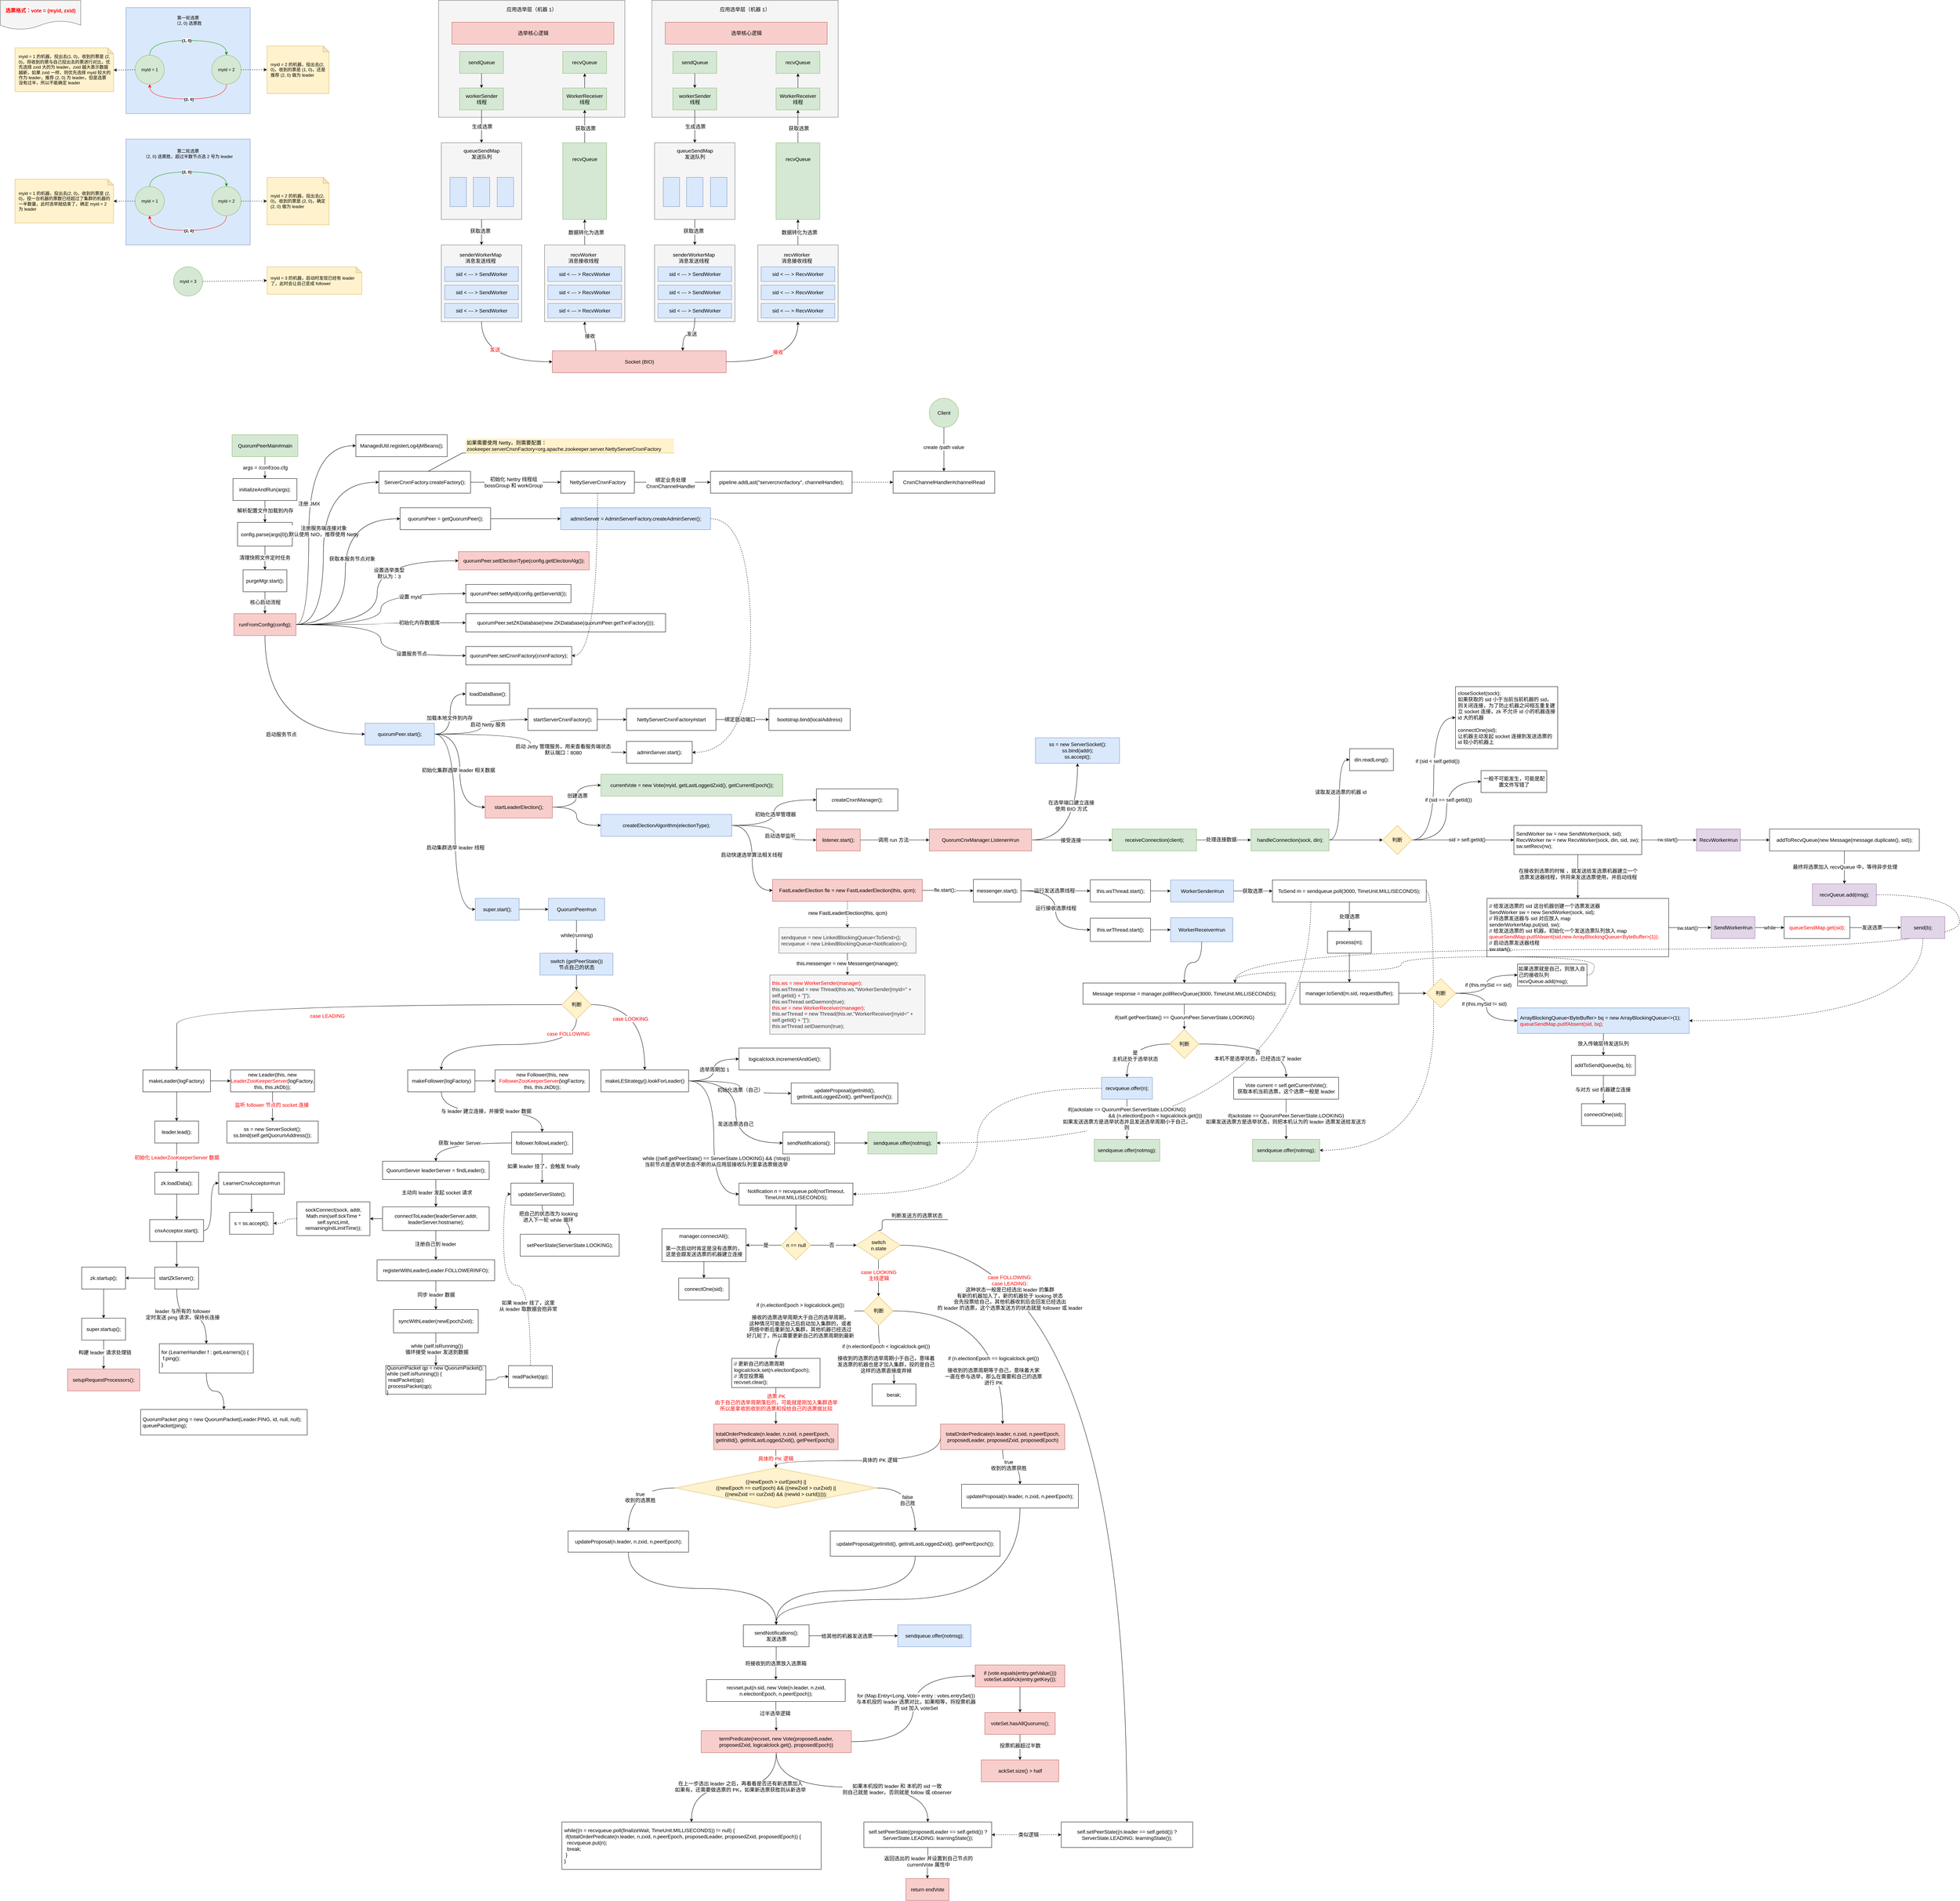 <mxfile version="16.5.6" type="github">
  <diagram id="eeuKYtuncwknBs3eNNl9" name="Page-1">
    <mxGraphModel dx="1825" dy="1126" grid="1" gridSize="10" guides="1" tooltips="1" connect="1" arrows="1" fold="1" page="1" pageScale="1" pageWidth="827" pageHeight="1169" math="0" shadow="0">
      <root>
        <mxCell id="0" />
        <mxCell id="1" parent="0" />
        <mxCell id="-ZEZr_MwCLdf86qs8En4-5" value="" style="rounded=0;whiteSpace=wrap;html=1;fillColor=#dae8fc;strokeColor=#6c8ebf;" parent="1" vertex="1">
          <mxGeometry x="464" y="90" width="340" height="290" as="geometry" />
        </mxCell>
        <mxCell id="-ZEZr_MwCLdf86qs8En4-3" style="edgeStyle=orthogonalEdgeStyle;rounded=0;orthogonalLoop=1;jettySize=auto;html=1;exitX=0.5;exitY=0;exitDx=0;exitDy=0;entryX=0.5;entryY=0;entryDx=0;entryDy=0;curved=1;strokeColor=#009900;" parent="1" source="-ZEZr_MwCLdf86qs8En4-1" target="-ZEZr_MwCLdf86qs8En4-2" edge="1">
          <mxGeometry relative="1" as="geometry">
            <Array as="points">
              <mxPoint x="529" y="180" />
              <mxPoint x="739" y="180" />
            </Array>
          </mxGeometry>
        </mxCell>
        <mxCell id="-ZEZr_MwCLdf86qs8En4-7" value="&lt;b&gt;(1, 0)&lt;/b&gt;" style="edgeLabel;html=1;align=center;verticalAlign=middle;resizable=0;points=[];" parent="-ZEZr_MwCLdf86qs8En4-3" vertex="1" connectable="0">
          <mxGeometry x="-0.028" relative="1" as="geometry">
            <mxPoint as="offset" />
          </mxGeometry>
        </mxCell>
        <mxCell id="S4009wVQ3V9HcJUpgxrX-2" style="rounded=0;orthogonalLoop=1;jettySize=auto;html=1;exitX=0;exitY=0.5;exitDx=0;exitDy=0;entryX=1;entryY=0.508;entryDx=0;entryDy=0;entryPerimeter=0;dashed=1;" edge="1" parent="1" source="-ZEZr_MwCLdf86qs8En4-1" target="S4009wVQ3V9HcJUpgxrX-1">
          <mxGeometry relative="1" as="geometry" />
        </mxCell>
        <mxCell id="-ZEZr_MwCLdf86qs8En4-1" value="myid = 1" style="ellipse;whiteSpace=wrap;html=1;aspect=fixed;fillColor=#d5e8d4;strokeColor=#82b366;" parent="1" vertex="1">
          <mxGeometry x="489" y="220" width="80" height="80" as="geometry" />
        </mxCell>
        <mxCell id="-ZEZr_MwCLdf86qs8En4-4" style="edgeStyle=orthogonalEdgeStyle;curved=1;rounded=0;orthogonalLoop=1;jettySize=auto;html=1;exitX=0.5;exitY=1;exitDx=0;exitDy=0;entryX=0.5;entryY=1;entryDx=0;entryDy=0;strokeColor=#FF0000;" parent="1" source="-ZEZr_MwCLdf86qs8En4-2" target="-ZEZr_MwCLdf86qs8En4-1" edge="1">
          <mxGeometry relative="1" as="geometry">
            <Array as="points">
              <mxPoint x="739" y="340" />
              <mxPoint x="529" y="340" />
            </Array>
          </mxGeometry>
        </mxCell>
        <mxCell id="-ZEZr_MwCLdf86qs8En4-8" value="&lt;b&gt;(2, 0)&lt;/b&gt;" style="edgeLabel;html=1;align=center;verticalAlign=middle;resizable=0;points=[];" parent="-ZEZr_MwCLdf86qs8En4-4" vertex="1" connectable="0">
          <mxGeometry x="-0.014" y="1" relative="1" as="geometry">
            <mxPoint as="offset" />
          </mxGeometry>
        </mxCell>
        <mxCell id="S4009wVQ3V9HcJUpgxrX-6" style="edgeStyle=none;rounded=0;orthogonalLoop=1;jettySize=auto;html=1;exitX=1;exitY=0.5;exitDx=0;exitDy=0;dashed=1;" edge="1" parent="1" source="-ZEZr_MwCLdf86qs8En4-2" target="S4009wVQ3V9HcJUpgxrX-5">
          <mxGeometry relative="1" as="geometry" />
        </mxCell>
        <mxCell id="-ZEZr_MwCLdf86qs8En4-2" value="myid = 2" style="ellipse;whiteSpace=wrap;html=1;aspect=fixed;fillColor=#d5e8d4;strokeColor=#82b366;" parent="1" vertex="1">
          <mxGeometry x="699" y="220" width="80" height="80" as="geometry" />
        </mxCell>
        <mxCell id="-ZEZr_MwCLdf86qs8En4-6" value="第一轮选票&lt;br&gt;（2, 0) 选票胜" style="text;html=1;strokeColor=none;fillColor=none;align=center;verticalAlign=middle;whiteSpace=wrap;rounded=0;" parent="1" vertex="1">
          <mxGeometry x="576" y="110" width="116" height="30" as="geometry" />
        </mxCell>
        <mxCell id="S4009wVQ3V9HcJUpgxrX-1" value="myid = 1 的机器，投出去(1, 0)，收到的票是 (2, 0)，将收到的票与自己投出去的票进行对比，优先选择 zxid 大的为 leader，zxid 越大表示数据越新，如果 zxid 一样，则优先选择 myid 较大的作为 leader，推荐 (2, 0) 为 leader，但是选票没有过半，所以不能确定 leader" style="shape=note;whiteSpace=wrap;html=1;backgroundOutline=1;darkOpacity=0.05;size=16;perimeterSpacing=0;spacing=5;spacingTop=5;spacingLeft=5;spacingBottom=5;spacingRight=5;align=left;fillColor=#fff2cc;strokeColor=#d6b656;" vertex="1" parent="1">
          <mxGeometry x="160" y="200" width="270" height="120" as="geometry" />
        </mxCell>
        <mxCell id="S4009wVQ3V9HcJUpgxrX-5" value="myid = 2 的机器，投出去(2, 0)，收到的票是 (1, 0)，还是推荐 (2, 0) 做为 leader" style="shape=note;whiteSpace=wrap;html=1;backgroundOutline=1;darkOpacity=0.05;size=16;perimeterSpacing=0;spacing=5;spacingTop=5;spacingLeft=5;spacingBottom=5;spacingRight=5;align=left;fillColor=#fff2cc;strokeColor=#d6b656;" vertex="1" parent="1">
          <mxGeometry x="850" y="195" width="170" height="130" as="geometry" />
        </mxCell>
        <mxCell id="S4009wVQ3V9HcJUpgxrX-7" value="" style="rounded=0;whiteSpace=wrap;html=1;fillColor=#dae8fc;strokeColor=#6c8ebf;" vertex="1" parent="1">
          <mxGeometry x="464" y="450" width="340" height="290" as="geometry" />
        </mxCell>
        <mxCell id="S4009wVQ3V9HcJUpgxrX-8" style="edgeStyle=orthogonalEdgeStyle;rounded=0;orthogonalLoop=1;jettySize=auto;html=1;exitX=0.5;exitY=0;exitDx=0;exitDy=0;entryX=0.5;entryY=0;entryDx=0;entryDy=0;curved=1;strokeColor=#009900;" edge="1" parent="1" source="S4009wVQ3V9HcJUpgxrX-10" target="S4009wVQ3V9HcJUpgxrX-13">
          <mxGeometry relative="1" as="geometry">
            <Array as="points">
              <mxPoint x="529" y="540" />
              <mxPoint x="739" y="540" />
            </Array>
          </mxGeometry>
        </mxCell>
        <mxCell id="S4009wVQ3V9HcJUpgxrX-9" value="(2, 0)" style="edgeLabel;html=1;align=center;verticalAlign=middle;resizable=0;points=[];fontStyle=1" vertex="1" connectable="0" parent="S4009wVQ3V9HcJUpgxrX-8">
          <mxGeometry x="-0.028" relative="1" as="geometry">
            <mxPoint as="offset" />
          </mxGeometry>
        </mxCell>
        <mxCell id="S4009wVQ3V9HcJUpgxrX-16" style="edgeStyle=none;rounded=0;orthogonalLoop=1;jettySize=auto;html=1;exitX=0;exitY=0.5;exitDx=0;exitDy=0;entryX=1;entryY=0.5;entryDx=0;entryDy=0;entryPerimeter=0;dashed=1;" edge="1" parent="1" source="S4009wVQ3V9HcJUpgxrX-10" target="S4009wVQ3V9HcJUpgxrX-15">
          <mxGeometry relative="1" as="geometry" />
        </mxCell>
        <mxCell id="S4009wVQ3V9HcJUpgxrX-10" value="myid = 1" style="ellipse;whiteSpace=wrap;html=1;aspect=fixed;fillColor=#d5e8d4;strokeColor=#82b366;" vertex="1" parent="1">
          <mxGeometry x="489" y="580" width="80" height="80" as="geometry" />
        </mxCell>
        <mxCell id="S4009wVQ3V9HcJUpgxrX-11" style="edgeStyle=orthogonalEdgeStyle;curved=1;rounded=0;orthogonalLoop=1;jettySize=auto;html=1;exitX=0.5;exitY=1;exitDx=0;exitDy=0;entryX=0.5;entryY=1;entryDx=0;entryDy=0;strokeColor=#FF0000;" edge="1" parent="1" source="S4009wVQ3V9HcJUpgxrX-13" target="S4009wVQ3V9HcJUpgxrX-10">
          <mxGeometry relative="1" as="geometry">
            <Array as="points">
              <mxPoint x="739" y="700" />
              <mxPoint x="529" y="700" />
            </Array>
          </mxGeometry>
        </mxCell>
        <mxCell id="S4009wVQ3V9HcJUpgxrX-12" value="(2, 0)" style="edgeLabel;html=1;align=center;verticalAlign=middle;resizable=0;points=[];fontStyle=1" vertex="1" connectable="0" parent="S4009wVQ3V9HcJUpgxrX-11">
          <mxGeometry x="-0.014" y="1" relative="1" as="geometry">
            <mxPoint as="offset" />
          </mxGeometry>
        </mxCell>
        <mxCell id="S4009wVQ3V9HcJUpgxrX-18" style="edgeStyle=none;rounded=0;orthogonalLoop=1;jettySize=auto;html=1;exitX=1;exitY=0.5;exitDx=0;exitDy=0;entryX=0;entryY=0.5;entryDx=0;entryDy=0;entryPerimeter=0;dashed=1;strokeColor=#000000;" edge="1" parent="1" source="S4009wVQ3V9HcJUpgxrX-13" target="S4009wVQ3V9HcJUpgxrX-17">
          <mxGeometry relative="1" as="geometry" />
        </mxCell>
        <mxCell id="S4009wVQ3V9HcJUpgxrX-13" value="myid = 2" style="ellipse;whiteSpace=wrap;html=1;aspect=fixed;fillColor=#d5e8d4;strokeColor=#82b366;" vertex="1" parent="1">
          <mxGeometry x="699" y="580" width="80" height="80" as="geometry" />
        </mxCell>
        <mxCell id="S4009wVQ3V9HcJUpgxrX-14" value="第二轮选票&lt;br&gt;（2, 0) 选票胜，超过半数节点选 2 号为 leader" style="text;html=1;strokeColor=none;fillColor=none;align=center;verticalAlign=middle;whiteSpace=wrap;rounded=0;" vertex="1" parent="1">
          <mxGeometry x="502" y="470" width="264" height="40" as="geometry" />
        </mxCell>
        <mxCell id="S4009wVQ3V9HcJUpgxrX-15" value="myid = 1 的机器，投出去(2, 0)，收到的票是 (2, 0)，投一台机器的票数已经超过了集群的机器的一半数量，此时选举就结束了，确定 myid = 2 为 leader" style="shape=note;whiteSpace=wrap;html=1;backgroundOutline=1;darkOpacity=0.05;size=16;perimeterSpacing=0;spacing=5;spacingTop=5;spacingLeft=5;spacingBottom=5;spacingRight=5;align=left;fillColor=#fff2cc;strokeColor=#d6b656;" vertex="1" parent="1">
          <mxGeometry x="160" y="560" width="270" height="120" as="geometry" />
        </mxCell>
        <mxCell id="S4009wVQ3V9HcJUpgxrX-17" value="myid = 2 的机器，投出去(2, 0)，收到的票是 (2, 0)，确定 (2, 0) 做为 leader" style="shape=note;whiteSpace=wrap;html=1;backgroundOutline=1;darkOpacity=0.05;size=16;perimeterSpacing=0;spacing=5;spacingTop=5;spacingLeft=5;spacingBottom=5;spacingRight=5;align=left;fillColor=#fff2cc;strokeColor=#d6b656;" vertex="1" parent="1">
          <mxGeometry x="850" y="555" width="170" height="130" as="geometry" />
        </mxCell>
        <mxCell id="S4009wVQ3V9HcJUpgxrX-19" value="&lt;b&gt;&lt;font style=&quot;font-size: 14px&quot; color=&quot;#ff0000&quot;&gt;选票格式：vote = (myid, zxid)&lt;/font&gt;&lt;/b&gt;" style="shape=document;whiteSpace=wrap;html=1;boundedLbl=1;fillColor=#f5f5f5;strokeColor=#666666;fontColor=#333333;" vertex="1" parent="1">
          <mxGeometry x="120" y="70" width="220" height="80" as="geometry" />
        </mxCell>
        <mxCell id="S4009wVQ3V9HcJUpgxrX-22" style="edgeStyle=none;rounded=0;orthogonalLoop=1;jettySize=auto;html=1;exitX=1;exitY=0.5;exitDx=0;exitDy=0;entryX=0;entryY=0.5;entryDx=0;entryDy=0;entryPerimeter=0;dashed=1;fontSize=14;fontColor=#FF0000;strokeColor=#000000;" edge="1" parent="1" source="S4009wVQ3V9HcJUpgxrX-20" target="S4009wVQ3V9HcJUpgxrX-21">
          <mxGeometry relative="1" as="geometry" />
        </mxCell>
        <mxCell id="S4009wVQ3V9HcJUpgxrX-20" value="myid = 3" style="ellipse;whiteSpace=wrap;html=1;aspect=fixed;fillColor=#d5e8d4;strokeColor=#82b366;" vertex="1" parent="1">
          <mxGeometry x="594" y="800" width="80" height="80" as="geometry" />
        </mxCell>
        <mxCell id="S4009wVQ3V9HcJUpgxrX-21" value="myid = 3 的机器，启动时发现已经有 leader 了，此时会让自己变成 follower" style="shape=note;whiteSpace=wrap;html=1;backgroundOutline=1;darkOpacity=0.05;size=16;perimeterSpacing=0;spacing=5;spacingTop=5;spacingLeft=5;spacingBottom=5;spacingRight=5;align=left;fillColor=#fff2cc;strokeColor=#d6b656;" vertex="1" parent="1">
          <mxGeometry x="850" y="800" width="260" height="75" as="geometry" />
        </mxCell>
        <mxCell id="S4009wVQ3V9HcJUpgxrX-27" value="" style="edgeStyle=none;rounded=0;orthogonalLoop=1;jettySize=auto;html=1;fontFamily=Helvetica;fontSize=14;fontColor=default;strokeColor=#000000;" edge="1" parent="1" source="S4009wVQ3V9HcJUpgxrX-23" target="S4009wVQ3V9HcJUpgxrX-26">
          <mxGeometry relative="1" as="geometry" />
        </mxCell>
        <mxCell id="S4009wVQ3V9HcJUpgxrX-28" value="args = /conf/zoo.cfg" style="edgeLabel;html=1;align=center;verticalAlign=middle;resizable=0;points=[];fontSize=14;fontFamily=Helvetica;fontColor=default;" vertex="1" connectable="0" parent="S4009wVQ3V9HcJUpgxrX-27">
          <mxGeometry x="-0.312" y="-1" relative="1" as="geometry">
            <mxPoint x="1" y="9" as="offset" />
          </mxGeometry>
        </mxCell>
        <mxCell id="S4009wVQ3V9HcJUpgxrX-23" value="QuorumPeerMain#main" style="rounded=0;whiteSpace=wrap;html=1;fontSize=14;fillColor=#d5e8d4;strokeColor=#82b366;" vertex="1" parent="1">
          <mxGeometry x="754.5" y="1260" width="180" height="60" as="geometry" />
        </mxCell>
        <mxCell id="S4009wVQ3V9HcJUpgxrX-32" value="" style="edgeStyle=none;rounded=0;orthogonalLoop=1;jettySize=auto;html=1;fontFamily=Helvetica;fontSize=14;fontColor=default;strokeColor=#000000;" edge="1" parent="1" source="S4009wVQ3V9HcJUpgxrX-26" target="S4009wVQ3V9HcJUpgxrX-31">
          <mxGeometry relative="1" as="geometry" />
        </mxCell>
        <mxCell id="S4009wVQ3V9HcJUpgxrX-33" value="解析配置文件加载到内存" style="edgeLabel;html=1;align=center;verticalAlign=middle;resizable=0;points=[];fontSize=14;fontFamily=Helvetica;fontColor=default;" vertex="1" connectable="0" parent="S4009wVQ3V9HcJUpgxrX-32">
          <mxGeometry x="-0.067" relative="1" as="geometry">
            <mxPoint as="offset" />
          </mxGeometry>
        </mxCell>
        <mxCell id="S4009wVQ3V9HcJUpgxrX-26" value="initializeAndRun(args);" style="whiteSpace=wrap;html=1;fontSize=14;rounded=0;" vertex="1" parent="1">
          <mxGeometry x="757" y="1380" width="175" height="60" as="geometry" />
        </mxCell>
        <mxCell id="S4009wVQ3V9HcJUpgxrX-35" value="" style="edgeStyle=none;rounded=0;orthogonalLoop=1;jettySize=auto;html=1;fontFamily=Helvetica;fontSize=14;fontColor=default;strokeColor=#000000;" edge="1" parent="1" source="S4009wVQ3V9HcJUpgxrX-31" target="S4009wVQ3V9HcJUpgxrX-34">
          <mxGeometry relative="1" as="geometry" />
        </mxCell>
        <mxCell id="S4009wVQ3V9HcJUpgxrX-36" value="清理快照文件定时任务" style="edgeLabel;html=1;align=center;verticalAlign=middle;resizable=0;points=[];fontSize=14;fontFamily=Helvetica;fontColor=default;" vertex="1" connectable="0" parent="S4009wVQ3V9HcJUpgxrX-35">
          <mxGeometry x="-0.03" y="-1" relative="1" as="geometry">
            <mxPoint as="offset" />
          </mxGeometry>
        </mxCell>
        <mxCell id="S4009wVQ3V9HcJUpgxrX-31" value="config.parse(args[0]);" style="whiteSpace=wrap;html=1;fontSize=14;fillColor=rgb(255, 255, 255);strokeColor=rgb(0, 0, 0);fontColor=rgb(0, 0, 0);rounded=0;" vertex="1" parent="1">
          <mxGeometry x="769.5" y="1500" width="150" height="65" as="geometry" />
        </mxCell>
        <mxCell id="S4009wVQ3V9HcJUpgxrX-38" value="" style="edgeStyle=none;rounded=0;orthogonalLoop=1;jettySize=auto;html=1;fontFamily=Helvetica;fontSize=14;fontColor=default;strokeColor=#000000;" edge="1" parent="1" source="S4009wVQ3V9HcJUpgxrX-34" target="S4009wVQ3V9HcJUpgxrX-37">
          <mxGeometry relative="1" as="geometry" />
        </mxCell>
        <mxCell id="S4009wVQ3V9HcJUpgxrX-39" value="核心启动流程" style="edgeLabel;html=1;align=center;verticalAlign=middle;resizable=0;points=[];fontSize=14;fontFamily=Helvetica;fontColor=default;" vertex="1" connectable="0" parent="S4009wVQ3V9HcJUpgxrX-38">
          <mxGeometry x="-0.04" relative="1" as="geometry">
            <mxPoint as="offset" />
          </mxGeometry>
        </mxCell>
        <mxCell id="S4009wVQ3V9HcJUpgxrX-34" value="purgeMgr.start();" style="whiteSpace=wrap;html=1;fontSize=14;fillColor=rgb(255, 255, 255);strokeColor=rgb(0, 0, 0);fontColor=rgb(0, 0, 0);rounded=0;" vertex="1" parent="1">
          <mxGeometry x="784.5" y="1630" width="120" height="60" as="geometry" />
        </mxCell>
        <mxCell id="S4009wVQ3V9HcJUpgxrX-41" value="" style="edgeStyle=orthogonalEdgeStyle;rounded=0;orthogonalLoop=1;jettySize=auto;html=1;fontFamily=Helvetica;fontSize=14;fontColor=default;strokeColor=#000000;curved=1;entryX=0;entryY=0.5;entryDx=0;entryDy=0;" edge="1" parent="1" source="S4009wVQ3V9HcJUpgxrX-37" target="S4009wVQ3V9HcJUpgxrX-40">
          <mxGeometry relative="1" as="geometry">
            <Array as="points">
              <mxPoint x="964.5" y="1780" />
              <mxPoint x="964.5" y="1290" />
            </Array>
          </mxGeometry>
        </mxCell>
        <mxCell id="S4009wVQ3V9HcJUpgxrX-42" value="注册 JMX" style="edgeLabel;html=1;align=center;verticalAlign=middle;resizable=0;points=[];fontSize=14;fontFamily=Helvetica;fontColor=default;" vertex="1" connectable="0" parent="S4009wVQ3V9HcJUpgxrX-41">
          <mxGeometry x="0.12" y="1" relative="1" as="geometry">
            <mxPoint x="1" as="offset" />
          </mxGeometry>
        </mxCell>
        <mxCell id="S4009wVQ3V9HcJUpgxrX-44" value="" style="edgeStyle=orthogonalEdgeStyle;curved=1;rounded=0;orthogonalLoop=1;jettySize=auto;html=1;fontFamily=Helvetica;fontSize=14;fontColor=default;strokeColor=#000000;entryX=0;entryY=0.5;entryDx=0;entryDy=0;" edge="1" parent="1" source="S4009wVQ3V9HcJUpgxrX-37" target="S4009wVQ3V9HcJUpgxrX-43">
          <mxGeometry relative="1" as="geometry">
            <Array as="points">
              <mxPoint x="1004.5" y="1780" />
              <mxPoint x="1004.5" y="1390" />
            </Array>
          </mxGeometry>
        </mxCell>
        <mxCell id="S4009wVQ3V9HcJUpgxrX-45" value="注册服务端连接对象&lt;br&gt;默认使用 NIO，推荐使用 Netty" style="edgeLabel;html=1;align=center;verticalAlign=middle;resizable=0;points=[];fontSize=14;fontFamily=Helvetica;fontColor=default;" vertex="1" connectable="0" parent="S4009wVQ3V9HcJUpgxrX-44">
          <mxGeometry x="0.078" y="1" relative="1" as="geometry">
            <mxPoint x="1" y="1" as="offset" />
          </mxGeometry>
        </mxCell>
        <mxCell id="S4009wVQ3V9HcJUpgxrX-61" value="" style="edgeStyle=orthogonalEdgeStyle;rounded=0;orthogonalLoop=1;jettySize=auto;html=1;fontFamily=Helvetica;fontSize=14;fontColor=default;strokeColor=#000000;exitX=1;exitY=0.5;exitDx=0;exitDy=0;curved=1;entryX=0;entryY=0.5;entryDx=0;entryDy=0;" edge="1" parent="1" target="S4009wVQ3V9HcJUpgxrX-60">
          <mxGeometry relative="1" as="geometry">
            <mxPoint x="919.5" y="1780" as="sourcePoint" />
            <mxPoint x="1204.5" y="1490" as="targetPoint" />
            <Array as="points">
              <mxPoint x="1064.5" y="1780" />
              <mxPoint x="1064.5" y="1490" />
            </Array>
          </mxGeometry>
        </mxCell>
        <mxCell id="S4009wVQ3V9HcJUpgxrX-62" value="获取本服务节点对象" style="edgeLabel;html=1;align=center;verticalAlign=middle;resizable=0;points=[];fontSize=14;fontFamily=Helvetica;fontColor=default;" vertex="1" connectable="0" parent="S4009wVQ3V9HcJUpgxrX-61">
          <mxGeometry x="0.67" y="-27" relative="1" as="geometry">
            <mxPoint x="-35" y="83" as="offset" />
          </mxGeometry>
        </mxCell>
        <mxCell id="S4009wVQ3V9HcJUpgxrX-78" value="" style="edgeStyle=orthogonalEdgeStyle;curved=1;rounded=0;orthogonalLoop=1;jettySize=auto;html=1;fontFamily=Helvetica;fontSize=14;fontColor=default;strokeColor=#000000;entryX=0;entryY=0.5;entryDx=0;entryDy=0;exitX=0.5;exitY=1;exitDx=0;exitDy=0;" edge="1" parent="1" source="S4009wVQ3V9HcJUpgxrX-37" target="S4009wVQ3V9HcJUpgxrX-77">
          <mxGeometry relative="1" as="geometry" />
        </mxCell>
        <mxCell id="S4009wVQ3V9HcJUpgxrX-79" value="启动服务节点" style="edgeLabel;html=1;align=center;verticalAlign=middle;resizable=0;points=[];fontSize=14;fontFamily=Helvetica;fontColor=default;" vertex="1" connectable="0" parent="S4009wVQ3V9HcJUpgxrX-78">
          <mxGeometry x="0.154" y="-3" relative="1" as="geometry">
            <mxPoint y="-2" as="offset" />
          </mxGeometry>
        </mxCell>
        <mxCell id="S4009wVQ3V9HcJUpgxrX-93" style="edgeStyle=orthogonalEdgeStyle;curved=1;rounded=0;orthogonalLoop=1;jettySize=auto;html=1;exitX=1;exitY=0.5;exitDx=0;exitDy=0;entryX=0;entryY=0.5;entryDx=0;entryDy=0;fontFamily=Helvetica;fontSize=14;fontColor=default;strokeColor=#000000;" edge="1" parent="1" source="S4009wVQ3V9HcJUpgxrX-37" target="S4009wVQ3V9HcJUpgxrX-67">
          <mxGeometry relative="1" as="geometry" />
        </mxCell>
        <mxCell id="S4009wVQ3V9HcJUpgxrX-96" value="设置 myid" style="edgeLabel;html=1;align=center;verticalAlign=middle;resizable=0;points=[];fontSize=14;fontFamily=Helvetica;fontColor=default;" vertex="1" connectable="0" parent="S4009wVQ3V9HcJUpgxrX-93">
          <mxGeometry x="0.445" y="-9" relative="1" as="geometry">
            <mxPoint as="offset" />
          </mxGeometry>
        </mxCell>
        <mxCell id="S4009wVQ3V9HcJUpgxrX-94" style="edgeStyle=orthogonalEdgeStyle;curved=1;rounded=0;orthogonalLoop=1;jettySize=auto;html=1;exitX=1;exitY=0.5;exitDx=0;exitDy=0;entryX=0;entryY=0.5;entryDx=0;entryDy=0;fontFamily=Helvetica;fontSize=14;fontColor=default;strokeColor=#000000;" edge="1" parent="1" source="S4009wVQ3V9HcJUpgxrX-37" target="S4009wVQ3V9HcJUpgxrX-71">
          <mxGeometry relative="1" as="geometry" />
        </mxCell>
        <mxCell id="S4009wVQ3V9HcJUpgxrX-97" value="初始化内存数据库" style="edgeLabel;html=1;align=center;verticalAlign=middle;resizable=0;points=[];fontSize=14;fontFamily=Helvetica;fontColor=default;" vertex="1" connectable="0" parent="S4009wVQ3V9HcJUpgxrX-94">
          <mxGeometry x="0.456" relative="1" as="geometry">
            <mxPoint as="offset" />
          </mxGeometry>
        </mxCell>
        <mxCell id="S4009wVQ3V9HcJUpgxrX-95" style="edgeStyle=orthogonalEdgeStyle;curved=1;rounded=0;orthogonalLoop=1;jettySize=auto;html=1;exitX=1;exitY=0.5;exitDx=0;exitDy=0;entryX=0;entryY=0.5;entryDx=0;entryDy=0;fontFamily=Helvetica;fontSize=14;fontColor=default;strokeColor=#000000;" edge="1" parent="1" source="S4009wVQ3V9HcJUpgxrX-37" target="S4009wVQ3V9HcJUpgxrX-74">
          <mxGeometry relative="1" as="geometry" />
        </mxCell>
        <mxCell id="S4009wVQ3V9HcJUpgxrX-98" value="设置服务节点" style="edgeLabel;html=1;align=center;verticalAlign=middle;resizable=0;points=[];fontSize=14;fontFamily=Helvetica;fontColor=default;" vertex="1" connectable="0" parent="S4009wVQ3V9HcJUpgxrX-95">
          <mxGeometry x="0.458" y="5" relative="1" as="geometry">
            <mxPoint as="offset" />
          </mxGeometry>
        </mxCell>
        <mxCell id="S4009wVQ3V9HcJUpgxrX-37" value="runFromConfig(config);" style="whiteSpace=wrap;html=1;fontSize=14;fillColor=#f8cecc;strokeColor=#b85450;rounded=0;" vertex="1" parent="1">
          <mxGeometry x="759.5" y="1750" width="170" height="60" as="geometry" />
        </mxCell>
        <mxCell id="S4009wVQ3V9HcJUpgxrX-40" value="ManagedUtil.registerLog4jMBeans();" style="whiteSpace=wrap;html=1;fontSize=14;rounded=0;" vertex="1" parent="1">
          <mxGeometry x="1093.5" y="1260" width="250" height="60" as="geometry" />
        </mxCell>
        <mxCell id="S4009wVQ3V9HcJUpgxrX-47" value="" style="edgeStyle=orthogonalEdgeStyle;curved=1;rounded=0;orthogonalLoop=1;jettySize=auto;html=1;fontFamily=Helvetica;fontSize=14;fontColor=default;strokeColor=#000000;" edge="1" parent="1" source="S4009wVQ3V9HcJUpgxrX-43" target="S4009wVQ3V9HcJUpgxrX-46">
          <mxGeometry relative="1" as="geometry" />
        </mxCell>
        <mxCell id="S4009wVQ3V9HcJUpgxrX-51" value="初始化 Nettry 线程组&lt;br&gt;bossGroup 和 workGroup" style="edgeLabel;html=1;align=center;verticalAlign=middle;resizable=0;points=[];fontSize=14;fontFamily=Helvetica;fontColor=default;" vertex="1" connectable="0" parent="S4009wVQ3V9HcJUpgxrX-47">
          <mxGeometry x="-0.216" relative="1" as="geometry">
            <mxPoint x="20" as="offset" />
          </mxGeometry>
        </mxCell>
        <mxCell id="S4009wVQ3V9HcJUpgxrX-43" value="ServerCnxnFactory.createFactory();" style="whiteSpace=wrap;html=1;fontSize=14;rounded=0;" vertex="1" parent="1">
          <mxGeometry x="1156.5" y="1360" width="251" height="60" as="geometry" />
        </mxCell>
        <mxCell id="S4009wVQ3V9HcJUpgxrX-53" value="" style="edgeStyle=entityRelationEdgeStyle;rounded=0;orthogonalLoop=1;jettySize=auto;html=1;fontFamily=Helvetica;fontSize=14;fontColor=default;strokeColor=#000000;" edge="1" parent="1" source="S4009wVQ3V9HcJUpgxrX-46" target="S4009wVQ3V9HcJUpgxrX-52">
          <mxGeometry relative="1" as="geometry" />
        </mxCell>
        <mxCell id="S4009wVQ3V9HcJUpgxrX-54" value="绑定业务处理&lt;br&gt;CnxnChannelHandler" style="edgeLabel;html=1;align=center;verticalAlign=middle;resizable=0;points=[];fontSize=14;fontFamily=Helvetica;fontColor=default;" vertex="1" connectable="0" parent="S4009wVQ3V9HcJUpgxrX-53">
          <mxGeometry x="-0.064" y="-1" relative="1" as="geometry">
            <mxPoint x="1" y="1" as="offset" />
          </mxGeometry>
        </mxCell>
        <mxCell id="S4009wVQ3V9HcJUpgxrX-46" value="&lt;span style=&quot;text-align: left&quot;&gt;NettyServerCnxnFactory&lt;/span&gt;" style="whiteSpace=wrap;html=1;fontSize=14;fillColor=rgb(255, 255, 255);strokeColor=rgb(0, 0, 0);fontColor=rgb(0, 0, 0);rounded=0;" vertex="1" parent="1">
          <mxGeometry x="1654.5" y="1360" width="201.5" height="60" as="geometry" />
        </mxCell>
        <mxCell id="S4009wVQ3V9HcJUpgxrX-49" value="如果需要使用 Netty，则需要配置：&amp;nbsp;&lt;br&gt;zookeeper.serverCnxnFactory=org.apache.zookeeper.server.NettyServerCnxnFactory" style="whiteSpace=wrap;html=1;shape=partialRectangle;top=0;left=0;bottom=1;right=0;points=[[0,1],[1,1]];fillColor=#fff2cc;align=left;verticalAlign=bottom;routingCenterY=0.5;snapToPoint=1;recursiveResize=0;autosize=1;treeFolding=1;treeMoving=1;newEdgeStyle={&quot;edgeStyle&quot;:&quot;entityRelationEdgeStyle&quot;,&quot;startArrow&quot;:&quot;none&quot;,&quot;endArrow&quot;:&quot;none&quot;,&quot;segment&quot;:10,&quot;curved&quot;:1};rounded=0;fontFamily=Helvetica;fontSize=14;strokeColor=#d6b656;" vertex="1" parent="1">
          <mxGeometry x="1394.5" y="1270" width="570" height="40" as="geometry" />
        </mxCell>
        <mxCell id="S4009wVQ3V9HcJUpgxrX-50" value="" style="edgeStyle=entityRelationEdgeStyle;startArrow=none;endArrow=none;segment=10;rounded=0;fontColor=#000000;fontFamily=Helvetica;fontSize=14;strokeColor=#000000;exitX=0.5;exitY=0;exitDx=0;exitDy=0;" edge="1" target="S4009wVQ3V9HcJUpgxrX-49" parent="1" source="S4009wVQ3V9HcJUpgxrX-43">
          <mxGeometry relative="1" as="geometry">
            <mxPoint x="1270.75" y="1350" as="sourcePoint" />
          </mxGeometry>
        </mxCell>
        <mxCell id="S4009wVQ3V9HcJUpgxrX-56" value="" style="edgeStyle=entityRelationEdgeStyle;rounded=0;orthogonalLoop=1;jettySize=auto;html=1;fontFamily=Helvetica;fontSize=14;fontColor=default;strokeColor=#000000;dashed=1;" edge="1" parent="1" source="S4009wVQ3V9HcJUpgxrX-52" target="S4009wVQ3V9HcJUpgxrX-55">
          <mxGeometry relative="1" as="geometry" />
        </mxCell>
        <mxCell id="S4009wVQ3V9HcJUpgxrX-52" value="pipeline.addLast(&quot;servercnxnfactory&quot;, channelHandler);" style="whiteSpace=wrap;html=1;fontSize=14;fillColor=rgb(255, 255, 255);strokeColor=rgb(0, 0, 0);fontColor=rgb(0, 0, 0);rounded=0;" vertex="1" parent="1">
          <mxGeometry x="2064.5" y="1360" width="387.75" height="60" as="geometry" />
        </mxCell>
        <mxCell id="S4009wVQ3V9HcJUpgxrX-55" value="CnxnChannelHandler#channelRead" style="whiteSpace=wrap;html=1;fontSize=14;fillColor=rgb(255, 255, 255);strokeColor=rgb(0, 0, 0);fontColor=rgb(0, 0, 0);rounded=0;" vertex="1" parent="1">
          <mxGeometry x="2564.5" y="1360" width="278.38" height="60" as="geometry" />
        </mxCell>
        <mxCell id="S4009wVQ3V9HcJUpgxrX-58" style="rounded=0;orthogonalLoop=1;jettySize=auto;html=1;exitX=0.5;exitY=1;exitDx=0;exitDy=0;entryX=0.5;entryY=0;entryDx=0;entryDy=0;fontFamily=Helvetica;fontSize=14;fontColor=default;strokeColor=#000000;" edge="1" parent="1" source="S4009wVQ3V9HcJUpgxrX-57" target="S4009wVQ3V9HcJUpgxrX-55">
          <mxGeometry relative="1" as="geometry" />
        </mxCell>
        <mxCell id="S4009wVQ3V9HcJUpgxrX-59" value="create /path value" style="edgeLabel;html=1;align=center;verticalAlign=middle;resizable=0;points=[];fontSize=14;fontFamily=Helvetica;fontColor=default;" vertex="1" connectable="0" parent="S4009wVQ3V9HcJUpgxrX-58">
          <mxGeometry x="-0.1" y="-1" relative="1" as="geometry">
            <mxPoint as="offset" />
          </mxGeometry>
        </mxCell>
        <mxCell id="S4009wVQ3V9HcJUpgxrX-57" value="Client" style="ellipse;whiteSpace=wrap;html=1;aspect=fixed;rounded=0;fontFamily=Helvetica;fontSize=14;strokeColor=#82b366;fillColor=#d5e8d4;" vertex="1" parent="1">
          <mxGeometry x="2663.69" y="1160" width="80" height="80" as="geometry" />
        </mxCell>
        <mxCell id="S4009wVQ3V9HcJUpgxrX-66" value="" style="edgeStyle=orthogonalEdgeStyle;curved=1;rounded=0;orthogonalLoop=1;jettySize=auto;html=1;fontFamily=Helvetica;fontSize=14;fontColor=default;strokeColor=#000000;exitX=1;exitY=0.5;exitDx=0;exitDy=0;entryX=0;entryY=0.5;entryDx=0;entryDy=0;" edge="1" parent="1" source="S4009wVQ3V9HcJUpgxrX-37" target="S4009wVQ3V9HcJUpgxrX-65">
          <mxGeometry relative="1" as="geometry" />
        </mxCell>
        <mxCell id="S4009wVQ3V9HcJUpgxrX-69" value="设置选举类型&lt;br&gt;默认为：3" style="edgeLabel;html=1;align=center;verticalAlign=middle;resizable=0;points=[];fontSize=14;fontFamily=Helvetica;fontColor=default;" vertex="1" connectable="0" parent="S4009wVQ3V9HcJUpgxrX-66">
          <mxGeometry x="0.172" relative="1" as="geometry">
            <mxPoint x="32" as="offset" />
          </mxGeometry>
        </mxCell>
        <mxCell id="S4009wVQ3V9HcJUpgxrX-92" value="" style="edgeStyle=orthogonalEdgeStyle;curved=1;rounded=0;orthogonalLoop=1;jettySize=auto;html=1;fontFamily=Helvetica;fontSize=14;fontColor=default;strokeColor=#000000;" edge="1" parent="1" source="S4009wVQ3V9HcJUpgxrX-60" target="S4009wVQ3V9HcJUpgxrX-91">
          <mxGeometry relative="1" as="geometry" />
        </mxCell>
        <mxCell id="S4009wVQ3V9HcJUpgxrX-60" value="quorumPeer = getQuorumPeer();" style="whiteSpace=wrap;html=1;fontSize=14;rounded=0;" vertex="1" parent="1">
          <mxGeometry x="1214.5" y="1460" width="248" height="60" as="geometry" />
        </mxCell>
        <mxCell id="S4009wVQ3V9HcJUpgxrX-65" value="&lt;div&gt;quorumPeer.setElectionType(config.getElectionAlg());&lt;/div&gt;" style="whiteSpace=wrap;html=1;fontSize=14;fillColor=#f8cecc;strokeColor=#b85450;rounded=0;" vertex="1" parent="1">
          <mxGeometry x="1374.5" y="1580" width="358" height="50" as="geometry" />
        </mxCell>
        <mxCell id="S4009wVQ3V9HcJUpgxrX-67" value="&lt;span&gt;quorumPeer.setMyid(config.getServerId());&lt;/span&gt;" style="whiteSpace=wrap;html=1;fontSize=14;fillColor=rgb(255, 255, 255);strokeColor=rgb(0, 0, 0);fontColor=rgb(0, 0, 0);rounded=0;" vertex="1" parent="1">
          <mxGeometry x="1394.5" y="1670" width="288" height="50" as="geometry" />
        </mxCell>
        <mxCell id="S4009wVQ3V9HcJUpgxrX-71" value="quorumPeer.setZKDatabase(new ZKDatabase(quorumPeer.getTxnFactory()));" style="whiteSpace=wrap;html=1;fontSize=14;fillColor=rgb(255, 255, 255);strokeColor=rgb(0, 0, 0);fontColor=rgb(0, 0, 0);rounded=0;" vertex="1" parent="1">
          <mxGeometry x="1394.5" y="1750" width="547" height="50" as="geometry" />
        </mxCell>
        <mxCell id="S4009wVQ3V9HcJUpgxrX-74" value="quorumPeer.setCnxnFactory(cnxnFactory);" style="whiteSpace=wrap;html=1;fontSize=14;fillColor=rgb(255, 255, 255);strokeColor=rgb(0, 0, 0);fontColor=rgb(0, 0, 0);rounded=0;" vertex="1" parent="1">
          <mxGeometry x="1394.5" y="1840" width="290" height="50" as="geometry" />
        </mxCell>
        <mxCell id="S4009wVQ3V9HcJUpgxrX-81" value="" style="edgeStyle=orthogonalEdgeStyle;curved=1;rounded=0;orthogonalLoop=1;jettySize=auto;html=1;fontFamily=Helvetica;fontSize=14;fontColor=default;strokeColor=#000000;entryX=0;entryY=0.5;entryDx=0;entryDy=0;" edge="1" parent="1" source="S4009wVQ3V9HcJUpgxrX-77" target="S4009wVQ3V9HcJUpgxrX-80">
          <mxGeometry relative="1" as="geometry" />
        </mxCell>
        <mxCell id="S4009wVQ3V9HcJUpgxrX-82" value="加载本地文件到内存" style="edgeLabel;html=1;align=center;verticalAlign=middle;resizable=0;points=[];fontSize=14;fontFamily=Helvetica;fontColor=default;" vertex="1" connectable="0" parent="S4009wVQ3V9HcJUpgxrX-81">
          <mxGeometry x="-0.096" y="2" relative="1" as="geometry">
            <mxPoint y="1" as="offset" />
          </mxGeometry>
        </mxCell>
        <mxCell id="S4009wVQ3V9HcJUpgxrX-99" style="edgeStyle=orthogonalEdgeStyle;curved=1;rounded=0;orthogonalLoop=1;jettySize=auto;html=1;exitX=1;exitY=0.5;exitDx=0;exitDy=0;entryX=0;entryY=0.5;entryDx=0;entryDy=0;fontFamily=Helvetica;fontSize=14;fontColor=default;strokeColor=#000000;" edge="1" parent="1" source="S4009wVQ3V9HcJUpgxrX-77" target="S4009wVQ3V9HcJUpgxrX-83">
          <mxGeometry relative="1" as="geometry" />
        </mxCell>
        <mxCell id="S4009wVQ3V9HcJUpgxrX-100" value="启动 Netty 服务" style="edgeLabel;html=1;align=center;verticalAlign=middle;resizable=0;points=[];fontSize=14;fontFamily=Helvetica;fontColor=default;" vertex="1" connectable="0" parent="S4009wVQ3V9HcJUpgxrX-99">
          <mxGeometry x="0.043" y="-3" relative="1" as="geometry">
            <mxPoint x="15" as="offset" />
          </mxGeometry>
        </mxCell>
        <mxCell id="S4009wVQ3V9HcJUpgxrX-103" value="" style="edgeStyle=orthogonalEdgeStyle;curved=1;rounded=0;orthogonalLoop=1;jettySize=auto;html=1;fontFamily=Helvetica;fontSize=14;fontColor=default;strokeColor=#000000;entryX=0;entryY=0.5;entryDx=0;entryDy=0;" edge="1" parent="1" source="S4009wVQ3V9HcJUpgxrX-77" target="S4009wVQ3V9HcJUpgxrX-102">
          <mxGeometry relative="1" as="geometry" />
        </mxCell>
        <mxCell id="S4009wVQ3V9HcJUpgxrX-104" value="启动 Jetty 管理服务，用来查看服务端状态&lt;br&gt;默认端口：8080" style="edgeLabel;html=1;align=center;verticalAlign=middle;resizable=0;points=[];fontSize=14;fontFamily=Helvetica;fontColor=default;" vertex="1" connectable="0" parent="S4009wVQ3V9HcJUpgxrX-103">
          <mxGeometry x="0.398" y="8" relative="1" as="geometry">
            <mxPoint as="offset" />
          </mxGeometry>
        </mxCell>
        <mxCell id="S4009wVQ3V9HcJUpgxrX-109" value="" style="edgeStyle=orthogonalEdgeStyle;curved=1;rounded=0;orthogonalLoop=1;jettySize=auto;html=1;fontFamily=Helvetica;fontSize=14;fontColor=default;strokeColor=#000000;entryX=0;entryY=0.5;entryDx=0;entryDy=0;" edge="1" parent="1" source="S4009wVQ3V9HcJUpgxrX-77" target="S4009wVQ3V9HcJUpgxrX-108">
          <mxGeometry relative="1" as="geometry" />
        </mxCell>
        <mxCell id="S4009wVQ3V9HcJUpgxrX-110" value="初始化集群选举 leader 相关数据" style="edgeLabel;html=1;align=center;verticalAlign=middle;resizable=0;points=[];fontSize=14;fontFamily=Helvetica;fontColor=default;" vertex="1" connectable="0" parent="S4009wVQ3V9HcJUpgxrX-109">
          <mxGeometry x="-0.006" y="-4" relative="1" as="geometry">
            <mxPoint as="offset" />
          </mxGeometry>
        </mxCell>
        <mxCell id="S4009wVQ3V9HcJUpgxrX-235" value="" style="edgeStyle=orthogonalEdgeStyle;curved=1;rounded=0;orthogonalLoop=1;jettySize=auto;html=1;fontFamily=Helvetica;fontSize=14;fontColor=#000000;strokeColor=#000000;entryX=0;entryY=0.5;entryDx=0;entryDy=0;" edge="1" parent="1" source="S4009wVQ3V9HcJUpgxrX-77" target="S4009wVQ3V9HcJUpgxrX-234">
          <mxGeometry relative="1" as="geometry" />
        </mxCell>
        <mxCell id="S4009wVQ3V9HcJUpgxrX-236" value="启动集群选举 leader 线程" style="edgeLabel;html=1;align=center;verticalAlign=middle;resizable=0;points=[];fontSize=14;fontFamily=Helvetica;fontColor=#000000;" vertex="1" connectable="0" parent="S4009wVQ3V9HcJUpgxrX-235">
          <mxGeometry x="0.238" y="1" relative="1" as="geometry">
            <mxPoint as="offset" />
          </mxGeometry>
        </mxCell>
        <mxCell id="S4009wVQ3V9HcJUpgxrX-77" value="quorumPeer.start();" style="whiteSpace=wrap;html=1;fontSize=14;fillColor=#dae8fc;strokeColor=#6c8ebf;rounded=0;" vertex="1" parent="1">
          <mxGeometry x="1118.5" y="2050" width="190" height="60" as="geometry" />
        </mxCell>
        <mxCell id="S4009wVQ3V9HcJUpgxrX-80" value="loadDataBase();" style="whiteSpace=wrap;html=1;fontSize=14;rounded=0;" vertex="1" parent="1">
          <mxGeometry x="1394.5" y="1940" width="120" height="60" as="geometry" />
        </mxCell>
        <mxCell id="S4009wVQ3V9HcJUpgxrX-88" value="" style="edgeStyle=orthogonalEdgeStyle;curved=1;rounded=0;orthogonalLoop=1;jettySize=auto;html=1;fontFamily=Helvetica;fontSize=14;fontColor=default;strokeColor=#000000;" edge="1" parent="1" source="S4009wVQ3V9HcJUpgxrX-83" target="S4009wVQ3V9HcJUpgxrX-87">
          <mxGeometry relative="1" as="geometry" />
        </mxCell>
        <mxCell id="S4009wVQ3V9HcJUpgxrX-83" value="startServerCnxnFactory();" style="whiteSpace=wrap;html=1;fontSize=14;rounded=0;" vertex="1" parent="1">
          <mxGeometry x="1564.5" y="2010" width="190" height="60" as="geometry" />
        </mxCell>
        <mxCell id="S4009wVQ3V9HcJUpgxrX-90" value="" style="edgeStyle=orthogonalEdgeStyle;curved=1;rounded=0;orthogonalLoop=1;jettySize=auto;html=1;fontFamily=Helvetica;fontSize=14;fontColor=default;strokeColor=#000000;" edge="1" parent="1" source="S4009wVQ3V9HcJUpgxrX-87" target="S4009wVQ3V9HcJUpgxrX-89">
          <mxGeometry relative="1" as="geometry" />
        </mxCell>
        <mxCell id="S4009wVQ3V9HcJUpgxrX-101" value="绑定启动端口" style="edgeLabel;html=1;align=center;verticalAlign=middle;resizable=0;points=[];fontSize=14;fontFamily=Helvetica;fontColor=default;" vertex="1" connectable="0" parent="S4009wVQ3V9HcJUpgxrX-90">
          <mxGeometry x="-0.336" y="-2" relative="1" as="geometry">
            <mxPoint x="17" y="-2" as="offset" />
          </mxGeometry>
        </mxCell>
        <mxCell id="S4009wVQ3V9HcJUpgxrX-87" value="NettyServerCnxnFactory#start" style="whiteSpace=wrap;html=1;fontSize=14;fillColor=rgb(255, 255, 255);strokeColor=rgb(0, 0, 0);fontColor=rgb(0, 0, 0);rounded=0;" vertex="1" parent="1">
          <mxGeometry x="1834.5" y="2010" width="245" height="60" as="geometry" />
        </mxCell>
        <mxCell id="S4009wVQ3V9HcJUpgxrX-89" value="bootstrap.bind(localAddress)" style="whiteSpace=wrap;html=1;fontSize=14;fillColor=rgb(255, 255, 255);strokeColor=rgb(0, 0, 0);fontColor=rgb(0, 0, 0);rounded=0;" vertex="1" parent="1">
          <mxGeometry x="2224.5" y="2010" width="222.5" height="60" as="geometry" />
        </mxCell>
        <mxCell id="S4009wVQ3V9HcJUpgxrX-107" style="edgeStyle=orthogonalEdgeStyle;curved=1;rounded=0;orthogonalLoop=1;jettySize=auto;html=1;exitX=1;exitY=0.5;exitDx=0;exitDy=0;entryX=1;entryY=0.5;entryDx=0;entryDy=0;dashed=1;fontFamily=Helvetica;fontSize=14;fontColor=default;strokeColor=#000000;" edge="1" parent="1" source="S4009wVQ3V9HcJUpgxrX-91" target="S4009wVQ3V9HcJUpgxrX-102">
          <mxGeometry relative="1" as="geometry">
            <Array as="points">
              <mxPoint x="2174.5" y="1490" />
              <mxPoint x="2174.5" y="2130" />
            </Array>
          </mxGeometry>
        </mxCell>
        <mxCell id="S4009wVQ3V9HcJUpgxrX-91" value="adminServer = AdminServerFactory.createAdminServer();" style="whiteSpace=wrap;html=1;fontSize=14;fillColor=#dae8fc;strokeColor=#6c8ebf;rounded=0;" vertex="1" parent="1">
          <mxGeometry x="1654.5" y="1460" width="410" height="60" as="geometry" />
        </mxCell>
        <mxCell id="S4009wVQ3V9HcJUpgxrX-102" value="adminServer.start();" style="whiteSpace=wrap;html=1;fontSize=14;rounded=0;" vertex="1" parent="1">
          <mxGeometry x="1834.5" y="2100" width="180" height="60" as="geometry" />
        </mxCell>
        <mxCell id="S4009wVQ3V9HcJUpgxrX-106" style="edgeStyle=orthogonalEdgeStyle;curved=1;rounded=0;orthogonalLoop=1;jettySize=auto;html=1;exitX=0.5;exitY=1;exitDx=0;exitDy=0;entryX=1;entryY=0.5;entryDx=0;entryDy=0;dashed=1;fontFamily=Helvetica;fontSize=14;fontColor=default;strokeColor=#000000;" edge="1" parent="1" source="S4009wVQ3V9HcJUpgxrX-46" target="S4009wVQ3V9HcJUpgxrX-74">
          <mxGeometry relative="1" as="geometry" />
        </mxCell>
        <mxCell id="S4009wVQ3V9HcJUpgxrX-112" value="" style="edgeStyle=orthogonalEdgeStyle;curved=1;rounded=0;orthogonalLoop=1;jettySize=auto;html=1;fontFamily=Helvetica;fontSize=14;fontColor=default;strokeColor=#000000;" edge="1" parent="1" source="S4009wVQ3V9HcJUpgxrX-108" target="S4009wVQ3V9HcJUpgxrX-111">
          <mxGeometry relative="1" as="geometry" />
        </mxCell>
        <mxCell id="S4009wVQ3V9HcJUpgxrX-113" value="创建选票" style="edgeLabel;html=1;align=center;verticalAlign=middle;resizable=0;points=[];fontSize=14;fontFamily=Helvetica;fontColor=default;" vertex="1" connectable="0" parent="S4009wVQ3V9HcJUpgxrX-112">
          <mxGeometry x="0.015" y="-2" relative="1" as="geometry">
            <mxPoint as="offset" />
          </mxGeometry>
        </mxCell>
        <mxCell id="S4009wVQ3V9HcJUpgxrX-115" value="" style="edgeStyle=orthogonalEdgeStyle;curved=1;rounded=0;orthogonalLoop=1;jettySize=auto;html=1;fontFamily=Helvetica;fontSize=14;fontColor=default;strokeColor=#000000;" edge="1" parent="1" source="S4009wVQ3V9HcJUpgxrX-108" target="S4009wVQ3V9HcJUpgxrX-114">
          <mxGeometry relative="1" as="geometry" />
        </mxCell>
        <mxCell id="S4009wVQ3V9HcJUpgxrX-108" value="startLeaderElection();" style="whiteSpace=wrap;html=1;fontSize=14;rounded=0;fillColor=#f8cecc;strokeColor=#b85450;" vertex="1" parent="1">
          <mxGeometry x="1447.5" y="2250" width="184" height="60" as="geometry" />
        </mxCell>
        <mxCell id="S4009wVQ3V9HcJUpgxrX-111" value="currentVote = new Vote(myid, getLastLoggedZxid(), getCurrentEpoch());" style="whiteSpace=wrap;html=1;fontSize=14;rounded=0;fillColor=#d5e8d4;strokeColor=#82b366;" vertex="1" parent="1">
          <mxGeometry x="1764.5" y="2190" width="498" height="60" as="geometry" />
        </mxCell>
        <mxCell id="S4009wVQ3V9HcJUpgxrX-118" value="" style="edgeStyle=orthogonalEdgeStyle;curved=1;rounded=0;orthogonalLoop=1;jettySize=auto;html=1;fontFamily=Helvetica;fontSize=14;fontColor=default;strokeColor=#000000;entryX=0;entryY=0.5;entryDx=0;entryDy=0;" edge="1" parent="1" source="S4009wVQ3V9HcJUpgxrX-114" target="S4009wVQ3V9HcJUpgxrX-117">
          <mxGeometry relative="1" as="geometry" />
        </mxCell>
        <mxCell id="S4009wVQ3V9HcJUpgxrX-119" value="初始化选举管理器" style="edgeLabel;html=1;align=center;verticalAlign=middle;resizable=0;points=[];fontSize=14;fontFamily=Helvetica;fontColor=default;" vertex="1" connectable="0" parent="S4009wVQ3V9HcJUpgxrX-118">
          <mxGeometry x="-0.143" y="-2" relative="1" as="geometry">
            <mxPoint x="1" y="-17" as="offset" />
          </mxGeometry>
        </mxCell>
        <mxCell id="S4009wVQ3V9HcJUpgxrX-121" value="" style="edgeStyle=orthogonalEdgeStyle;curved=1;rounded=0;orthogonalLoop=1;jettySize=auto;html=1;fontFamily=Helvetica;fontSize=14;fontColor=default;strokeColor=#000000;entryX=0;entryY=0.5;entryDx=0;entryDy=0;" edge="1" parent="1" source="S4009wVQ3V9HcJUpgxrX-114" target="S4009wVQ3V9HcJUpgxrX-120">
          <mxGeometry relative="1" as="geometry" />
        </mxCell>
        <mxCell id="S4009wVQ3V9HcJUpgxrX-122" value="启动选举监听" style="edgeLabel;html=1;align=center;verticalAlign=middle;resizable=0;points=[];fontSize=14;fontFamily=Helvetica;fontColor=default;" vertex="1" connectable="0" parent="S4009wVQ3V9HcJUpgxrX-121">
          <mxGeometry x="0.258" y="11" relative="1" as="geometry">
            <mxPoint x="1" as="offset" />
          </mxGeometry>
        </mxCell>
        <mxCell id="S4009wVQ3V9HcJUpgxrX-171" style="edgeStyle=orthogonalEdgeStyle;curved=1;rounded=0;orthogonalLoop=1;jettySize=auto;html=1;exitX=1;exitY=0.5;exitDx=0;exitDy=0;entryX=0;entryY=0.5;entryDx=0;entryDy=0;fontFamily=Helvetica;fontSize=14;fontColor=#000000;strokeColor=#000000;" edge="1" parent="1" source="S4009wVQ3V9HcJUpgxrX-114" target="S4009wVQ3V9HcJUpgxrX-169">
          <mxGeometry relative="1" as="geometry" />
        </mxCell>
        <mxCell id="S4009wVQ3V9HcJUpgxrX-172" value="启动快速选举算法相关线程" style="edgeLabel;html=1;align=center;verticalAlign=middle;resizable=0;points=[];fontSize=14;fontFamily=Helvetica;fontColor=#000000;" vertex="1" connectable="0" parent="S4009wVQ3V9HcJUpgxrX-171">
          <mxGeometry x="-0.055" y="-2" relative="1" as="geometry">
            <mxPoint as="offset" />
          </mxGeometry>
        </mxCell>
        <mxCell id="S4009wVQ3V9HcJUpgxrX-114" value="createElectionAlgorithm(electionType);" style="whiteSpace=wrap;html=1;fontSize=14;fillColor=#dae8fc;strokeColor=#6c8ebf;rounded=0;" vertex="1" parent="1">
          <mxGeometry x="1764.5" y="2300" width="358" height="60" as="geometry" />
        </mxCell>
        <mxCell id="S4009wVQ3V9HcJUpgxrX-117" value="createCnxnManager();" style="whiteSpace=wrap;html=1;fontSize=14;rounded=0;" vertex="1" parent="1">
          <mxGeometry x="2354.5" y="2230" width="223" height="60" as="geometry" />
        </mxCell>
        <mxCell id="S4009wVQ3V9HcJUpgxrX-124" value="" style="edgeStyle=orthogonalEdgeStyle;curved=1;rounded=0;orthogonalLoop=1;jettySize=auto;html=1;fontFamily=Helvetica;fontSize=14;fontColor=default;strokeColor=#000000;" edge="1" parent="1" source="S4009wVQ3V9HcJUpgxrX-120" target="S4009wVQ3V9HcJUpgxrX-123">
          <mxGeometry relative="1" as="geometry" />
        </mxCell>
        <mxCell id="S4009wVQ3V9HcJUpgxrX-125" value="调用 run 方法" style="edgeLabel;html=1;align=center;verticalAlign=middle;resizable=0;points=[];fontSize=14;fontFamily=Helvetica;fontColor=default;" vertex="1" connectable="0" parent="S4009wVQ3V9HcJUpgxrX-124">
          <mxGeometry x="-0.218" y="-4" relative="1" as="geometry">
            <mxPoint x="16" y="-4" as="offset" />
          </mxGeometry>
        </mxCell>
        <mxCell id="S4009wVQ3V9HcJUpgxrX-120" value="listener.start();" style="whiteSpace=wrap;html=1;fontSize=14;rounded=0;fillColor=#f8cecc;strokeColor=#b85450;" vertex="1" parent="1">
          <mxGeometry x="2354.5" y="2340" width="120" height="60" as="geometry" />
        </mxCell>
        <mxCell id="S4009wVQ3V9HcJUpgxrX-127" value="" style="edgeStyle=orthogonalEdgeStyle;curved=1;rounded=0;orthogonalLoop=1;jettySize=auto;html=1;fontFamily=Helvetica;fontSize=14;fontColor=default;strokeColor=#000000;" edge="1" parent="1" source="S4009wVQ3V9HcJUpgxrX-123" target="S4009wVQ3V9HcJUpgxrX-126">
          <mxGeometry relative="1" as="geometry" />
        </mxCell>
        <mxCell id="S4009wVQ3V9HcJUpgxrX-128" value="在选举端口建立连接&lt;br&gt;使用 BIO 方式" style="edgeLabel;html=1;align=center;verticalAlign=middle;resizable=0;points=[];fontSize=14;fontFamily=Helvetica;fontColor=default;" vertex="1" connectable="0" parent="S4009wVQ3V9HcJUpgxrX-127">
          <mxGeometry x="0.312" y="18" relative="1" as="geometry">
            <mxPoint as="offset" />
          </mxGeometry>
        </mxCell>
        <mxCell id="S4009wVQ3V9HcJUpgxrX-130" value="" style="edgeStyle=orthogonalEdgeStyle;curved=1;rounded=0;orthogonalLoop=1;jettySize=auto;html=1;fontFamily=Helvetica;fontSize=14;fontColor=default;strokeColor=#000000;" edge="1" parent="1" source="S4009wVQ3V9HcJUpgxrX-123" target="S4009wVQ3V9HcJUpgxrX-129">
          <mxGeometry relative="1" as="geometry" />
        </mxCell>
        <mxCell id="S4009wVQ3V9HcJUpgxrX-131" value="接受连接" style="edgeLabel;html=1;align=center;verticalAlign=middle;resizable=0;points=[];fontSize=14;fontFamily=Helvetica;fontColor=default;" vertex="1" connectable="0" parent="S4009wVQ3V9HcJUpgxrX-130">
          <mxGeometry x="-0.03" y="-1" relative="1" as="geometry">
            <mxPoint as="offset" />
          </mxGeometry>
        </mxCell>
        <mxCell id="S4009wVQ3V9HcJUpgxrX-123" value="QuorumCnxManager.Listener#run" style="whiteSpace=wrap;html=1;fontSize=14;fillColor=#f8cecc;strokeColor=#b85450;fontColor=rgb(0, 0, 0);rounded=0;" vertex="1" parent="1">
          <mxGeometry x="2663.69" y="2340" width="280" height="60" as="geometry" />
        </mxCell>
        <mxCell id="S4009wVQ3V9HcJUpgxrX-126" value="ss = new ServerSocket();&lt;br&gt;&lt;div&gt;ss.bind(addr);&lt;/div&gt;&lt;div&gt;ss.accept();&lt;/div&gt;" style="whiteSpace=wrap;html=1;fontSize=14;rounded=0;fillColor=#dae8fc;strokeColor=#6c8ebf;" vertex="1" parent="1">
          <mxGeometry x="2954.5" y="2090" width="230" height="70" as="geometry" />
        </mxCell>
        <mxCell id="S4009wVQ3V9HcJUpgxrX-133" value="" style="edgeStyle=orthogonalEdgeStyle;curved=1;rounded=0;orthogonalLoop=1;jettySize=auto;html=1;fontFamily=Helvetica;fontSize=14;fontColor=default;strokeColor=#000000;" edge="1" parent="1" source="S4009wVQ3V9HcJUpgxrX-129" target="S4009wVQ3V9HcJUpgxrX-132">
          <mxGeometry relative="1" as="geometry" />
        </mxCell>
        <mxCell id="S4009wVQ3V9HcJUpgxrX-134" value="处理连接数据" style="edgeLabel;html=1;align=center;verticalAlign=middle;resizable=0;points=[];fontSize=14;fontFamily=Helvetica;fontColor=default;" vertex="1" connectable="0" parent="S4009wVQ3V9HcJUpgxrX-133">
          <mxGeometry x="-0.087" y="1" relative="1" as="geometry">
            <mxPoint x="-1" as="offset" />
          </mxGeometry>
        </mxCell>
        <mxCell id="S4009wVQ3V9HcJUpgxrX-129" value="receiveConnection(client);" style="whiteSpace=wrap;html=1;fontSize=14;rounded=0;fillColor=#d5e8d4;strokeColor=#82b366;" vertex="1" parent="1">
          <mxGeometry x="3164.5" y="2340" width="230.81" height="60" as="geometry" />
        </mxCell>
        <mxCell id="S4009wVQ3V9HcJUpgxrX-136" value="" style="edgeStyle=orthogonalEdgeStyle;curved=1;rounded=0;orthogonalLoop=1;jettySize=auto;html=1;fontFamily=Helvetica;fontSize=14;fontColor=default;strokeColor=#000000;entryX=0;entryY=0.5;entryDx=0;entryDy=0;" edge="1" parent="1" source="S4009wVQ3V9HcJUpgxrX-132" target="S4009wVQ3V9HcJUpgxrX-135">
          <mxGeometry relative="1" as="geometry" />
        </mxCell>
        <mxCell id="S4009wVQ3V9HcJUpgxrX-137" value="读取发送选票的机器 id" style="edgeLabel;html=1;align=center;verticalAlign=middle;resizable=0;points=[];fontSize=14;fontFamily=Helvetica;fontColor=default;" vertex="1" connectable="0" parent="S4009wVQ3V9HcJUpgxrX-136">
          <mxGeometry x="0.156" y="-3" relative="1" as="geometry">
            <mxPoint as="offset" />
          </mxGeometry>
        </mxCell>
        <mxCell id="S4009wVQ3V9HcJUpgxrX-139" value="" style="edgeStyle=orthogonalEdgeStyle;curved=1;rounded=0;orthogonalLoop=1;jettySize=auto;html=1;fontFamily=Helvetica;fontSize=14;fontColor=default;strokeColor=#000000;" edge="1" parent="1" source="S4009wVQ3V9HcJUpgxrX-132" target="S4009wVQ3V9HcJUpgxrX-138">
          <mxGeometry relative="1" as="geometry" />
        </mxCell>
        <mxCell id="S4009wVQ3V9HcJUpgxrX-132" value="handleConnection(sock, din);" style="whiteSpace=wrap;html=1;fontSize=14;rounded=0;fillColor=#d5e8d4;strokeColor=#82b366;" vertex="1" parent="1">
          <mxGeometry x="3544.5" y="2340" width="213.78" height="60" as="geometry" />
        </mxCell>
        <mxCell id="S4009wVQ3V9HcJUpgxrX-135" value="din.readLong();" style="whiteSpace=wrap;html=1;fontSize=14;rounded=0;" vertex="1" parent="1">
          <mxGeometry x="3814.5" y="2120" width="120" height="60" as="geometry" />
        </mxCell>
        <mxCell id="S4009wVQ3V9HcJUpgxrX-141" value="" style="edgeStyle=orthogonalEdgeStyle;curved=1;rounded=0;orthogonalLoop=1;jettySize=auto;html=1;fontFamily=Helvetica;fontSize=14;fontColor=default;strokeColor=#000000;entryX=0;entryY=0.5;entryDx=0;entryDy=0;" edge="1" parent="1" source="S4009wVQ3V9HcJUpgxrX-138" target="S4009wVQ3V9HcJUpgxrX-140">
          <mxGeometry relative="1" as="geometry" />
        </mxCell>
        <mxCell id="S4009wVQ3V9HcJUpgxrX-142" value="if (sid &amp;lt; self.getId())" style="edgeLabel;html=1;align=center;verticalAlign=middle;resizable=0;points=[];fontSize=14;fontFamily=Helvetica;fontColor=default;" vertex="1" connectable="0" parent="S4009wVQ3V9HcJUpgxrX-141">
          <mxGeometry x="0.235" y="24" relative="1" as="geometry">
            <mxPoint x="34" y="5" as="offset" />
          </mxGeometry>
        </mxCell>
        <mxCell id="S4009wVQ3V9HcJUpgxrX-144" value="" style="edgeStyle=orthogonalEdgeStyle;curved=1;rounded=0;orthogonalLoop=1;jettySize=auto;html=1;fontFamily=Helvetica;fontSize=14;fontColor=default;strokeColor=#000000;entryX=0;entryY=0.5;entryDx=0;entryDy=0;" edge="1" parent="1" source="S4009wVQ3V9HcJUpgxrX-138" target="S4009wVQ3V9HcJUpgxrX-143">
          <mxGeometry relative="1" as="geometry" />
        </mxCell>
        <mxCell id="S4009wVQ3V9HcJUpgxrX-145" value="if (sid == self.getId())" style="edgeLabel;html=1;align=center;verticalAlign=middle;resizable=0;points=[];fontSize=14;fontFamily=Helvetica;fontColor=default;" vertex="1" connectable="0" parent="S4009wVQ3V9HcJUpgxrX-144">
          <mxGeometry x="0.025" y="24" relative="1" as="geometry">
            <mxPoint x="29" y="-26" as="offset" />
          </mxGeometry>
        </mxCell>
        <mxCell id="S4009wVQ3V9HcJUpgxrX-147" value="" style="edgeStyle=orthogonalEdgeStyle;curved=1;rounded=0;orthogonalLoop=1;jettySize=auto;html=1;fontFamily=Helvetica;fontSize=14;fontColor=default;strokeColor=#000000;" edge="1" parent="1" source="S4009wVQ3V9HcJUpgxrX-138" target="S4009wVQ3V9HcJUpgxrX-146">
          <mxGeometry relative="1" as="geometry" />
        </mxCell>
        <mxCell id="S4009wVQ3V9HcJUpgxrX-148" value="sid &amp;gt; self.getId()" style="edgeLabel;html=1;align=center;verticalAlign=middle;resizable=0;points=[];fontSize=14;fontFamily=Helvetica;fontColor=default;" vertex="1" connectable="0" parent="S4009wVQ3V9HcJUpgxrX-147">
          <mxGeometry x="0.08" y="1" relative="1" as="geometry">
            <mxPoint as="offset" />
          </mxGeometry>
        </mxCell>
        <mxCell id="S4009wVQ3V9HcJUpgxrX-138" value="判断" style="rhombus;whiteSpace=wrap;html=1;fontSize=14;rounded=0;fillColor=#fff2cc;strokeColor=#d6b656;" vertex="1" parent="1">
          <mxGeometry x="3905.17" y="2330" width="80" height="80" as="geometry" />
        </mxCell>
        <mxCell id="S4009wVQ3V9HcJUpgxrX-140" value="&lt;div&gt;closeSocket(sock);&lt;/div&gt;&lt;div&gt;如果获取的 sid 小于当前当前机器的 sid，则关闭连接，为了防止机器之间相互重复建立 socket 连接，zk 不允许 id 小的机器连接 id 大的机器&lt;/div&gt;&lt;div&gt;&lt;br&gt;&lt;/div&gt;&lt;div&gt;connectOne(sid);&lt;/div&gt;&lt;div&gt;让机器主动发起 socket 连接到发送选票的 id 较小的机器上&lt;/div&gt;" style="whiteSpace=wrap;html=1;fontSize=14;fillColor=rgb(255, 255, 255);strokeColor=rgb(0, 0, 0);fontColor=rgb(0, 0, 0);rounded=0;align=left;spacing=6;" vertex="1" parent="1">
          <mxGeometry x="4104.5" y="1950" width="280" height="170" as="geometry" />
        </mxCell>
        <mxCell id="S4009wVQ3V9HcJUpgxrX-143" value="一般不可能发生，可能是配置文件写错了" style="whiteSpace=wrap;html=1;fontSize=14;fillColor=rgb(255, 255, 255);strokeColor=rgb(0, 0, 0);fontColor=rgb(0, 0, 0);rounded=0;" vertex="1" parent="1">
          <mxGeometry x="4174.5" y="2180" width="180" height="60" as="geometry" />
        </mxCell>
        <mxCell id="S4009wVQ3V9HcJUpgxrX-150" value="" style="edgeStyle=orthogonalEdgeStyle;curved=1;rounded=0;orthogonalLoop=1;jettySize=auto;html=1;fontFamily=Helvetica;fontSize=14;fontColor=default;strokeColor=#000000;" edge="1" parent="1" source="S4009wVQ3V9HcJUpgxrX-146" target="S4009wVQ3V9HcJUpgxrX-149">
          <mxGeometry relative="1" as="geometry" />
        </mxCell>
        <mxCell id="S4009wVQ3V9HcJUpgxrX-154" value="在接收到选票的时候 ，就发送给发选票机器建立一个&lt;br&gt;选票发送器线程，供将来发送选票使用，并启动线程" style="edgeLabel;html=1;align=center;verticalAlign=middle;resizable=0;points=[];fontSize=14;fontFamily=Helvetica;fontColor=default;" vertex="1" connectable="0" parent="S4009wVQ3V9HcJUpgxrX-150">
          <mxGeometry x="-0.301" y="1" relative="1" as="geometry">
            <mxPoint x="-1" y="11" as="offset" />
          </mxGeometry>
        </mxCell>
        <mxCell id="S4009wVQ3V9HcJUpgxrX-152" value="" style="edgeStyle=orthogonalEdgeStyle;curved=1;rounded=0;orthogonalLoop=1;jettySize=auto;html=1;fontFamily=Helvetica;fontSize=14;fontColor=default;strokeColor=#000000;" edge="1" parent="1" source="S4009wVQ3V9HcJUpgxrX-146" target="S4009wVQ3V9HcJUpgxrX-151">
          <mxGeometry relative="1" as="geometry" />
        </mxCell>
        <mxCell id="S4009wVQ3V9HcJUpgxrX-153" value="rw.start()" style="edgeLabel;html=1;align=center;verticalAlign=middle;resizable=0;points=[];fontSize=14;fontFamily=Helvetica;fontColor=default;" vertex="1" connectable="0" parent="S4009wVQ3V9HcJUpgxrX-152">
          <mxGeometry x="-0.072" y="2" relative="1" as="geometry">
            <mxPoint x="1" y="1" as="offset" />
          </mxGeometry>
        </mxCell>
        <mxCell id="S4009wVQ3V9HcJUpgxrX-146" value="&lt;div&gt;SendWorker sw = new SendWorker(sock, sid);&lt;/div&gt;&lt;div&gt;RecvWorker rw = new RecvWorker(sock, din, sid, sw);&lt;/div&gt;&lt;div&gt;sw.setRecv(rw);&lt;/div&gt;" style="whiteSpace=wrap;html=1;fontSize=14;fillColor=rgb(255, 255, 255);strokeColor=rgb(0, 0, 0);fontColor=rgb(0, 0, 0);rounded=0;align=left;spacing=6;" vertex="1" parent="1">
          <mxGeometry x="4264.5" y="2330" width="350" height="80" as="geometry" />
        </mxCell>
        <mxCell id="S4009wVQ3V9HcJUpgxrX-161" value="" style="edgeStyle=orthogonalEdgeStyle;curved=1;rounded=0;orthogonalLoop=1;jettySize=auto;html=1;fontFamily=Helvetica;fontSize=14;fontColor=default;strokeColor=#000000;" edge="1" parent="1" source="S4009wVQ3V9HcJUpgxrX-149" target="S4009wVQ3V9HcJUpgxrX-160">
          <mxGeometry relative="1" as="geometry" />
        </mxCell>
        <mxCell id="S4009wVQ3V9HcJUpgxrX-162" value="sw.start()" style="edgeLabel;html=1;align=center;verticalAlign=middle;resizable=0;points=[];fontSize=14;fontFamily=Helvetica;fontColor=default;" vertex="1" connectable="0" parent="S4009wVQ3V9HcJUpgxrX-161">
          <mxGeometry x="-0.127" y="-1" relative="1" as="geometry">
            <mxPoint as="offset" />
          </mxGeometry>
        </mxCell>
        <mxCell id="S4009wVQ3V9HcJUpgxrX-149" value="&lt;div&gt;// 给发送选票的 sid 这台机器创建一个选票发送器&lt;/div&gt;&lt;div&gt;SendWorker sw = new SendWorker(sock, sid);&lt;/div&gt;&lt;div&gt;// 将选票发送器与 sid 对应放入 map&lt;/div&gt;&lt;div&gt;senderWorkerMap.put(sid, sw);&lt;br&gt;&lt;/div&gt;&lt;div&gt;// 给发送选票的 sid 机器，初始化一个发送选票队列放入 map&lt;/div&gt;&lt;div&gt;&lt;font color=&quot;#ff0000&quot;&gt;queueSendMap.putIfAbsent(sid,new ArrayBlockingQueue&amp;lt;ByteBuffer&amp;gt;(1));&lt;br&gt;&lt;/font&gt;&lt;/div&gt;&lt;div&gt;// 启动选票发送器线程&lt;/div&gt;&lt;div&gt;sw.start();&lt;/div&gt;" style="whiteSpace=wrap;html=1;fontSize=14;align=left;fillColor=rgb(255, 255, 255);strokeColor=rgb(0, 0, 0);fontColor=rgb(0, 0, 0);rounded=0;spacing=6;" vertex="1" parent="1">
          <mxGeometry x="4190.75" y="2530" width="497.5" height="160" as="geometry" />
        </mxCell>
        <mxCell id="S4009wVQ3V9HcJUpgxrX-156" value="" style="edgeStyle=orthogonalEdgeStyle;curved=1;rounded=0;orthogonalLoop=1;jettySize=auto;html=1;fontFamily=Helvetica;fontSize=14;fontColor=default;strokeColor=#000000;" edge="1" parent="1" source="S4009wVQ3V9HcJUpgxrX-151" target="S4009wVQ3V9HcJUpgxrX-155">
          <mxGeometry relative="1" as="geometry" />
        </mxCell>
        <mxCell id="S4009wVQ3V9HcJUpgxrX-151" value="RecvWorker#run" style="whiteSpace=wrap;html=1;fontSize=14;align=center;fillColor=#e1d5e7;strokeColor=#9673a6;rounded=0;spacing=6;" vertex="1" parent="1">
          <mxGeometry x="4764.5" y="2340" width="120" height="60" as="geometry" />
        </mxCell>
        <mxCell id="S4009wVQ3V9HcJUpgxrX-158" value="" style="edgeStyle=orthogonalEdgeStyle;curved=1;rounded=0;orthogonalLoop=1;jettySize=auto;html=1;fontFamily=Helvetica;fontSize=14;fontColor=default;strokeColor=#000000;" edge="1" parent="1" source="S4009wVQ3V9HcJUpgxrX-155" target="S4009wVQ3V9HcJUpgxrX-157">
          <mxGeometry relative="1" as="geometry" />
        </mxCell>
        <mxCell id="S4009wVQ3V9HcJUpgxrX-159" value="最终将选票加入 recvQueue 中，等待异步处理" style="edgeLabel;html=1;align=center;verticalAlign=middle;resizable=0;points=[];fontSize=14;fontFamily=Helvetica;fontColor=default;" vertex="1" connectable="0" parent="S4009wVQ3V9HcJUpgxrX-158">
          <mxGeometry x="-0.025" y="1" relative="1" as="geometry">
            <mxPoint as="offset" />
          </mxGeometry>
        </mxCell>
        <mxCell id="S4009wVQ3V9HcJUpgxrX-155" value="addToRecvQueue(new Message(message.duplicate(), sid));" style="whiteSpace=wrap;html=1;fontSize=14;fillColor=rgb(255, 255, 255);strokeColor=rgb(0, 0, 0);fontColor=rgb(0, 0, 0);rounded=0;spacing=6;" vertex="1" parent="1">
          <mxGeometry x="4964.5" y="2340" width="410" height="60" as="geometry" />
        </mxCell>
        <mxCell id="S4009wVQ3V9HcJUpgxrX-216" style="edgeStyle=orthogonalEdgeStyle;curved=1;rounded=0;orthogonalLoop=1;jettySize=auto;html=1;exitX=1;exitY=0.5;exitDx=0;exitDy=0;entryX=0.75;entryY=0;entryDx=0;entryDy=0;fontFamily=Helvetica;fontSize=14;fontColor=#FF0000;strokeColor=#000000;dashed=1;" edge="1" parent="1" source="S4009wVQ3V9HcJUpgxrX-157" target="S4009wVQ3V9HcJUpgxrX-214">
          <mxGeometry relative="1" as="geometry">
            <Array as="points">
              <mxPoint x="5484.5" y="2520" />
              <mxPoint x="5484.5" y="2670" />
              <mxPoint x="3500.5" y="2670" />
            </Array>
          </mxGeometry>
        </mxCell>
        <mxCell id="S4009wVQ3V9HcJUpgxrX-157" value="recvQueue.add(msg);" style="whiteSpace=wrap;html=1;fontSize=14;fillColor=#e1d5e7;strokeColor=#9673a6;rounded=0;spacing=6;" vertex="1" parent="1">
          <mxGeometry x="5082" y="2490" width="175" height="60" as="geometry" />
        </mxCell>
        <mxCell id="S4009wVQ3V9HcJUpgxrX-164" value="" style="edgeStyle=orthogonalEdgeStyle;curved=1;rounded=0;orthogonalLoop=1;jettySize=auto;html=1;fontFamily=Helvetica;fontSize=14;fontColor=default;strokeColor=#000000;" edge="1" parent="1" source="S4009wVQ3V9HcJUpgxrX-160" target="S4009wVQ3V9HcJUpgxrX-163">
          <mxGeometry relative="1" as="geometry" />
        </mxCell>
        <mxCell id="S4009wVQ3V9HcJUpgxrX-167" value="while" style="edgeLabel;html=1;align=center;verticalAlign=middle;resizable=0;points=[];fontSize=14;fontFamily=Helvetica;fontColor=#000000;" vertex="1" connectable="0" parent="S4009wVQ3V9HcJUpgxrX-164">
          <mxGeometry x="-0.2" y="4" relative="1" as="geometry">
            <mxPoint x="8" y="4" as="offset" />
          </mxGeometry>
        </mxCell>
        <mxCell id="S4009wVQ3V9HcJUpgxrX-160" value="SendWorker#run" style="whiteSpace=wrap;html=1;fontSize=14;align=center;fillColor=#e1d5e7;strokeColor=#9673a6;rounded=0;spacing=6;" vertex="1" parent="1">
          <mxGeometry x="4804.5" y="2580" width="120" height="60" as="geometry" />
        </mxCell>
        <mxCell id="S4009wVQ3V9HcJUpgxrX-166" value="" style="edgeStyle=orthogonalEdgeStyle;curved=1;rounded=0;orthogonalLoop=1;jettySize=auto;html=1;fontFamily=Helvetica;fontSize=14;fontColor=default;strokeColor=#000000;" edge="1" parent="1" source="S4009wVQ3V9HcJUpgxrX-163" target="S4009wVQ3V9HcJUpgxrX-165">
          <mxGeometry relative="1" as="geometry" />
        </mxCell>
        <mxCell id="S4009wVQ3V9HcJUpgxrX-168" value="发送选票" style="edgeLabel;html=1;align=center;verticalAlign=middle;resizable=0;points=[];fontSize=14;fontFamily=Helvetica;fontColor=#000000;" vertex="1" connectable="0" parent="S4009wVQ3V9HcJUpgxrX-166">
          <mxGeometry x="-0.314" y="-3" relative="1" as="geometry">
            <mxPoint x="12" y="-3" as="offset" />
          </mxGeometry>
        </mxCell>
        <mxCell id="S4009wVQ3V9HcJUpgxrX-163" value="&lt;font color=&quot;#ff0000&quot;&gt;queueSendMap.get(sid);&lt;/font&gt;" style="whiteSpace=wrap;html=1;fontSize=14;rounded=0;spacing=6;" vertex="1" parent="1">
          <mxGeometry x="5004.5" y="2580" width="180" height="60" as="geometry" />
        </mxCell>
        <mxCell id="S4009wVQ3V9HcJUpgxrX-213" style="edgeStyle=orthogonalEdgeStyle;curved=1;rounded=0;orthogonalLoop=1;jettySize=auto;html=1;exitX=0.5;exitY=1;exitDx=0;exitDy=0;entryX=1;entryY=0.5;entryDx=0;entryDy=0;fontFamily=Helvetica;fontSize=14;fontColor=#FF0000;strokeColor=#000000;dashed=1;" edge="1" parent="1" source="S4009wVQ3V9HcJUpgxrX-165" target="S4009wVQ3V9HcJUpgxrX-204">
          <mxGeometry relative="1" as="geometry" />
        </mxCell>
        <mxCell id="S4009wVQ3V9HcJUpgxrX-165" value="send(b);" style="whiteSpace=wrap;html=1;fontSize=14;fillColor=#e1d5e7;strokeColor=#9673a6;rounded=0;spacing=6;" vertex="1" parent="1">
          <mxGeometry x="5324.5" y="2580" width="120" height="60" as="geometry" />
        </mxCell>
        <mxCell id="S4009wVQ3V9HcJUpgxrX-174" value="" style="edgeStyle=orthogonalEdgeStyle;curved=1;rounded=0;orthogonalLoop=1;jettySize=auto;html=1;fontFamily=Helvetica;fontSize=14;fontColor=#000000;strokeColor=#000000;" edge="1" parent="1" source="S4009wVQ3V9HcJUpgxrX-169" target="S4009wVQ3V9HcJUpgxrX-173">
          <mxGeometry relative="1" as="geometry" />
        </mxCell>
        <mxCell id="S4009wVQ3V9HcJUpgxrX-175" value="fle.start();" style="edgeLabel;html=1;align=center;verticalAlign=middle;resizable=0;points=[];fontSize=14;fontFamily=Helvetica;fontColor=#000000;" vertex="1" connectable="0" parent="S4009wVQ3V9HcJUpgxrX-174">
          <mxGeometry x="-0.138" y="1" relative="1" as="geometry">
            <mxPoint as="offset" />
          </mxGeometry>
        </mxCell>
        <mxCell id="S4009wVQ3V9HcJUpgxrX-177" value="" style="edgeStyle=orthogonalEdgeStyle;curved=1;rounded=0;orthogonalLoop=1;jettySize=auto;html=1;fontFamily=Helvetica;fontSize=14;fontColor=#000000;strokeColor=#000000;dashed=1;" edge="1" parent="1" source="S4009wVQ3V9HcJUpgxrX-169" target="S4009wVQ3V9HcJUpgxrX-176">
          <mxGeometry relative="1" as="geometry" />
        </mxCell>
        <mxCell id="S4009wVQ3V9HcJUpgxrX-191" value="&lt;span style=&quot;color: rgb(0 , 0 , 0) ; background-color: rgb(248 , 249 , 250)&quot;&gt;new FastLeaderElection(this, qcm)&lt;/span&gt;" style="edgeLabel;html=1;align=center;verticalAlign=middle;resizable=0;points=[];fontSize=14;fontFamily=Helvetica;fontColor=#FF0000;" vertex="1" connectable="0" parent="S4009wVQ3V9HcJUpgxrX-177">
          <mxGeometry x="-0.153" relative="1" as="geometry">
            <mxPoint y="1" as="offset" />
          </mxGeometry>
        </mxCell>
        <mxCell id="S4009wVQ3V9HcJUpgxrX-169" value="FastLeaderElection fle = new FastLeaderElection(this, qcm);" style="whiteSpace=wrap;html=1;fontSize=14;fillColor=#f8cecc;strokeColor=#b85450;fontColor=rgb(0, 0, 0);rounded=0;" vertex="1" parent="1">
          <mxGeometry x="2234.5" y="2478" width="410" height="60" as="geometry" />
        </mxCell>
        <mxCell id="S4009wVQ3V9HcJUpgxrX-179" value="" style="edgeStyle=orthogonalEdgeStyle;curved=1;rounded=0;orthogonalLoop=1;jettySize=auto;html=1;fontFamily=Helvetica;fontSize=14;fontColor=#000000;strokeColor=#000000;" edge="1" parent="1" source="S4009wVQ3V9HcJUpgxrX-173" target="S4009wVQ3V9HcJUpgxrX-178">
          <mxGeometry relative="1" as="geometry" />
        </mxCell>
        <mxCell id="S4009wVQ3V9HcJUpgxrX-182" value="运行发送选票线程" style="edgeLabel;html=1;align=center;verticalAlign=middle;resizable=0;points=[];fontSize=14;fontFamily=Helvetica;fontColor=#000000;" vertex="1" connectable="0" parent="S4009wVQ3V9HcJUpgxrX-179">
          <mxGeometry x="-0.045" y="1" relative="1" as="geometry">
            <mxPoint y="1" as="offset" />
          </mxGeometry>
        </mxCell>
        <mxCell id="S4009wVQ3V9HcJUpgxrX-181" value="" style="edgeStyle=orthogonalEdgeStyle;curved=1;rounded=0;orthogonalLoop=1;jettySize=auto;html=1;fontFamily=Helvetica;fontSize=14;fontColor=#000000;strokeColor=#000000;entryX=0;entryY=0.5;entryDx=0;entryDy=0;" edge="1" parent="1" source="S4009wVQ3V9HcJUpgxrX-173" target="S4009wVQ3V9HcJUpgxrX-180">
          <mxGeometry relative="1" as="geometry" />
        </mxCell>
        <mxCell id="S4009wVQ3V9HcJUpgxrX-183" value="运行接收选票线程" style="edgeLabel;html=1;align=center;verticalAlign=middle;resizable=0;points=[];fontSize=14;fontFamily=Helvetica;fontColor=#000000;" vertex="1" connectable="0" parent="S4009wVQ3V9HcJUpgxrX-181">
          <mxGeometry x="-0.041" relative="1" as="geometry">
            <mxPoint as="offset" />
          </mxGeometry>
        </mxCell>
        <mxCell id="S4009wVQ3V9HcJUpgxrX-173" value="messenger.start();" style="whiteSpace=wrap;html=1;fontSize=14;rounded=0;" vertex="1" parent="1">
          <mxGeometry x="2784.5" y="2478" width="130" height="62" as="geometry" />
        </mxCell>
        <mxCell id="S4009wVQ3V9HcJUpgxrX-189" value="" style="edgeStyle=orthogonalEdgeStyle;curved=1;rounded=0;orthogonalLoop=1;jettySize=auto;html=1;fontFamily=Helvetica;fontSize=14;fontColor=#000000;strokeColor=#000000;" edge="1" parent="1" source="S4009wVQ3V9HcJUpgxrX-176" target="S4009wVQ3V9HcJUpgxrX-188">
          <mxGeometry relative="1" as="geometry" />
        </mxCell>
        <mxCell id="S4009wVQ3V9HcJUpgxrX-190" value="&lt;span style=&quot;text-align: left ; background-color: rgb(248 , 249 , 250)&quot;&gt;this.messenger = new Messenger(manager);&lt;/span&gt;" style="edgeLabel;html=1;align=center;verticalAlign=middle;resizable=0;points=[];fontSize=14;fontFamily=Helvetica;fontColor=#000000;" vertex="1" connectable="0" parent="S4009wVQ3V9HcJUpgxrX-189">
          <mxGeometry x="-0.071" y="-1" relative="1" as="geometry">
            <mxPoint as="offset" />
          </mxGeometry>
        </mxCell>
        <mxCell id="S4009wVQ3V9HcJUpgxrX-176" value="&lt;div&gt;sendqueue = new LinkedBlockingQueue&amp;lt;ToSend&amp;gt;();&lt;/div&gt;&lt;div&gt;recvqueue = new LinkedBlockingQueue&amp;lt;Notification&amp;gt;();&lt;/div&gt;" style="whiteSpace=wrap;html=1;fontSize=14;fillColor=#f5f5f5;strokeColor=#666666;rounded=0;align=left;spacing=6;fontColor=#333333;" vertex="1" parent="1">
          <mxGeometry x="2252" y="2610" width="375" height="70" as="geometry" />
        </mxCell>
        <mxCell id="S4009wVQ3V9HcJUpgxrX-185" value="" style="edgeStyle=orthogonalEdgeStyle;curved=1;rounded=0;orthogonalLoop=1;jettySize=auto;html=1;fontFamily=Helvetica;fontSize=14;fontColor=#000000;strokeColor=#000000;" edge="1" parent="1" source="S4009wVQ3V9HcJUpgxrX-178" target="S4009wVQ3V9HcJUpgxrX-184">
          <mxGeometry relative="1" as="geometry" />
        </mxCell>
        <mxCell id="S4009wVQ3V9HcJUpgxrX-178" value="this.wsThread.start();" style="whiteSpace=wrap;html=1;fontSize=14;fillColor=rgb(255, 255, 255);strokeColor=rgb(0, 0, 0);fontColor=rgb(0, 0, 0);rounded=0;" vertex="1" parent="1">
          <mxGeometry x="3104.5" y="2479" width="165" height="61" as="geometry" />
        </mxCell>
        <mxCell id="S4009wVQ3V9HcJUpgxrX-187" value="" style="edgeStyle=orthogonalEdgeStyle;curved=1;rounded=0;orthogonalLoop=1;jettySize=auto;html=1;fontFamily=Helvetica;fontSize=14;fontColor=#000000;strokeColor=#000000;" edge="1" parent="1" source="S4009wVQ3V9HcJUpgxrX-180" target="S4009wVQ3V9HcJUpgxrX-186">
          <mxGeometry relative="1" as="geometry" />
        </mxCell>
        <mxCell id="S4009wVQ3V9HcJUpgxrX-180" value="this.wrThread.start();" style="whiteSpace=wrap;html=1;fontSize=14;fillColor=rgb(255, 255, 255);strokeColor=rgb(0, 0, 0);fontColor=rgb(0, 0, 0);rounded=0;" vertex="1" parent="1">
          <mxGeometry x="3104.5" y="2584" width="165" height="64" as="geometry" />
        </mxCell>
        <mxCell id="S4009wVQ3V9HcJUpgxrX-193" value="" style="edgeStyle=orthogonalEdgeStyle;curved=1;rounded=0;orthogonalLoop=1;jettySize=auto;html=1;fontFamily=Helvetica;fontSize=14;fontColor=#FF0000;strokeColor=#000000;" edge="1" parent="1" source="S4009wVQ3V9HcJUpgxrX-184" target="S4009wVQ3V9HcJUpgxrX-192">
          <mxGeometry relative="1" as="geometry" />
        </mxCell>
        <mxCell id="S4009wVQ3V9HcJUpgxrX-194" value="获取选票" style="edgeLabel;html=1;align=center;verticalAlign=middle;resizable=0;points=[];fontSize=14;fontFamily=Helvetica;fontColor=#000000;" vertex="1" connectable="0" parent="S4009wVQ3V9HcJUpgxrX-193">
          <mxGeometry x="-0.202" relative="1" as="geometry">
            <mxPoint x="9" as="offset" />
          </mxGeometry>
        </mxCell>
        <mxCell id="S4009wVQ3V9HcJUpgxrX-184" value="WorkerSender#run" style="whiteSpace=wrap;html=1;fontSize=14;fillColor=#dae8fc;strokeColor=#6c8ebf;rounded=0;" vertex="1" parent="1">
          <mxGeometry x="3324.5" y="2479.5" width="172.5" height="60.5" as="geometry" />
        </mxCell>
        <mxCell id="S4009wVQ3V9HcJUpgxrX-215" value="" style="edgeStyle=orthogonalEdgeStyle;curved=1;rounded=0;orthogonalLoop=1;jettySize=auto;html=1;fontFamily=Helvetica;fontSize=14;fontColor=#FF0000;strokeColor=#000000;" edge="1" parent="1" source="S4009wVQ3V9HcJUpgxrX-186" target="S4009wVQ3V9HcJUpgxrX-214">
          <mxGeometry relative="1" as="geometry" />
        </mxCell>
        <mxCell id="S4009wVQ3V9HcJUpgxrX-186" value="WorkerReceiver#run" style="whiteSpace=wrap;html=1;fontSize=14;fillColor=#dae8fc;strokeColor=#6c8ebf;rounded=0;" vertex="1" parent="1">
          <mxGeometry x="3324.5" y="2583" width="170" height="66" as="geometry" />
        </mxCell>
        <mxCell id="S4009wVQ3V9HcJUpgxrX-188" value="&lt;div&gt;&lt;font color=&quot;#ff0000&quot;&gt;this.ws = new WorkerSender(manager);&lt;/font&gt;&lt;/div&gt;&lt;div&gt;this.wsThread = new Thread(this.ws,&quot;WorkerSender[myid=&quot; + self.getId() + &quot;]&quot;);&lt;/div&gt;&lt;div&gt;this.wsThread.setDaemon(true);&lt;/div&gt;&lt;div&gt;&lt;font color=&quot;#ff0000&quot;&gt;this.wr = new WorkerReceiver(manager);&lt;/font&gt;&lt;/div&gt;&lt;div&gt;this.wrThread = new Thread(this.wr,&quot;WorkerReceiver[myid=&quot; + self.getId() + &quot;]&quot;);&lt;/div&gt;&lt;div&gt;this.wrThread.setDaemon(true);&lt;/div&gt;" style="whiteSpace=wrap;html=1;fontSize=14;align=left;fillColor=#f5f5f5;strokeColor=#666666;fontColor=#333333;rounded=0;spacing=6;" vertex="1" parent="1">
          <mxGeometry x="2227" y="2740" width="425" height="162" as="geometry" />
        </mxCell>
        <mxCell id="S4009wVQ3V9HcJUpgxrX-196" value="处理选票" style="edgeStyle=orthogonalEdgeStyle;curved=1;rounded=0;orthogonalLoop=1;jettySize=auto;html=1;fontFamily=Helvetica;fontSize=14;fontColor=#000000;strokeColor=#000000;" edge="1" parent="1" source="S4009wVQ3V9HcJUpgxrX-192" target="S4009wVQ3V9HcJUpgxrX-195">
          <mxGeometry relative="1" as="geometry" />
        </mxCell>
        <mxCell id="S4009wVQ3V9HcJUpgxrX-262" style="edgeStyle=orthogonalEdgeStyle;curved=1;rounded=0;orthogonalLoop=1;jettySize=auto;html=1;exitX=1;exitY=0.5;exitDx=0;exitDy=0;entryX=1;entryY=0.5;entryDx=0;entryDy=0;dashed=1;fontFamily=Helvetica;fontSize=14;fontColor=#000000;strokeColor=#000000;" edge="1" parent="1" source="S4009wVQ3V9HcJUpgxrX-192" target="S4009wVQ3V9HcJUpgxrX-230">
          <mxGeometry relative="1" as="geometry" />
        </mxCell>
        <mxCell id="S4009wVQ3V9HcJUpgxrX-264" style="edgeStyle=orthogonalEdgeStyle;curved=1;rounded=0;orthogonalLoop=1;jettySize=auto;html=1;exitX=0.25;exitY=1;exitDx=0;exitDy=0;entryX=1;entryY=0.5;entryDx=0;entryDy=0;dashed=1;fontFamily=Helvetica;fontSize=14;fontColor=#000000;strokeColor=#000000;" edge="1" parent="1" source="S4009wVQ3V9HcJUpgxrX-192" target="S4009wVQ3V9HcJUpgxrX-258">
          <mxGeometry relative="1" as="geometry" />
        </mxCell>
        <mxCell id="S4009wVQ3V9HcJUpgxrX-192" value="ToSend m = sendqueue.poll(3000, TimeUnit.MILLISECONDS);" style="whiteSpace=wrap;html=1;fontSize=14;fillColor=rgb(255, 255, 255);strokeColor=rgb(0, 0, 0);fontColor=rgb(0, 0, 0);rounded=0;" vertex="1" parent="1">
          <mxGeometry x="3603.25" y="2479.75" width="421.25" height="60.25" as="geometry" />
        </mxCell>
        <mxCell id="S4009wVQ3V9HcJUpgxrX-198" value="" style="edgeStyle=orthogonalEdgeStyle;curved=1;rounded=0;orthogonalLoop=1;jettySize=auto;html=1;fontFamily=Helvetica;fontSize=14;fontColor=#000000;strokeColor=#000000;" edge="1" parent="1" source="S4009wVQ3V9HcJUpgxrX-195" target="S4009wVQ3V9HcJUpgxrX-197">
          <mxGeometry relative="1" as="geometry" />
        </mxCell>
        <mxCell id="S4009wVQ3V9HcJUpgxrX-195" value="process(m);" style="whiteSpace=wrap;html=1;fontSize=14;fillColor=rgb(255, 255, 255);strokeColor=rgb(0, 0, 0);fontColor=rgb(0, 0, 0);rounded=0;" vertex="1" parent="1">
          <mxGeometry x="3753.875" y="2620.125" width="120" height="60" as="geometry" />
        </mxCell>
        <mxCell id="S4009wVQ3V9HcJUpgxrX-200" value="" style="edgeStyle=orthogonalEdgeStyle;curved=1;rounded=0;orthogonalLoop=1;jettySize=auto;html=1;fontFamily=Helvetica;fontSize=14;fontColor=#000000;strokeColor=#000000;" edge="1" parent="1" source="S4009wVQ3V9HcJUpgxrX-197" target="S4009wVQ3V9HcJUpgxrX-199">
          <mxGeometry relative="1" as="geometry" />
        </mxCell>
        <mxCell id="S4009wVQ3V9HcJUpgxrX-197" value="manager.toSend(m.sid, requestBuffer);" style="whiteSpace=wrap;html=1;fontSize=14;fillColor=rgb(255, 255, 255);strokeColor=rgb(0, 0, 0);fontColor=rgb(0, 0, 0);rounded=0;" vertex="1" parent="1">
          <mxGeometry x="3678.56" y="2760" width="270.63" height="59.88" as="geometry" />
        </mxCell>
        <mxCell id="S4009wVQ3V9HcJUpgxrX-202" value="" style="edgeStyle=orthogonalEdgeStyle;curved=1;rounded=0;orthogonalLoop=1;jettySize=auto;html=1;fontFamily=Helvetica;fontSize=14;fontColor=#000000;strokeColor=#000000;" edge="1" parent="1" source="S4009wVQ3V9HcJUpgxrX-199" target="S4009wVQ3V9HcJUpgxrX-201">
          <mxGeometry relative="1" as="geometry" />
        </mxCell>
        <mxCell id="S4009wVQ3V9HcJUpgxrX-203" value="if (this.mySid == sid)" style="edgeLabel;html=1;align=center;verticalAlign=middle;resizable=0;points=[];fontSize=14;fontFamily=Helvetica;fontColor=#000000;" vertex="1" connectable="0" parent="S4009wVQ3V9HcJUpgxrX-202">
          <mxGeometry x="-0.017" y="-4" relative="1" as="geometry">
            <mxPoint as="offset" />
          </mxGeometry>
        </mxCell>
        <mxCell id="S4009wVQ3V9HcJUpgxrX-205" value="" style="edgeStyle=orthogonalEdgeStyle;curved=1;rounded=0;orthogonalLoop=1;jettySize=auto;html=1;fontFamily=Helvetica;fontSize=14;fontColor=#000000;strokeColor=#000000;" edge="1" parent="1" source="S4009wVQ3V9HcJUpgxrX-199" target="S4009wVQ3V9HcJUpgxrX-204">
          <mxGeometry relative="1" as="geometry" />
        </mxCell>
        <mxCell id="S4009wVQ3V9HcJUpgxrX-206" value="if (this.mySid != sid)" style="edgeLabel;html=1;align=center;verticalAlign=middle;resizable=0;points=[];fontSize=14;fontFamily=Helvetica;fontColor=#000000;" vertex="1" connectable="0" parent="S4009wVQ3V9HcJUpgxrX-205">
          <mxGeometry x="-0.069" y="-7" relative="1" as="geometry">
            <mxPoint as="offset" />
          </mxGeometry>
        </mxCell>
        <mxCell id="S4009wVQ3V9HcJUpgxrX-199" value="判断" style="rhombus;whiteSpace=wrap;html=1;fontSize=14;fillColor=#fff2cc;strokeColor=#d6b656;rounded=0;" vertex="1" parent="1">
          <mxGeometry x="4024.495" y="2749.94" width="80" height="80" as="geometry" />
        </mxCell>
        <mxCell id="S4009wVQ3V9HcJUpgxrX-217" style="edgeStyle=orthogonalEdgeStyle;curved=1;rounded=0;orthogonalLoop=1;jettySize=auto;html=1;exitX=1;exitY=0.5;exitDx=0;exitDy=0;entryX=0.75;entryY=0;entryDx=0;entryDy=0;dashed=1;fontFamily=Helvetica;fontSize=14;fontColor=#FF0000;strokeColor=#000000;" edge="1" parent="1" source="S4009wVQ3V9HcJUpgxrX-201" target="S4009wVQ3V9HcJUpgxrX-214">
          <mxGeometry relative="1" as="geometry">
            <Array as="points">
              <mxPoint x="4484.5" y="2740" />
              <mxPoint x="4484.5" y="2690" />
              <mxPoint x="3956.5" y="2690" />
              <mxPoint x="3956.5" y="2730" />
              <mxPoint x="3500.5" y="2730" />
            </Array>
          </mxGeometry>
        </mxCell>
        <mxCell id="S4009wVQ3V9HcJUpgxrX-201" value="如果选票就是自己，则放入自己的接收队列&lt;br&gt;recvQueue.add(msg);" style="whiteSpace=wrap;html=1;fontSize=14;fillColor=rgb(255, 255, 255);strokeColor=rgb(0, 0, 0);fontColor=rgb(0, 0, 0);rounded=0;align=left;" vertex="1" parent="1">
          <mxGeometry x="4274.5" y="2710" width="190.01" height="60" as="geometry" />
        </mxCell>
        <mxCell id="S4009wVQ3V9HcJUpgxrX-208" value="" style="edgeStyle=orthogonalEdgeStyle;curved=1;rounded=0;orthogonalLoop=1;jettySize=auto;html=1;fontFamily=Helvetica;fontSize=14;fontColor=#000000;strokeColor=#000000;" edge="1" parent="1" source="S4009wVQ3V9HcJUpgxrX-204" target="S4009wVQ3V9HcJUpgxrX-207">
          <mxGeometry relative="1" as="geometry" />
        </mxCell>
        <mxCell id="S4009wVQ3V9HcJUpgxrX-212" value="放入传输层待发送队列" style="edgeLabel;html=1;align=center;verticalAlign=middle;resizable=0;points=[];fontSize=14;fontFamily=Helvetica;fontColor=#000000;" vertex="1" connectable="0" parent="S4009wVQ3V9HcJUpgxrX-208">
          <mxGeometry x="-0.083" y="-1" relative="1" as="geometry">
            <mxPoint as="offset" />
          </mxGeometry>
        </mxCell>
        <mxCell id="S4009wVQ3V9HcJUpgxrX-204" value="ArrayBlockingQueue&amp;lt;ByteBuffer&amp;gt; bq = new ArrayBlockingQueue&amp;lt;&amp;gt;(1);&lt;br&gt;&lt;font color=&quot;#ff0000&quot;&gt;queueSendMap.putIfAbsent(sid, bq);&lt;/font&gt;" style="whiteSpace=wrap;html=1;fontSize=14;fillColor=#dae8fc;strokeColor=#6c8ebf;rounded=0;align=left;spacing=6;" vertex="1" parent="1">
          <mxGeometry x="4274.5" y="2829.94" width="470.01" height="70.06" as="geometry" />
        </mxCell>
        <mxCell id="S4009wVQ3V9HcJUpgxrX-210" value="" style="edgeStyle=orthogonalEdgeStyle;curved=1;rounded=0;orthogonalLoop=1;jettySize=auto;html=1;fontFamily=Helvetica;fontSize=14;fontColor=#000000;strokeColor=#000000;" edge="1" parent="1" source="S4009wVQ3V9HcJUpgxrX-207" target="S4009wVQ3V9HcJUpgxrX-209">
          <mxGeometry relative="1" as="geometry" />
        </mxCell>
        <mxCell id="S4009wVQ3V9HcJUpgxrX-211" value="与对方 sid 机器建立连接" style="edgeLabel;html=1;align=center;verticalAlign=middle;resizable=0;points=[];fontSize=14;fontFamily=Helvetica;fontColor=#000000;" vertex="1" connectable="0" parent="S4009wVQ3V9HcJUpgxrX-210">
          <mxGeometry x="-0.005" y="-2" relative="1" as="geometry">
            <mxPoint as="offset" />
          </mxGeometry>
        </mxCell>
        <mxCell id="S4009wVQ3V9HcJUpgxrX-207" value="addToSendQueue(bq, b);" style="whiteSpace=wrap;html=1;fontSize=14;align=center;fillColor=rgb(255, 255, 255);strokeColor=rgb(0, 0, 0);fontColor=rgb(0, 0, 0);rounded=0;spacing=6;" vertex="1" parent="1">
          <mxGeometry x="4422.01" y="2960" width="174.99" height="54.97" as="geometry" />
        </mxCell>
        <mxCell id="S4009wVQ3V9HcJUpgxrX-209" value="&lt;div style=&quot;text-align: left&quot;&gt;connectOne(sid);&lt;/div&gt;" style="whiteSpace=wrap;html=1;fontSize=14;fillColor=rgb(255, 255, 255);strokeColor=rgb(0, 0, 0);fontColor=rgb(0, 0, 0);rounded=0;spacing=6;" vertex="1" parent="1">
          <mxGeometry x="4449.505" y="3092.455" width="120" height="60" as="geometry" />
        </mxCell>
        <mxCell id="S4009wVQ3V9HcJUpgxrX-219" value="" style="edgeStyle=orthogonalEdgeStyle;curved=1;rounded=0;orthogonalLoop=1;jettySize=auto;html=1;fontFamily=Helvetica;fontSize=14;fontColor=#FF0000;strokeColor=#000000;" edge="1" parent="1" source="S4009wVQ3V9HcJUpgxrX-214" target="S4009wVQ3V9HcJUpgxrX-218">
          <mxGeometry relative="1" as="geometry" />
        </mxCell>
        <mxCell id="S4009wVQ3V9HcJUpgxrX-220" value="if(self.getPeerState() == QuorumPeer.ServerState.LOOKING)" style="edgeLabel;html=1;align=center;verticalAlign=middle;resizable=0;points=[];fontSize=14;fontFamily=Helvetica;fontColor=#000000;fontStyle=0" vertex="1" connectable="0" parent="S4009wVQ3V9HcJUpgxrX-219">
          <mxGeometry x="0.044" relative="1" as="geometry">
            <mxPoint as="offset" />
          </mxGeometry>
        </mxCell>
        <mxCell id="S4009wVQ3V9HcJUpgxrX-214" value="Message response = manager.pollRecvQueue(3000, TimeUnit.MILLISECONDS);" style="whiteSpace=wrap;html=1;fontSize=14;rounded=0;" vertex="1" parent="1">
          <mxGeometry x="3084.5" y="2761.88" width="555" height="58" as="geometry" />
        </mxCell>
        <mxCell id="S4009wVQ3V9HcJUpgxrX-222" value="" style="edgeStyle=orthogonalEdgeStyle;curved=1;rounded=0;orthogonalLoop=1;jettySize=auto;html=1;fontFamily=Helvetica;fontSize=14;fontColor=#000000;strokeColor=#000000;" edge="1" parent="1" source="S4009wVQ3V9HcJUpgxrX-218" target="S4009wVQ3V9HcJUpgxrX-221">
          <mxGeometry relative="1" as="geometry" />
        </mxCell>
        <mxCell id="S4009wVQ3V9HcJUpgxrX-223" value="是&lt;br&gt;主机还处于选举状态" style="edgeLabel;html=1;align=center;verticalAlign=middle;resizable=0;points=[];fontSize=14;fontFamily=Helvetica;fontColor=#000000;" vertex="1" connectable="0" parent="S4009wVQ3V9HcJUpgxrX-222">
          <mxGeometry x="0.431" y="22" relative="1" as="geometry">
            <mxPoint as="offset" />
          </mxGeometry>
        </mxCell>
        <mxCell id="S4009wVQ3V9HcJUpgxrX-228" value="" style="edgeStyle=orthogonalEdgeStyle;curved=1;rounded=0;orthogonalLoop=1;jettySize=auto;html=1;fontFamily=Helvetica;fontSize=14;fontColor=#000000;strokeColor=#000000;" edge="1" parent="1" source="S4009wVQ3V9HcJUpgxrX-218" target="S4009wVQ3V9HcJUpgxrX-227">
          <mxGeometry relative="1" as="geometry" />
        </mxCell>
        <mxCell id="S4009wVQ3V9HcJUpgxrX-229" value="否&lt;br&gt;本机不是选举状态，已经选出了 leader" style="edgeLabel;html=1;align=center;verticalAlign=middle;resizable=0;points=[];fontSize=14;fontFamily=Helvetica;fontColor=#000000;" vertex="1" connectable="0" parent="S4009wVQ3V9HcJUpgxrX-228">
          <mxGeometry x="-0.079" y="-20" relative="1" as="geometry">
            <mxPoint x="9" y="11" as="offset" />
          </mxGeometry>
        </mxCell>
        <mxCell id="S4009wVQ3V9HcJUpgxrX-218" value="判断" style="rhombus;whiteSpace=wrap;html=1;fontSize=14;fillColor=#fff2cc;strokeColor=#d6b656;rounded=0;" vertex="1" parent="1">
          <mxGeometry x="3322" y="2888.88" width="80" height="80" as="geometry" />
        </mxCell>
        <mxCell id="S4009wVQ3V9HcJUpgxrX-225" value="" style="edgeStyle=orthogonalEdgeStyle;curved=1;rounded=0;orthogonalLoop=1;jettySize=auto;html=1;fontFamily=Helvetica;fontSize=14;fontColor=#000000;strokeColor=#000000;" edge="1" parent="1" source="S4009wVQ3V9HcJUpgxrX-221" target="S4009wVQ3V9HcJUpgxrX-224">
          <mxGeometry relative="1" as="geometry" />
        </mxCell>
        <mxCell id="S4009wVQ3V9HcJUpgxrX-226" value="&lt;div&gt;if((ackstate == QuorumPeer.ServerState.LOOKING)&lt;/div&gt;&lt;div&gt;&amp;nbsp; &amp;nbsp; &amp;nbsp; &amp;nbsp; &amp;nbsp; &amp;nbsp; &amp;nbsp; &amp;nbsp; &amp;nbsp; &amp;nbsp; &amp;nbsp; &amp;nbsp; &amp;nbsp; &amp;nbsp; &amp;nbsp; &amp;nbsp; &amp;nbsp; &amp;nbsp; &amp;nbsp; &amp;nbsp; &amp;amp;&amp;amp; (n.electionEpoch &amp;lt; logicalclock.get()))&lt;/div&gt;&lt;div&gt;如果发送选票方是选举状态并且发送选举周期小于自己，&lt;/div&gt;&lt;div&gt;则&lt;/div&gt;" style="edgeLabel;html=1;align=center;verticalAlign=middle;resizable=0;points=[];fontSize=14;fontFamily=Helvetica;fontColor=#000000;" vertex="1" connectable="0" parent="S4009wVQ3V9HcJUpgxrX-225">
          <mxGeometry x="-0.047" y="-1" relative="1" as="geometry">
            <mxPoint as="offset" />
          </mxGeometry>
        </mxCell>
        <mxCell id="S4009wVQ3V9HcJUpgxrX-268" style="edgeStyle=orthogonalEdgeStyle;curved=1;rounded=0;orthogonalLoop=1;jettySize=auto;html=1;exitX=0;exitY=0.5;exitDx=0;exitDy=0;entryX=1;entryY=0.5;entryDx=0;entryDy=0;fontFamily=Helvetica;fontSize=14;fontColor=#000000;strokeColor=#000000;dashed=1;" edge="1" parent="1" source="S4009wVQ3V9HcJUpgxrX-221" target="S4009wVQ3V9HcJUpgxrX-265">
          <mxGeometry relative="1" as="geometry" />
        </mxCell>
        <mxCell id="S4009wVQ3V9HcJUpgxrX-221" value="recvqueue.offer(n);" style="whiteSpace=wrap;html=1;fontSize=14;fillColor=#dae8fc;strokeColor=#6c8ebf;rounded=0;" vertex="1" parent="1">
          <mxGeometry x="3135.5" y="3020" width="139" height="60" as="geometry" />
        </mxCell>
        <mxCell id="S4009wVQ3V9HcJUpgxrX-224" value="sendqueue.offer(notmsg);" style="whiteSpace=wrap;html=1;fontSize=14;fillColor=#d5e8d4;strokeColor=#82b366;rounded=0;" vertex="1" parent="1">
          <mxGeometry x="3115.25" y="3190" width="179.5" height="60" as="geometry" />
        </mxCell>
        <mxCell id="S4009wVQ3V9HcJUpgxrX-231" value="" style="edgeStyle=orthogonalEdgeStyle;curved=1;rounded=0;orthogonalLoop=1;jettySize=auto;html=1;fontFamily=Helvetica;fontSize=14;fontColor=#000000;strokeColor=#000000;" edge="1" parent="1" source="S4009wVQ3V9HcJUpgxrX-227" target="S4009wVQ3V9HcJUpgxrX-230">
          <mxGeometry relative="1" as="geometry" />
        </mxCell>
        <mxCell id="S4009wVQ3V9HcJUpgxrX-232" value="if(ackstate == QuorumPeer.ServerState.LOOKING)&lt;br&gt;如果发送选票方是选举状态，则把本机认为的 leader 选票发送给发送方" style="edgeLabel;html=1;align=center;verticalAlign=middle;resizable=0;points=[];fontSize=14;fontFamily=Helvetica;fontColor=#000000;" vertex="1" connectable="0" parent="S4009wVQ3V9HcJUpgxrX-231">
          <mxGeometry x="-0.035" y="-1" relative="1" as="geometry">
            <mxPoint as="offset" />
          </mxGeometry>
        </mxCell>
        <mxCell id="S4009wVQ3V9HcJUpgxrX-227" value="Vote current = self.getCurrentVote();&lt;br&gt;获取本机当前选票，这个选票一般是 leader" style="whiteSpace=wrap;html=1;fontSize=14;fillColor=rgb(255, 255, 255);strokeColor=rgb(0, 0, 0);fontColor=rgb(0, 0, 0);rounded=0;" vertex="1" parent="1">
          <mxGeometry x="3497" y="3020" width="287.5" height="60" as="geometry" />
        </mxCell>
        <mxCell id="S4009wVQ3V9HcJUpgxrX-230" value="sendqueue.offer(notmsg);" style="whiteSpace=wrap;html=1;fontSize=14;fillColor=#d5e8d4;strokeColor=#82b366;rounded=0;" vertex="1" parent="1">
          <mxGeometry x="3548.88" y="3190" width="183.75" height="60" as="geometry" />
        </mxCell>
        <mxCell id="S4009wVQ3V9HcJUpgxrX-238" value="" style="edgeStyle=orthogonalEdgeStyle;curved=1;rounded=0;orthogonalLoop=1;jettySize=auto;html=1;fontFamily=Helvetica;fontSize=14;fontColor=#000000;strokeColor=#000000;" edge="1" parent="1" source="S4009wVQ3V9HcJUpgxrX-234" target="S4009wVQ3V9HcJUpgxrX-237">
          <mxGeometry relative="1" as="geometry" />
        </mxCell>
        <mxCell id="S4009wVQ3V9HcJUpgxrX-234" value="super.start();" style="whiteSpace=wrap;html=1;fontSize=14;fillColor=#dae8fc;strokeColor=#6c8ebf;fontColor=rgb(0, 0, 0);rounded=0;" vertex="1" parent="1">
          <mxGeometry x="1420.5" y="2530" width="120" height="60" as="geometry" />
        </mxCell>
        <mxCell id="S4009wVQ3V9HcJUpgxrX-240" value="" style="edgeStyle=orthogonalEdgeStyle;curved=1;rounded=0;orthogonalLoop=1;jettySize=auto;html=1;fontFamily=Helvetica;fontSize=14;fontColor=#000000;strokeColor=#000000;" edge="1" parent="1" source="S4009wVQ3V9HcJUpgxrX-237" target="S4009wVQ3V9HcJUpgxrX-239">
          <mxGeometry relative="1" as="geometry" />
        </mxCell>
        <mxCell id="S4009wVQ3V9HcJUpgxrX-241" value="while(running)" style="edgeLabel;html=1;align=center;verticalAlign=middle;resizable=0;points=[];fontSize=14;fontFamily=Helvetica;fontColor=#000000;" vertex="1" connectable="0" parent="S4009wVQ3V9HcJUpgxrX-240">
          <mxGeometry x="-0.088" relative="1" as="geometry">
            <mxPoint as="offset" />
          </mxGeometry>
        </mxCell>
        <mxCell id="S4009wVQ3V9HcJUpgxrX-237" value="QuorumPeer#run" style="whiteSpace=wrap;html=1;fontSize=14;fillColor=#dae8fc;strokeColor=#6c8ebf;fontColor=rgb(0, 0, 0);rounded=0;" vertex="1" parent="1">
          <mxGeometry x="1620.5" y="2530" width="154" height="60" as="geometry" />
        </mxCell>
        <mxCell id="S4009wVQ3V9HcJUpgxrX-243" value="" style="edgeStyle=orthogonalEdgeStyle;curved=1;rounded=0;orthogonalLoop=1;jettySize=auto;html=1;fontFamily=Helvetica;fontSize=14;fontColor=#000000;strokeColor=#000000;" edge="1" parent="1" source="S4009wVQ3V9HcJUpgxrX-239" target="S4009wVQ3V9HcJUpgxrX-242">
          <mxGeometry relative="1" as="geometry" />
        </mxCell>
        <mxCell id="S4009wVQ3V9HcJUpgxrX-239" value="switch (getPeerState())&lt;br&gt;节点自己的状态" style="whiteSpace=wrap;html=1;fontSize=14;fillColor=#dae8fc;strokeColor=#6c8ebf;fontColor=rgb(0, 0, 0);rounded=0;" vertex="1" parent="1">
          <mxGeometry x="1597.5" y="2680.13" width="200" height="60" as="geometry" />
        </mxCell>
        <mxCell id="S4009wVQ3V9HcJUpgxrX-245" value="" style="edgeStyle=orthogonalEdgeStyle;curved=1;rounded=0;orthogonalLoop=1;jettySize=auto;html=1;fontFamily=Helvetica;fontSize=14;fontColor=#000000;strokeColor=#000000;entryX=0.5;entryY=0;entryDx=0;entryDy=0;" edge="1" parent="1" source="S4009wVQ3V9HcJUpgxrX-242" target="S4009wVQ3V9HcJUpgxrX-246">
          <mxGeometry relative="1" as="geometry">
            <mxPoint x="1881.5" y="2870" as="targetPoint" />
          </mxGeometry>
        </mxCell>
        <mxCell id="S4009wVQ3V9HcJUpgxrX-250" value="&lt;span style=&quot;background-color: rgb(248 , 249 , 250)&quot;&gt;case LOOKING&lt;/span&gt;" style="edgeLabel;html=1;align=center;verticalAlign=middle;resizable=0;points=[];fontSize=14;fontFamily=Helvetica;fontColor=#FF0000;" vertex="1" connectable="0" parent="S4009wVQ3V9HcJUpgxrX-245">
          <mxGeometry x="-0.089" y="-4" relative="1" as="geometry">
            <mxPoint x="-36" y="37" as="offset" />
          </mxGeometry>
        </mxCell>
        <mxCell id="S4009wVQ3V9HcJUpgxrX-355" value="" style="edgeStyle=orthogonalEdgeStyle;curved=1;rounded=0;orthogonalLoop=1;jettySize=auto;html=1;fontFamily=Helvetica;fontSize=14;fontColor=#000000;startArrow=none;startFill=0;strokeColor=#000000;exitX=0.5;exitY=1;exitDx=0;exitDy=0;" edge="1" parent="1" source="S4009wVQ3V9HcJUpgxrX-242" target="S4009wVQ3V9HcJUpgxrX-354">
          <mxGeometry relative="1" as="geometry" />
        </mxCell>
        <mxCell id="S4009wVQ3V9HcJUpgxrX-356" value="case FOLLOWING" style="edgeLabel;html=1;align=center;verticalAlign=middle;resizable=0;points=[];fontSize=14;fontFamily=Helvetica;fontColor=#FF0000;" vertex="1" connectable="0" parent="S4009wVQ3V9HcJUpgxrX-355">
          <mxGeometry x="-0.25" y="-12" relative="1" as="geometry">
            <mxPoint x="99" y="-18" as="offset" />
          </mxGeometry>
        </mxCell>
        <mxCell id="S4009wVQ3V9HcJUpgxrX-388" value="" style="edgeStyle=orthogonalEdgeStyle;curved=1;rounded=0;orthogonalLoop=1;jettySize=auto;html=1;fontFamily=Helvetica;fontSize=14;fontColor=#000000;startArrow=none;startFill=0;strokeColor=#000000;" edge="1" parent="1" source="S4009wVQ3V9HcJUpgxrX-242" target="S4009wVQ3V9HcJUpgxrX-387">
          <mxGeometry relative="1" as="geometry" />
        </mxCell>
        <mxCell id="S4009wVQ3V9HcJUpgxrX-389" value="case LEADING" style="edgeLabel;html=1;align=center;verticalAlign=middle;resizable=0;points=[];fontSize=14;fontFamily=Helvetica;fontColor=#FF0000;" vertex="1" connectable="0" parent="S4009wVQ3V9HcJUpgxrX-388">
          <mxGeometry x="0.042" y="31" relative="1" as="geometry">
            <mxPoint as="offset" />
          </mxGeometry>
        </mxCell>
        <mxCell id="S4009wVQ3V9HcJUpgxrX-242" value="判断" style="rhombus;whiteSpace=wrap;html=1;fontSize=14;fillColor=#fff2cc;strokeColor=#d6b656;rounded=0;" vertex="1" parent="1">
          <mxGeometry x="1657.5" y="2781" width="80" height="80" as="geometry" />
        </mxCell>
        <mxCell id="S4009wVQ3V9HcJUpgxrX-249" value="" style="edgeStyle=orthogonalEdgeStyle;curved=1;rounded=0;orthogonalLoop=1;jettySize=auto;html=1;fontFamily=Helvetica;fontSize=14;fontColor=#000000;strokeColor=#000000;" edge="1" parent="1" source="S4009wVQ3V9HcJUpgxrX-246" target="S4009wVQ3V9HcJUpgxrX-248">
          <mxGeometry relative="1" as="geometry" />
        </mxCell>
        <mxCell id="S4009wVQ3V9HcJUpgxrX-251" value="选举周期加 1" style="edgeLabel;html=1;align=center;verticalAlign=middle;resizable=0;points=[];fontSize=14;fontFamily=Helvetica;fontColor=#000000;" vertex="1" connectable="0" parent="S4009wVQ3V9HcJUpgxrX-249">
          <mxGeometry x="0.014" y="-1" relative="1" as="geometry">
            <mxPoint as="offset" />
          </mxGeometry>
        </mxCell>
        <mxCell id="S4009wVQ3V9HcJUpgxrX-253" value="" style="edgeStyle=orthogonalEdgeStyle;curved=1;rounded=0;orthogonalLoop=1;jettySize=auto;html=1;fontFamily=Helvetica;fontSize=14;fontColor=#000000;strokeColor=#000000;entryX=0;entryY=0.5;entryDx=0;entryDy=0;" edge="1" parent="1" source="S4009wVQ3V9HcJUpgxrX-246" target="S4009wVQ3V9HcJUpgxrX-252">
          <mxGeometry relative="1" as="geometry" />
        </mxCell>
        <mxCell id="S4009wVQ3V9HcJUpgxrX-254" value="初始化选票（自己）" style="edgeLabel;html=1;align=center;verticalAlign=middle;resizable=0;points=[];fontSize=14;fontFamily=Helvetica;fontColor=#000000;" vertex="1" connectable="0" parent="S4009wVQ3V9HcJUpgxrX-253">
          <mxGeometry x="0.048" y="1" relative="1" as="geometry">
            <mxPoint as="offset" />
          </mxGeometry>
        </mxCell>
        <mxCell id="S4009wVQ3V9HcJUpgxrX-256" value="" style="edgeStyle=orthogonalEdgeStyle;curved=1;rounded=0;orthogonalLoop=1;jettySize=auto;html=1;fontFamily=Helvetica;fontSize=14;fontColor=#000000;strokeColor=#000000;entryX=0;entryY=0.5;entryDx=0;entryDy=0;" edge="1" parent="1" source="S4009wVQ3V9HcJUpgxrX-246" target="S4009wVQ3V9HcJUpgxrX-255">
          <mxGeometry relative="1" as="geometry" />
        </mxCell>
        <mxCell id="S4009wVQ3V9HcJUpgxrX-257" value="发送选票选自己" style="edgeLabel;html=1;align=center;verticalAlign=middle;resizable=0;points=[];fontSize=14;fontFamily=Helvetica;fontColor=#000000;" vertex="1" connectable="0" parent="S4009wVQ3V9HcJUpgxrX-256">
          <mxGeometry x="0.154" y="-1" relative="1" as="geometry">
            <mxPoint as="offset" />
          </mxGeometry>
        </mxCell>
        <mxCell id="S4009wVQ3V9HcJUpgxrX-266" value="" style="edgeStyle=orthogonalEdgeStyle;curved=1;rounded=0;orthogonalLoop=1;jettySize=auto;html=1;fontFamily=Helvetica;fontSize=14;fontColor=#000000;strokeColor=#000000;entryX=0;entryY=0.5;entryDx=0;entryDy=0;" edge="1" parent="1" source="S4009wVQ3V9HcJUpgxrX-246" target="S4009wVQ3V9HcJUpgxrX-265">
          <mxGeometry relative="1" as="geometry" />
        </mxCell>
        <mxCell id="S4009wVQ3V9HcJUpgxrX-267" value="&lt;div&gt;while ((self.getPeerState() == ServerState.LOOKING) &amp;amp;&amp;amp; (!stop))&lt;/div&gt;&lt;div&gt;当前节点是选举状态会不断的从应用层接收队列里拿选票做选举&lt;/div&gt;" style="edgeLabel;html=1;align=center;verticalAlign=middle;resizable=0;points=[];fontSize=14;fontFamily=Helvetica;fontColor=#000000;" vertex="1" connectable="0" parent="S4009wVQ3V9HcJUpgxrX-266">
          <mxGeometry x="0.248" y="2" relative="1" as="geometry">
            <mxPoint x="4" y="9" as="offset" />
          </mxGeometry>
        </mxCell>
        <mxCell id="S4009wVQ3V9HcJUpgxrX-246" value="makeLEStrategy().lookForLeader()" style="whiteSpace=wrap;html=1;fontSize=14;fillColor=rgb(255, 255, 255);strokeColor=rgb(0, 0, 0);fontColor=rgb(0, 0, 0);rounded=0;" vertex="1" parent="1">
          <mxGeometry x="1764.5" y="3000" width="240" height="60" as="geometry" />
        </mxCell>
        <mxCell id="S4009wVQ3V9HcJUpgxrX-248" value="logicalclock.incrementAndGet();" style="whiteSpace=wrap;html=1;fontSize=14;fillColor=rgb(255, 255, 255);strokeColor=rgb(0, 0, 0);fontColor=rgb(0, 0, 0);rounded=0;" vertex="1" parent="1">
          <mxGeometry x="2142.5" y="2940" width="250" height="60" as="geometry" />
        </mxCell>
        <mxCell id="S4009wVQ3V9HcJUpgxrX-252" value="updateProposal(getInitId(), getInitLastLoggedZxid(), getPeerEpoch());" style="whiteSpace=wrap;html=1;fontSize=14;fillColor=rgb(255, 255, 255);strokeColor=rgb(0, 0, 0);fontColor=rgb(0, 0, 0);rounded=0;" vertex="1" parent="1">
          <mxGeometry x="2285.5" y="3035.45" width="292" height="57" as="geometry" />
        </mxCell>
        <mxCell id="S4009wVQ3V9HcJUpgxrX-259" value="" style="edgeStyle=orthogonalEdgeStyle;curved=1;rounded=0;orthogonalLoop=1;jettySize=auto;html=1;fontFamily=Helvetica;fontSize=14;fontColor=#000000;strokeColor=#000000;" edge="1" parent="1" source="S4009wVQ3V9HcJUpgxrX-255" target="S4009wVQ3V9HcJUpgxrX-258">
          <mxGeometry relative="1" as="geometry" />
        </mxCell>
        <mxCell id="S4009wVQ3V9HcJUpgxrX-255" value="sendNotifications();" style="whiteSpace=wrap;html=1;fontSize=14;fillColor=rgb(255, 255, 255);strokeColor=rgb(0, 0, 0);fontColor=rgb(0, 0, 0);rounded=0;" vertex="1" parent="1">
          <mxGeometry x="2262.5" y="3170" width="142" height="60" as="geometry" />
        </mxCell>
        <mxCell id="S4009wVQ3V9HcJUpgxrX-258" value="sendqueue.offer(notmsg);" style="whiteSpace=wrap;html=1;fontSize=14;fillColor=#d5e8d4;strokeColor=#82b366;rounded=0;" vertex="1" parent="1">
          <mxGeometry x="2495.5" y="3170" width="189" height="60" as="geometry" />
        </mxCell>
        <mxCell id="S4009wVQ3V9HcJUpgxrX-271" value="" style="edgeStyle=orthogonalEdgeStyle;curved=1;rounded=0;orthogonalLoop=1;jettySize=auto;html=1;fontFamily=Helvetica;fontSize=14;fontColor=#000000;strokeColor=#000000;" edge="1" parent="1" source="S4009wVQ3V9HcJUpgxrX-265" target="S4009wVQ3V9HcJUpgxrX-270">
          <mxGeometry relative="1" as="geometry" />
        </mxCell>
        <mxCell id="S4009wVQ3V9HcJUpgxrX-265" value="Notification n = recvqueue.poll(notTimeout, TimeUnit.MILLISECONDS);" style="whiteSpace=wrap;html=1;fontSize=14;fillColor=rgb(255, 255, 255);strokeColor=rgb(0, 0, 0);fontColor=rgb(0, 0, 0);rounded=0;" vertex="1" parent="1">
          <mxGeometry x="2142.5" y="3310" width="312" height="60" as="geometry" />
        </mxCell>
        <mxCell id="S4009wVQ3V9HcJUpgxrX-273" value="" style="edgeStyle=orthogonalEdgeStyle;curved=1;rounded=0;orthogonalLoop=1;jettySize=auto;html=1;fontFamily=Helvetica;fontSize=14;fontColor=#000000;strokeColor=#000000;" edge="1" parent="1" source="S4009wVQ3V9HcJUpgxrX-270" target="S4009wVQ3V9HcJUpgxrX-272">
          <mxGeometry relative="1" as="geometry" />
        </mxCell>
        <mxCell id="S4009wVQ3V9HcJUpgxrX-274" value="是" style="edgeLabel;html=1;align=center;verticalAlign=middle;resizable=0;points=[];fontSize=14;fontFamily=Helvetica;fontColor=#000000;" vertex="1" connectable="0" parent="S4009wVQ3V9HcJUpgxrX-273">
          <mxGeometry x="-0.31" y="3" relative="1" as="geometry">
            <mxPoint x="-9" y="-3" as="offset" />
          </mxGeometry>
        </mxCell>
        <mxCell id="S4009wVQ3V9HcJUpgxrX-280" value="" style="edgeStyle=orthogonalEdgeStyle;curved=1;rounded=0;orthogonalLoop=1;jettySize=auto;html=1;fontFamily=Helvetica;fontSize=14;fontColor=#000000;strokeColor=#000000;" edge="1" parent="1" source="S4009wVQ3V9HcJUpgxrX-270" target="S4009wVQ3V9HcJUpgxrX-279">
          <mxGeometry relative="1" as="geometry" />
        </mxCell>
        <mxCell id="S4009wVQ3V9HcJUpgxrX-281" value="否&amp;nbsp;" style="edgeLabel;html=1;align=center;verticalAlign=middle;resizable=0;points=[];fontSize=14;fontFamily=Helvetica;fontColor=#000000;" vertex="1" connectable="0" parent="S4009wVQ3V9HcJUpgxrX-280">
          <mxGeometry x="-0.059" relative="1" as="geometry">
            <mxPoint as="offset" />
          </mxGeometry>
        </mxCell>
        <mxCell id="S4009wVQ3V9HcJUpgxrX-270" value="n == null" style="rhombus;whiteSpace=wrap;html=1;fontSize=14;fillColor=#fff2cc;strokeColor=#d6b656;rounded=0;" vertex="1" parent="1">
          <mxGeometry x="2258.5" y="3440" width="80" height="80" as="geometry" />
        </mxCell>
        <mxCell id="S4009wVQ3V9HcJUpgxrX-276" value="" style="edgeStyle=orthogonalEdgeStyle;curved=1;rounded=0;orthogonalLoop=1;jettySize=auto;html=1;fontFamily=Helvetica;fontSize=14;fontColor=#000000;strokeColor=#000000;" edge="1" parent="1" source="S4009wVQ3V9HcJUpgxrX-272" target="S4009wVQ3V9HcJUpgxrX-275">
          <mxGeometry relative="1" as="geometry" />
        </mxCell>
        <mxCell id="S4009wVQ3V9HcJUpgxrX-272" value="manager.connectAll();&lt;br&gt;&lt;br&gt;第一次启动时肯定是没有选票的，这是会跟发送选票的机器建立连接" style="whiteSpace=wrap;html=1;fontSize=14;fillColor=rgb(255, 255, 255);strokeColor=rgb(0, 0, 0);fontColor=rgb(0, 0, 0);rounded=0;spacing=6;" vertex="1" parent="1">
          <mxGeometry x="1931.5" y="3435" width="230" height="90" as="geometry" />
        </mxCell>
        <mxCell id="S4009wVQ3V9HcJUpgxrX-275" value="connectOne(sid);" style="whiteSpace=wrap;html=1;fontSize=14;fillColor=rgb(255, 255, 255);strokeColor=rgb(0, 0, 0);fontColor=rgb(0, 0, 0);rounded=0;spacing=6;" vertex="1" parent="1">
          <mxGeometry x="1977.5" y="3570" width="138" height="60" as="geometry" />
        </mxCell>
        <mxCell id="S4009wVQ3V9HcJUpgxrX-288" value="" style="edgeStyle=orthogonalEdgeStyle;curved=1;rounded=0;orthogonalLoop=1;jettySize=auto;html=1;fontFamily=Helvetica;fontSize=14;fontColor=#FF0000;strokeColor=#000000;" edge="1" parent="1" source="S4009wVQ3V9HcJUpgxrX-279" target="S4009wVQ3V9HcJUpgxrX-287">
          <mxGeometry relative="1" as="geometry" />
        </mxCell>
        <mxCell id="S4009wVQ3V9HcJUpgxrX-290" value="case LOOKING&lt;br&gt;主线逻辑" style="edgeLabel;html=1;align=center;verticalAlign=middle;resizable=0;points=[];fontSize=14;fontFamily=Helvetica;fontColor=#FF0000;" vertex="1" connectable="0" parent="S4009wVQ3V9HcJUpgxrX-288">
          <mxGeometry x="-0.141" y="-1" relative="1" as="geometry">
            <mxPoint x="1" y="-1" as="offset" />
          </mxGeometry>
        </mxCell>
        <mxCell id="S4009wVQ3V9HcJUpgxrX-336" value="" style="edgeStyle=orthogonalEdgeStyle;curved=1;rounded=0;orthogonalLoop=1;jettySize=auto;html=1;fontFamily=Helvetica;fontSize=14;fontColor=#000000;strokeColor=#000000;entryX=0.5;entryY=0;entryDx=0;entryDy=0;" edge="1" parent="1" source="S4009wVQ3V9HcJUpgxrX-279" target="S4009wVQ3V9HcJUpgxrX-338">
          <mxGeometry relative="1" as="geometry">
            <mxPoint x="3224.5" y="4980" as="targetPoint" />
          </mxGeometry>
        </mxCell>
        <mxCell id="S4009wVQ3V9HcJUpgxrX-337" value="&lt;div&gt;&lt;font color=&quot;#ff0000&quot;&gt;case FOLLOWING:&lt;/font&gt;&lt;/div&gt;&lt;div&gt;&lt;font color=&quot;#ff0000&quot;&gt;case LEADING:&lt;/font&gt;&lt;/div&gt;&lt;div&gt;这种状态一般是已经选出 leader 的集群&lt;/div&gt;&lt;div&gt;有新的机器加入了，新的机器处于 looking 状态&lt;/div&gt;&lt;div&gt;会先投票给自己，其他机器收到后会回发已经选出&lt;/div&gt;&lt;div&gt;的 leader 的选票，这个选票发送方的状态就是 follower 或 leader&lt;/div&gt;" style="edgeLabel;html=1;align=center;verticalAlign=middle;resizable=0;points=[];fontSize=14;fontFamily=Helvetica;fontColor=#000000;" vertex="1" connectable="0" parent="S4009wVQ3V9HcJUpgxrX-336">
          <mxGeometry x="-0.026" relative="1" as="geometry">
            <mxPoint x="-321" y="-321" as="offset" />
          </mxGeometry>
        </mxCell>
        <mxCell id="S4009wVQ3V9HcJUpgxrX-279" value="switch&lt;br&gt;n.state" style="rhombus;whiteSpace=wrap;html=1;fontSize=14;fillColor=#fff2cc;strokeColor=#d6b656;rounded=0;" vertex="1" parent="1">
          <mxGeometry x="2464.5" y="3440" width="120" height="80" as="geometry" />
        </mxCell>
        <mxCell id="S4009wVQ3V9HcJUpgxrX-282" value="判断发送方的选票状态" style="whiteSpace=wrap;html=1;shape=partialRectangle;top=0;left=0;bottom=1;right=0;points=[[0,1],[1,1]];fillColor=none;align=center;verticalAlign=bottom;routingCenterY=0.5;snapToPoint=1;recursiveResize=0;autosize=1;treeFolding=1;treeMoving=1;newEdgeStyle={&quot;edgeStyle&quot;:&quot;entityRelationEdgeStyle&quot;,&quot;startArrow&quot;:&quot;none&quot;,&quot;endArrow&quot;:&quot;none&quot;,&quot;segment&quot;:10,&quot;curved&quot;:1};fontColor=#000000;rounded=0;fontFamily=Helvetica;fontSize=14;strokeColor=default;" vertex="1" parent="1">
          <mxGeometry x="2544.5" y="3390" width="170" height="20" as="geometry" />
        </mxCell>
        <mxCell id="S4009wVQ3V9HcJUpgxrX-283" value="" style="edgeStyle=entityRelationEdgeStyle;startArrow=none;endArrow=none;segment=10;curved=1;rounded=0;fontColor=#000000;fontFamily=Helvetica;fontSize=14;strokeColor=#000000;exitX=0.5;exitY=0;exitDx=0;exitDy=0;entryX=0;entryY=1;entryDx=0;entryDy=0;" edge="1" target="S4009wVQ3V9HcJUpgxrX-282" parent="1" source="S4009wVQ3V9HcJUpgxrX-279">
          <mxGeometry relative="1" as="geometry">
            <mxPoint x="2564.5" y="3430" as="sourcePoint" />
          </mxGeometry>
        </mxCell>
        <mxCell id="S4009wVQ3V9HcJUpgxrX-292" value="" style="edgeStyle=orthogonalEdgeStyle;curved=1;rounded=0;orthogonalLoop=1;jettySize=auto;html=1;fontFamily=Helvetica;fontSize=14;fontColor=#FF0000;strokeColor=#000000;" edge="1" parent="1" source="S4009wVQ3V9HcJUpgxrX-287" target="S4009wVQ3V9HcJUpgxrX-291">
          <mxGeometry relative="1" as="geometry" />
        </mxCell>
        <mxCell id="S4009wVQ3V9HcJUpgxrX-293" value="if (n.electionEpoch &amp;gt; logicalclock.get())&lt;br&gt;&lt;br&gt;接收的选票选举周期大于自己的选举周期，&lt;br&gt;这种情况可能是自己后启动加入集群的，或者&lt;br&gt;网络中断后重新加入集群，其他机器已经选过&lt;br&gt;好几轮了，所以需要更新自己的选票周期到最新" style="edgeLabel;html=1;align=center;verticalAlign=middle;resizable=0;points=[];fontSize=14;fontFamily=Helvetica;fontColor=#000000;" vertex="1" connectable="0" parent="S4009wVQ3V9HcJUpgxrX-292">
          <mxGeometry x="-0.063" y="26" relative="1" as="geometry">
            <mxPoint x="-1" as="offset" />
          </mxGeometry>
        </mxCell>
        <mxCell id="S4009wVQ3V9HcJUpgxrX-342" value="" style="edgeStyle=orthogonalEdgeStyle;curved=1;rounded=0;orthogonalLoop=1;jettySize=auto;html=1;fontFamily=Helvetica;fontSize=14;fontColor=#000000;startArrow=none;startFill=0;strokeColor=#000000;" edge="1" parent="1" source="S4009wVQ3V9HcJUpgxrX-287" target="S4009wVQ3V9HcJUpgxrX-341">
          <mxGeometry relative="1" as="geometry" />
        </mxCell>
        <mxCell id="S4009wVQ3V9HcJUpgxrX-343" value="if (n.electionEpoch &amp;lt; logicalclock.get())&lt;br&gt;&lt;br&gt;接收到的选票的选举周期小于自己，意味着&lt;br&gt;发选票的机器也是才加入集群，投的是自己&lt;br&gt;这样的选票直接废弃掉" style="edgeLabel;html=1;align=center;verticalAlign=middle;resizable=0;points=[];fontSize=14;fontFamily=Helvetica;fontColor=#000000;" vertex="1" connectable="0" parent="S4009wVQ3V9HcJUpgxrX-342">
          <mxGeometry x="-0.277" y="1" relative="1" as="geometry">
            <mxPoint x="19" y="17" as="offset" />
          </mxGeometry>
        </mxCell>
        <mxCell id="S4009wVQ3V9HcJUpgxrX-346" value="" style="edgeStyle=orthogonalEdgeStyle;curved=1;rounded=0;orthogonalLoop=1;jettySize=auto;html=1;fontFamily=Helvetica;fontSize=14;fontColor=#000000;startArrow=none;startFill=0;strokeColor=#000000;" edge="1" parent="1" source="S4009wVQ3V9HcJUpgxrX-287" target="S4009wVQ3V9HcJUpgxrX-345">
          <mxGeometry relative="1" as="geometry" />
        </mxCell>
        <mxCell id="S4009wVQ3V9HcJUpgxrX-347" value="if (n.electionEpoch == logicalclock.get())&lt;br&gt;&lt;br&gt;接收到的选票周期等于自己，意味着大家&lt;br&gt;一直在参与选举，那么在需要和自己的选票&lt;br&gt;进行 PK" style="edgeLabel;html=1;align=center;verticalAlign=middle;resizable=0;points=[];fontSize=14;fontFamily=Helvetica;fontColor=#000000;" vertex="1" connectable="0" parent="S4009wVQ3V9HcJUpgxrX-346">
          <mxGeometry x="0.518" y="-26" relative="1" as="geometry">
            <mxPoint as="offset" />
          </mxGeometry>
        </mxCell>
        <mxCell id="S4009wVQ3V9HcJUpgxrX-287" value="判断" style="rhombus;whiteSpace=wrap;html=1;fontSize=14;fillColor=#fff2cc;strokeColor=#d6b656;rounded=0;" vertex="1" parent="1">
          <mxGeometry x="2484.5" y="3620" width="80" height="80" as="geometry" />
        </mxCell>
        <mxCell id="S4009wVQ3V9HcJUpgxrX-295" value="" style="edgeStyle=orthogonalEdgeStyle;curved=1;rounded=0;orthogonalLoop=1;jettySize=auto;html=1;fontFamily=Helvetica;fontSize=14;fontColor=#000000;strokeColor=#000000;" edge="1" parent="1" source="S4009wVQ3V9HcJUpgxrX-291" target="S4009wVQ3V9HcJUpgxrX-294">
          <mxGeometry relative="1" as="geometry" />
        </mxCell>
        <mxCell id="S4009wVQ3V9HcJUpgxrX-296" value="&lt;font color=&quot;#ff0000&quot;&gt;选票 PK&lt;br&gt;由于自己的选举周期落后的，可能就是刚加入集群选举&lt;br&gt;所以是拿收到收到的选票和投给自己的选票做比较&lt;/font&gt;" style="edgeLabel;html=1;align=center;verticalAlign=middle;resizable=0;points=[];fontSize=14;fontFamily=Helvetica;fontColor=#000000;" vertex="1" connectable="0" parent="S4009wVQ3V9HcJUpgxrX-295">
          <mxGeometry x="-0.365" y="-2" relative="1" as="geometry">
            <mxPoint x="2" y="9" as="offset" />
          </mxGeometry>
        </mxCell>
        <mxCell id="S4009wVQ3V9HcJUpgxrX-291" value="&lt;div&gt;// 更新自己的选票周期&lt;/div&gt;&lt;div&gt;logicalclock.set(n.electionEpoch);&lt;/div&gt;&lt;div&gt;// 清空投票箱&lt;/div&gt;&lt;div&gt;recvset.clear();&lt;/div&gt;" style="whiteSpace=wrap;html=1;fontSize=14;fillColor=rgb(255, 255, 255);strokeColor=rgb(0, 0, 0);fontColor=rgb(0, 0, 0);rounded=0;align=left;spacing=6;" vertex="1" parent="1">
          <mxGeometry x="2122.5" y="3790" width="242" height="80" as="geometry" />
        </mxCell>
        <mxCell id="S4009wVQ3V9HcJUpgxrX-298" value="" style="edgeStyle=orthogonalEdgeStyle;curved=1;rounded=0;orthogonalLoop=1;jettySize=auto;html=1;fontFamily=Helvetica;fontSize=14;fontColor=#000000;strokeColor=#000000;" edge="1" parent="1" source="S4009wVQ3V9HcJUpgxrX-294" target="S4009wVQ3V9HcJUpgxrX-297">
          <mxGeometry relative="1" as="geometry" />
        </mxCell>
        <mxCell id="S4009wVQ3V9HcJUpgxrX-299" value="&lt;font color=&quot;#ff0000&quot;&gt;具体的 PK 逻辑&lt;/font&gt;" style="edgeLabel;html=1;align=center;verticalAlign=middle;resizable=0;points=[];fontSize=14;fontFamily=Helvetica;fontColor=#000000;" vertex="1" connectable="0" parent="S4009wVQ3V9HcJUpgxrX-298">
          <mxGeometry x="-0.004" y="-1" relative="1" as="geometry">
            <mxPoint as="offset" />
          </mxGeometry>
        </mxCell>
        <mxCell id="S4009wVQ3V9HcJUpgxrX-294" value="totalOrderPredicate(n.leader, n.zxid, n.peerEpoch, getInitId(), getInitLastLoggedZxid(), getPeerEpoch())" style="whiteSpace=wrap;html=1;fontSize=14;align=left;fillColor=#f8cecc;strokeColor=#b85450;rounded=0;spacing=6;" vertex="1" parent="1">
          <mxGeometry x="2073" y="3970" width="341" height="70" as="geometry" />
        </mxCell>
        <mxCell id="S4009wVQ3V9HcJUpgxrX-301" value="" style="edgeStyle=orthogonalEdgeStyle;curved=1;rounded=0;orthogonalLoop=1;jettySize=auto;html=1;fontFamily=Helvetica;fontSize=14;fontColor=#000000;strokeColor=#000000;exitX=0;exitY=0.5;exitDx=0;exitDy=0;" edge="1" parent="1" source="S4009wVQ3V9HcJUpgxrX-297" target="S4009wVQ3V9HcJUpgxrX-300">
          <mxGeometry relative="1" as="geometry" />
        </mxCell>
        <mxCell id="S4009wVQ3V9HcJUpgxrX-302" value="true&lt;br&gt;收到的选票胜" style="edgeLabel;html=1;align=center;verticalAlign=middle;resizable=0;points=[];fontSize=14;fontFamily=Helvetica;fontColor=#000000;" vertex="1" connectable="0" parent="S4009wVQ3V9HcJUpgxrX-301">
          <mxGeometry x="0.011" y="-1" relative="1" as="geometry">
            <mxPoint x="28" y="26" as="offset" />
          </mxGeometry>
        </mxCell>
        <mxCell id="S4009wVQ3V9HcJUpgxrX-304" value="" style="edgeStyle=orthogonalEdgeStyle;curved=1;rounded=0;orthogonalLoop=1;jettySize=auto;html=1;fontFamily=Helvetica;fontSize=14;fontColor=#000000;strokeColor=#000000;exitX=1;exitY=0.5;exitDx=0;exitDy=0;" edge="1" parent="1" source="S4009wVQ3V9HcJUpgxrX-297" target="S4009wVQ3V9HcJUpgxrX-303">
          <mxGeometry relative="1" as="geometry" />
        </mxCell>
        <mxCell id="S4009wVQ3V9HcJUpgxrX-305" value="false&lt;br&gt;自己胜" style="edgeLabel;html=1;align=center;verticalAlign=middle;resizable=0;points=[];fontSize=14;fontFamily=Helvetica;fontColor=#000000;" vertex="1" connectable="0" parent="S4009wVQ3V9HcJUpgxrX-304">
          <mxGeometry x="0.232" y="-21" relative="1" as="geometry">
            <mxPoint as="offset" />
          </mxGeometry>
        </mxCell>
        <mxCell id="S4009wVQ3V9HcJUpgxrX-297" value="&lt;div&gt;((newEpoch &amp;gt; curEpoch) ||&lt;/div&gt;&lt;div&gt;&amp;nbsp;((newEpoch == curEpoch) &amp;amp;&amp;amp;&lt;span&gt;&amp;nbsp;((newZxid &amp;gt; curZxid) ||&amp;nbsp;&lt;/span&gt;&lt;/div&gt;&lt;div&gt;&lt;span&gt;((newZxid == curZxid) &amp;amp;&amp;amp; (newId &amp;gt; curId)))));&lt;/span&gt;&lt;/div&gt;" style="rhombus;whiteSpace=wrap;html=1;fontSize=14;align=center;fillColor=#fff2cc;strokeColor=#d6b656;rounded=0;spacing=6;" vertex="1" parent="1">
          <mxGeometry x="1967.75" y="4090" width="551.5" height="110" as="geometry" />
        </mxCell>
        <mxCell id="S4009wVQ3V9HcJUpgxrX-307" value="" style="edgeStyle=orthogonalEdgeStyle;curved=1;rounded=0;orthogonalLoop=1;jettySize=auto;html=1;fontFamily=Helvetica;fontSize=14;fontColor=#000000;strokeColor=#000000;exitX=0.5;exitY=1;exitDx=0;exitDy=0;" edge="1" parent="1" source="S4009wVQ3V9HcJUpgxrX-300" target="S4009wVQ3V9HcJUpgxrX-306">
          <mxGeometry relative="1" as="geometry" />
        </mxCell>
        <mxCell id="S4009wVQ3V9HcJUpgxrX-300" value="updateProposal(n.leader, n.zxid, n.peerEpoch);" style="whiteSpace=wrap;html=1;fontSize=14;fillColor=rgb(255, 255, 255);strokeColor=rgb(0, 0, 0);fontColor=rgb(0, 0, 0);rounded=0;spacing=6;" vertex="1" parent="1">
          <mxGeometry x="1674.5" y="4263" width="330" height="58" as="geometry" />
        </mxCell>
        <mxCell id="S4009wVQ3V9HcJUpgxrX-308" style="edgeStyle=orthogonalEdgeStyle;curved=1;rounded=0;orthogonalLoop=1;jettySize=auto;html=1;exitX=0.5;exitY=1;exitDx=0;exitDy=0;fontFamily=Helvetica;fontSize=14;fontColor=#000000;strokeColor=#000000;" edge="1" parent="1" source="S4009wVQ3V9HcJUpgxrX-303" target="S4009wVQ3V9HcJUpgxrX-306">
          <mxGeometry relative="1" as="geometry" />
        </mxCell>
        <mxCell id="S4009wVQ3V9HcJUpgxrX-303" value="updateProposal(getInitId(), getInitLastLoggedZxid(), getPeerEpoch());" style="whiteSpace=wrap;html=1;fontSize=14;fillColor=rgb(255, 255, 255);strokeColor=rgb(0, 0, 0);fontColor=rgb(0, 0, 0);rounded=0;spacing=6;" vertex="1" parent="1">
          <mxGeometry x="2392.5" y="4263" width="465" height="69" as="geometry" />
        </mxCell>
        <mxCell id="S4009wVQ3V9HcJUpgxrX-310" value="" style="edgeStyle=orthogonalEdgeStyle;curved=1;rounded=0;orthogonalLoop=1;jettySize=auto;html=1;fontFamily=Helvetica;fontSize=14;fontColor=#000000;strokeColor=#000000;" edge="1" parent="1" source="S4009wVQ3V9HcJUpgxrX-306" target="S4009wVQ3V9HcJUpgxrX-309">
          <mxGeometry relative="1" as="geometry" />
        </mxCell>
        <mxCell id="S4009wVQ3V9HcJUpgxrX-311" value="给其他的机器发送选票" style="edgeLabel;html=1;align=center;verticalAlign=middle;resizable=0;points=[];fontSize=14;fontFamily=Helvetica;fontColor=#000000;" vertex="1" connectable="0" parent="S4009wVQ3V9HcJUpgxrX-310">
          <mxGeometry x="-0.147" y="-1" relative="1" as="geometry">
            <mxPoint as="offset" />
          </mxGeometry>
        </mxCell>
        <mxCell id="S4009wVQ3V9HcJUpgxrX-313" value="" style="edgeStyle=orthogonalEdgeStyle;curved=1;rounded=0;orthogonalLoop=1;jettySize=auto;html=1;fontFamily=Helvetica;fontSize=14;fontColor=#000000;strokeColor=#000000;" edge="1" parent="1" source="S4009wVQ3V9HcJUpgxrX-306" target="S4009wVQ3V9HcJUpgxrX-312">
          <mxGeometry relative="1" as="geometry" />
        </mxCell>
        <mxCell id="S4009wVQ3V9HcJUpgxrX-314" value="将接收到的选票放入选票箱" style="edgeLabel;html=1;align=center;verticalAlign=middle;resizable=0;points=[];fontSize=14;fontFamily=Helvetica;fontColor=#000000;" vertex="1" connectable="0" parent="S4009wVQ3V9HcJUpgxrX-313">
          <mxGeometry x="0.03" y="-1" relative="1" as="geometry">
            <mxPoint as="offset" />
          </mxGeometry>
        </mxCell>
        <mxCell id="S4009wVQ3V9HcJUpgxrX-306" value="sendNotifications();&lt;br&gt;发送选票" style="whiteSpace=wrap;html=1;fontSize=14;fillColor=rgb(255, 255, 255);strokeColor=rgb(0, 0, 0);fontColor=rgb(0, 0, 0);rounded=0;spacing=6;" vertex="1" parent="1">
          <mxGeometry x="2154.5" y="4520" width="180" height="60" as="geometry" />
        </mxCell>
        <mxCell id="S4009wVQ3V9HcJUpgxrX-309" value="sendqueue.offer(notmsg);" style="whiteSpace=wrap;html=1;fontSize=14;fillColor=#dae8fc;strokeColor=#6c8ebf;rounded=0;spacing=6;" vertex="1" parent="1">
          <mxGeometry x="2577.5" y="4520" width="200" height="60" as="geometry" />
        </mxCell>
        <mxCell id="S4009wVQ3V9HcJUpgxrX-316" value="" style="edgeStyle=orthogonalEdgeStyle;curved=1;rounded=0;orthogonalLoop=1;jettySize=auto;html=1;fontFamily=Helvetica;fontSize=14;fontColor=#000000;strokeColor=#000000;" edge="1" parent="1" source="S4009wVQ3V9HcJUpgxrX-312" target="S4009wVQ3V9HcJUpgxrX-315">
          <mxGeometry relative="1" as="geometry" />
        </mxCell>
        <mxCell id="S4009wVQ3V9HcJUpgxrX-317" value="过半选举逻辑" style="edgeLabel;html=1;align=center;verticalAlign=middle;resizable=0;points=[];fontSize=14;fontFamily=Helvetica;fontColor=#000000;" vertex="1" connectable="0" parent="S4009wVQ3V9HcJUpgxrX-316">
          <mxGeometry x="-0.196" y="-3" relative="1" as="geometry">
            <mxPoint as="offset" />
          </mxGeometry>
        </mxCell>
        <mxCell id="S4009wVQ3V9HcJUpgxrX-312" value="recvset.put(n.sid, new Vote(n.leader, n.zxid, n.electionEpoch, n.peerEpoch));" style="whiteSpace=wrap;html=1;fontSize=14;fillColor=rgb(255, 255, 255);strokeColor=rgb(0, 0, 0);fontColor=rgb(0, 0, 0);rounded=0;spacing=6;" vertex="1" parent="1">
          <mxGeometry x="2053.5" y="4670" width="380" height="60" as="geometry" />
        </mxCell>
        <mxCell id="S4009wVQ3V9HcJUpgxrX-319" value="" style="edgeStyle=orthogonalEdgeStyle;curved=1;rounded=0;orthogonalLoop=1;jettySize=auto;html=1;fontFamily=Helvetica;fontSize=14;fontColor=#000000;strokeColor=#000000;entryX=0;entryY=0.5;entryDx=0;entryDy=0;" edge="1" parent="1" source="S4009wVQ3V9HcJUpgxrX-315" target="S4009wVQ3V9HcJUpgxrX-318">
          <mxGeometry relative="1" as="geometry" />
        </mxCell>
        <mxCell id="S4009wVQ3V9HcJUpgxrX-320" value="for (Map.Entry&amp;lt;Long, Vote&amp;gt; entry : votes.entrySet())&lt;br&gt;与本机投的 leader 选票对比，如果相等，将投票机器&lt;br&gt;的 sid 加入 voteSet" style="edgeLabel;html=1;align=center;verticalAlign=middle;resizable=0;points=[];fontSize=14;fontFamily=Helvetica;fontColor=#000000;" vertex="1" connectable="0" parent="S4009wVQ3V9HcJUpgxrX-319">
          <mxGeometry x="-0.09" y="-1" relative="1" as="geometry">
            <mxPoint x="6" y="-43" as="offset" />
          </mxGeometry>
        </mxCell>
        <mxCell id="S4009wVQ3V9HcJUpgxrX-327" value="" style="edgeStyle=orthogonalEdgeStyle;curved=1;rounded=0;orthogonalLoop=1;jettySize=auto;html=1;fontFamily=Helvetica;fontSize=14;fontColor=#000000;strokeColor=#000000;" edge="1" parent="1" source="S4009wVQ3V9HcJUpgxrX-315" target="S4009wVQ3V9HcJUpgxrX-326">
          <mxGeometry relative="1" as="geometry" />
        </mxCell>
        <mxCell id="S4009wVQ3V9HcJUpgxrX-328" value="在上一步选出 leader 之后，再看看是否还有新选票加入&lt;br&gt;如果有，还需要做选票的 PK，如果新选票获胜则从新选举" style="edgeLabel;html=1;align=center;verticalAlign=middle;resizable=0;points=[];fontSize=14;fontFamily=Helvetica;fontColor=#000000;" vertex="1" connectable="0" parent="S4009wVQ3V9HcJUpgxrX-327">
          <mxGeometry x="-0.083" y="-2" relative="1" as="geometry">
            <mxPoint as="offset" />
          </mxGeometry>
        </mxCell>
        <mxCell id="S4009wVQ3V9HcJUpgxrX-330" value="" style="edgeStyle=orthogonalEdgeStyle;curved=1;rounded=0;orthogonalLoop=1;jettySize=auto;html=1;fontFamily=Helvetica;fontSize=14;fontColor=#000000;strokeColor=#000000;exitX=0.5;exitY=1;exitDx=0;exitDy=0;" edge="1" parent="1" source="S4009wVQ3V9HcJUpgxrX-315" target="S4009wVQ3V9HcJUpgxrX-329">
          <mxGeometry relative="1" as="geometry" />
        </mxCell>
        <mxCell id="S4009wVQ3V9HcJUpgxrX-331" value="如果本机投的 leader 和 本机的 sid 一致&lt;br&gt;则自己就是 leader，否则就是 follow 或 observer" style="edgeLabel;html=1;align=center;verticalAlign=middle;resizable=0;points=[];fontSize=14;fontFamily=Helvetica;fontColor=#000000;" vertex="1" connectable="0" parent="S4009wVQ3V9HcJUpgxrX-330">
          <mxGeometry x="-0.093" y="4" relative="1" as="geometry">
            <mxPoint x="151" y="9" as="offset" />
          </mxGeometry>
        </mxCell>
        <mxCell id="S4009wVQ3V9HcJUpgxrX-315" value="termPredicate(recvset, new Vote(proposedLeader, proposedZxid, logicalclock.get(), proposedEpoch))" style="whiteSpace=wrap;html=1;fontSize=14;fillColor=#f8cecc;strokeColor=#b85450;rounded=0;spacing=6;" vertex="1" parent="1">
          <mxGeometry x="2039" y="4810" width="411" height="60" as="geometry" />
        </mxCell>
        <mxCell id="S4009wVQ3V9HcJUpgxrX-322" value="" style="edgeStyle=orthogonalEdgeStyle;curved=1;rounded=0;orthogonalLoop=1;jettySize=auto;html=1;fontFamily=Helvetica;fontSize=14;fontColor=#000000;strokeColor=#000000;" edge="1" parent="1" source="S4009wVQ3V9HcJUpgxrX-318" target="S4009wVQ3V9HcJUpgxrX-321">
          <mxGeometry relative="1" as="geometry" />
        </mxCell>
        <mxCell id="S4009wVQ3V9HcJUpgxrX-318" value="if (vote.equals(entry.getValue()))&lt;br&gt;voteSet.addAck(entry.getKey());" style="whiteSpace=wrap;html=1;fontSize=14;rounded=0;spacing=6;fillColor=#f8cecc;strokeColor=#b85450;" vertex="1" parent="1">
          <mxGeometry x="2789.5" y="4630" width="245" height="60" as="geometry" />
        </mxCell>
        <mxCell id="S4009wVQ3V9HcJUpgxrX-324" value="" style="edgeStyle=orthogonalEdgeStyle;curved=1;rounded=0;orthogonalLoop=1;jettySize=auto;html=1;fontFamily=Helvetica;fontSize=14;fontColor=#000000;strokeColor=#000000;" edge="1" parent="1" source="S4009wVQ3V9HcJUpgxrX-321" target="S4009wVQ3V9HcJUpgxrX-323">
          <mxGeometry relative="1" as="geometry" />
        </mxCell>
        <mxCell id="S4009wVQ3V9HcJUpgxrX-325" value="投票机器超过半数" style="edgeLabel;html=1;align=center;verticalAlign=middle;resizable=0;points=[];fontSize=14;fontFamily=Helvetica;fontColor=#000000;" vertex="1" connectable="0" parent="S4009wVQ3V9HcJUpgxrX-324">
          <mxGeometry x="-0.387" y="-3" relative="1" as="geometry">
            <mxPoint x="3" y="9" as="offset" />
          </mxGeometry>
        </mxCell>
        <mxCell id="S4009wVQ3V9HcJUpgxrX-321" value="voteSet.hasAllQuorums();" style="whiteSpace=wrap;html=1;fontSize=14;fillColor=#f8cecc;strokeColor=#b85450;rounded=0;spacing=6;" vertex="1" parent="1">
          <mxGeometry x="2815.75" y="4760" width="192.5" height="60" as="geometry" />
        </mxCell>
        <mxCell id="S4009wVQ3V9HcJUpgxrX-323" value="ackSet.size() &amp;gt; half" style="whiteSpace=wrap;html=1;fontSize=14;fillColor=#f8cecc;strokeColor=#b85450;rounded=0;spacing=6;" vertex="1" parent="1">
          <mxGeometry x="2805.75" y="4890" width="212.5" height="60" as="geometry" />
        </mxCell>
        <mxCell id="S4009wVQ3V9HcJUpgxrX-326" value="&lt;div&gt;while((n = recvqueue.poll(finalizeWait, TimeUnit.MILLISECONDS)) != null) {&lt;/div&gt;&lt;div&gt;&lt;span style=&quot;white-space: pre&quot;&gt;	&lt;/span&gt;if(totalOrderPredicate(n.leader, n.zxid, n.peerEpoch, proposedLeader, proposedZxid, proposedEpoch)) {&lt;/div&gt;&lt;div&gt;&lt;span&gt;	&lt;/span&gt;&lt;span style=&quot;white-space: pre&quot;&gt;	&lt;/span&gt;&lt;span style=&quot;white-space: pre&quot;&gt;	&lt;/span&gt;recvqueue.put(n);&lt;/div&gt;&lt;div&gt;&lt;span&gt;	&lt;/span&gt;&lt;span style=&quot;white-space: pre&quot;&gt;	&lt;/span&gt;&lt;span style=&quot;white-space: pre&quot;&gt;	&lt;/span&gt;break;&lt;/div&gt;&lt;div&gt;&lt;span style=&quot;white-space: pre&quot;&gt;	&lt;/span&gt;}&lt;/div&gt;&lt;div&gt;}&lt;/div&gt;" style="whiteSpace=wrap;html=1;fontSize=14;rounded=0;spacing=6;align=left;" vertex="1" parent="1">
          <mxGeometry x="1657.5" y="5060" width="710" height="130" as="geometry" />
        </mxCell>
        <mxCell id="S4009wVQ3V9HcJUpgxrX-333" value="" style="edgeStyle=orthogonalEdgeStyle;curved=1;rounded=0;orthogonalLoop=1;jettySize=auto;html=1;fontFamily=Helvetica;fontSize=14;fontColor=#000000;strokeColor=#000000;" edge="1" parent="1" source="S4009wVQ3V9HcJUpgxrX-329" target="S4009wVQ3V9HcJUpgxrX-332">
          <mxGeometry relative="1" as="geometry" />
        </mxCell>
        <mxCell id="S4009wVQ3V9HcJUpgxrX-334" value="返回选出的 leader 并设置到自己节点的&lt;br&gt;currentVote 属性中" style="edgeLabel;html=1;align=center;verticalAlign=middle;resizable=0;points=[];fontSize=14;fontFamily=Helvetica;fontColor=#000000;" vertex="1" connectable="0" parent="S4009wVQ3V9HcJUpgxrX-333">
          <mxGeometry x="-0.114" y="1" relative="1" as="geometry">
            <mxPoint as="offset" />
          </mxGeometry>
        </mxCell>
        <mxCell id="S4009wVQ3V9HcJUpgxrX-339" style="edgeStyle=orthogonalEdgeStyle;curved=1;rounded=0;orthogonalLoop=1;jettySize=auto;html=1;exitX=1;exitY=0.5;exitDx=0;exitDy=0;entryX=0;entryY=0.5;entryDx=0;entryDy=0;fontFamily=Helvetica;fontSize=14;fontColor=#000000;strokeColor=#000000;dashed=1;startArrow=classic;startFill=1;" edge="1" parent="1" source="S4009wVQ3V9HcJUpgxrX-329" target="S4009wVQ3V9HcJUpgxrX-338">
          <mxGeometry relative="1" as="geometry" />
        </mxCell>
        <mxCell id="S4009wVQ3V9HcJUpgxrX-340" value="类似逻辑" style="edgeLabel;html=1;align=center;verticalAlign=middle;resizable=0;points=[];fontSize=14;fontFamily=Helvetica;fontColor=#000000;" vertex="1" connectable="0" parent="S4009wVQ3V9HcJUpgxrX-339">
          <mxGeometry x="-0.122" y="1" relative="1" as="geometry">
            <mxPoint x="17" y="1" as="offset" />
          </mxGeometry>
        </mxCell>
        <mxCell id="S4009wVQ3V9HcJUpgxrX-329" value="&lt;div&gt;self.setPeerState((proposedLeader == self.getId()) ?&lt;/div&gt;&lt;div&gt;ServerState.LEADING: learningState());&lt;/div&gt;" style="whiteSpace=wrap;html=1;fontSize=14;rounded=0;spacing=6;" vertex="1" parent="1">
          <mxGeometry x="2484.5" y="5060" width="350" height="70" as="geometry" />
        </mxCell>
        <mxCell id="S4009wVQ3V9HcJUpgxrX-332" value="return endVote" style="whiteSpace=wrap;html=1;fontSize=14;fillColor=#f8cecc;strokeColor=#b85450;rounded=0;spacing=6;" vertex="1" parent="1">
          <mxGeometry x="2599.5" y="5215" width="118" height="60" as="geometry" />
        </mxCell>
        <mxCell id="S4009wVQ3V9HcJUpgxrX-338" value="&lt;div&gt;self.setPeerState((n.leader == self.getId()) ?&lt;/div&gt;&lt;div&gt;ServerState.LEADING: learningState());&lt;/div&gt;" style="rounded=0;whiteSpace=wrap;html=1;fontFamily=Helvetica;fontSize=14;fontColor=#000000;strokeColor=default;fillColor=default;" vertex="1" parent="1">
          <mxGeometry x="3025" y="5060" width="360" height="70" as="geometry" />
        </mxCell>
        <mxCell id="S4009wVQ3V9HcJUpgxrX-341" value="berak;" style="whiteSpace=wrap;html=1;fontSize=14;fillColor=rgb(255, 255, 255);strokeColor=rgb(0, 0, 0);fontColor=rgb(0, 0, 0);rounded=0;" vertex="1" parent="1">
          <mxGeometry x="2507" y="3860" width="120" height="60" as="geometry" />
        </mxCell>
        <mxCell id="S4009wVQ3V9HcJUpgxrX-348" style="edgeStyle=orthogonalEdgeStyle;curved=1;rounded=0;orthogonalLoop=1;jettySize=auto;html=1;exitX=0;exitY=0.5;exitDx=0;exitDy=0;entryX=0.5;entryY=0;entryDx=0;entryDy=0;fontFamily=Helvetica;fontSize=14;fontColor=#000000;startArrow=none;startFill=0;strokeColor=#000000;" edge="1" parent="1" source="S4009wVQ3V9HcJUpgxrX-345" target="S4009wVQ3V9HcJUpgxrX-297">
          <mxGeometry relative="1" as="geometry">
            <Array as="points">
              <mxPoint x="2694.5" y="4070" />
              <mxPoint x="2243.5" y="4070" />
            </Array>
          </mxGeometry>
        </mxCell>
        <mxCell id="S4009wVQ3V9HcJUpgxrX-349" value="具体的 PK 逻辑" style="edgeLabel;html=1;align=center;verticalAlign=middle;resizable=0;points=[];fontSize=14;fontFamily=Helvetica;fontColor=#000000;" vertex="1" connectable="0" parent="S4009wVQ3V9HcJUpgxrX-348">
          <mxGeometry x="-0.137" y="-1" relative="1" as="geometry">
            <mxPoint as="offset" />
          </mxGeometry>
        </mxCell>
        <mxCell id="S4009wVQ3V9HcJUpgxrX-351" value="" style="edgeStyle=orthogonalEdgeStyle;curved=1;rounded=0;orthogonalLoop=1;jettySize=auto;html=1;fontFamily=Helvetica;fontSize=14;fontColor=#000000;startArrow=none;startFill=0;strokeColor=#000000;" edge="1" parent="1" source="S4009wVQ3V9HcJUpgxrX-345" target="S4009wVQ3V9HcJUpgxrX-350">
          <mxGeometry relative="1" as="geometry" />
        </mxCell>
        <mxCell id="S4009wVQ3V9HcJUpgxrX-352" value="true&lt;br&gt;收到的选票获胜" style="edgeLabel;html=1;align=center;verticalAlign=middle;resizable=0;points=[];fontSize=14;fontFamily=Helvetica;fontColor=#000000;" vertex="1" connectable="0" parent="S4009wVQ3V9HcJUpgxrX-351">
          <mxGeometry x="-0.11" y="6" relative="1" as="geometry">
            <mxPoint as="offset" />
          </mxGeometry>
        </mxCell>
        <mxCell id="S4009wVQ3V9HcJUpgxrX-345" value="&lt;div&gt;totalOrderPredicate(n.leader, n.zxid, n.peerEpoch,&lt;/div&gt;&lt;div&gt;proposedLeader, proposedZxid, proposedEpoch)&lt;/div&gt;" style="whiteSpace=wrap;html=1;fontSize=14;fillColor=#f8cecc;strokeColor=#b85450;rounded=0;" vertex="1" parent="1">
          <mxGeometry x="2694.5" y="3970" width="340" height="70" as="geometry" />
        </mxCell>
        <mxCell id="S4009wVQ3V9HcJUpgxrX-353" style="edgeStyle=orthogonalEdgeStyle;curved=1;rounded=0;orthogonalLoop=1;jettySize=auto;html=1;exitX=0.5;exitY=1;exitDx=0;exitDy=0;fontFamily=Helvetica;fontSize=14;fontColor=#000000;startArrow=none;startFill=0;strokeColor=#000000;" edge="1" parent="1" source="S4009wVQ3V9HcJUpgxrX-350" target="S4009wVQ3V9HcJUpgxrX-306">
          <mxGeometry relative="1" as="geometry">
            <Array as="points">
              <mxPoint x="2912.5" y="4450" />
              <mxPoint x="2244.5" y="4450" />
            </Array>
          </mxGeometry>
        </mxCell>
        <mxCell id="S4009wVQ3V9HcJUpgxrX-350" value="updateProposal(n.leader, n.zxid, n.peerEpoch);" style="whiteSpace=wrap;html=1;fontSize=14;rounded=0;" vertex="1" parent="1">
          <mxGeometry x="2752" y="4135" width="320" height="65" as="geometry" />
        </mxCell>
        <mxCell id="S4009wVQ3V9HcJUpgxrX-358" value="" style="edgeStyle=orthogonalEdgeStyle;curved=1;rounded=0;orthogonalLoop=1;jettySize=auto;html=1;fontFamily=Helvetica;fontSize=14;fontColor=#FF0000;startArrow=none;startFill=0;strokeColor=#000000;entryX=0;entryY=0.5;entryDx=0;entryDy=0;" edge="1" parent="1" source="S4009wVQ3V9HcJUpgxrX-354" target="S4009wVQ3V9HcJUpgxrX-357">
          <mxGeometry relative="1" as="geometry">
            <mxPoint x="1441.5" y="3030" as="targetPoint" />
          </mxGeometry>
        </mxCell>
        <mxCell id="S4009wVQ3V9HcJUpgxrX-360" value="" style="edgeStyle=orthogonalEdgeStyle;curved=1;rounded=0;orthogonalLoop=1;jettySize=auto;html=1;fontFamily=Helvetica;fontSize=14;fontColor=#FF0000;startArrow=none;startFill=0;strokeColor=#000000;exitX=0.5;exitY=1;exitDx=0;exitDy=0;" edge="1" parent="1" source="S4009wVQ3V9HcJUpgxrX-354" target="S4009wVQ3V9HcJUpgxrX-359">
          <mxGeometry relative="1" as="geometry" />
        </mxCell>
        <mxCell id="S4009wVQ3V9HcJUpgxrX-361" value="与 leader 建立连接，并接受 leader 数据" style="edgeLabel;html=1;align=center;verticalAlign=middle;resizable=0;points=[];fontSize=14;fontFamily=Helvetica;fontColor=#000000;" vertex="1" connectable="0" parent="S4009wVQ3V9HcJUpgxrX-360">
          <mxGeometry x="-0.083" y="2" relative="1" as="geometry">
            <mxPoint as="offset" />
          </mxGeometry>
        </mxCell>
        <mxCell id="S4009wVQ3V9HcJUpgxrX-354" value="makeFollower(logFactory)" style="whiteSpace=wrap;html=1;fontSize=14;rounded=0;" vertex="1" parent="1">
          <mxGeometry x="1235.5" y="3000" width="184" height="60" as="geometry" />
        </mxCell>
        <mxCell id="S4009wVQ3V9HcJUpgxrX-357" value="new Follower(this, new &lt;font color=&quot;#ff0000&quot;&gt;FollowerZooKeeperServer&lt;/font&gt;(logFactory, this, this.zkDb));" style="whiteSpace=wrap;html=1;fontSize=14;fillColor=rgb(255, 255, 255);strokeColor=rgb(0, 0, 0);fontColor=rgb(0, 0, 0);rounded=0;" vertex="1" parent="1">
          <mxGeometry x="1474.5" y="3000" width="258" height="60" as="geometry" />
        </mxCell>
        <mxCell id="S4009wVQ3V9HcJUpgxrX-363" value="" style="edgeStyle=orthogonalEdgeStyle;curved=1;rounded=0;orthogonalLoop=1;jettySize=auto;html=1;fontFamily=Helvetica;fontSize=14;fontColor=#000000;startArrow=none;startFill=0;strokeColor=#000000;" edge="1" parent="1" source="S4009wVQ3V9HcJUpgxrX-359" target="S4009wVQ3V9HcJUpgxrX-362">
          <mxGeometry relative="1" as="geometry" />
        </mxCell>
        <mxCell id="S4009wVQ3V9HcJUpgxrX-364" value="获取 leader Server" style="edgeLabel;html=1;align=center;verticalAlign=middle;resizable=0;points=[];fontSize=14;fontFamily=Helvetica;fontColor=#000000;" vertex="1" connectable="0" parent="S4009wVQ3V9HcJUpgxrX-363">
          <mxGeometry x="0.124" relative="1" as="geometry">
            <mxPoint x="1" as="offset" />
          </mxGeometry>
        </mxCell>
        <mxCell id="S4009wVQ3V9HcJUpgxrX-378" value="" style="edgeStyle=orthogonalEdgeStyle;curved=1;rounded=0;orthogonalLoop=1;jettySize=auto;html=1;fontFamily=Helvetica;fontSize=14;fontColor=#000000;startArrow=none;startFill=0;strokeColor=#000000;" edge="1" parent="1" source="S4009wVQ3V9HcJUpgxrX-359" target="S4009wVQ3V9HcJUpgxrX-377">
          <mxGeometry relative="1" as="geometry" />
        </mxCell>
        <mxCell id="S4009wVQ3V9HcJUpgxrX-385" value="如果 leader 挂了，会触发 finally" style="edgeLabel;html=1;align=center;verticalAlign=middle;resizable=0;points=[];fontSize=14;fontFamily=Helvetica;fontColor=#000000;" vertex="1" connectable="0" parent="S4009wVQ3V9HcJUpgxrX-378">
          <mxGeometry x="-0.15" y="3" relative="1" as="geometry">
            <mxPoint as="offset" />
          </mxGeometry>
        </mxCell>
        <mxCell id="S4009wVQ3V9HcJUpgxrX-359" value="follower.followLeader();" style="whiteSpace=wrap;html=1;fontSize=14;fillColor=rgb(255, 255, 255);strokeColor=rgb(0, 0, 0);fontColor=rgb(0, 0, 0);rounded=0;" vertex="1" parent="1">
          <mxGeometry x="1520" y="3170" width="167" height="60" as="geometry" />
        </mxCell>
        <mxCell id="S4009wVQ3V9HcJUpgxrX-366" value="" style="edgeStyle=orthogonalEdgeStyle;curved=1;rounded=0;orthogonalLoop=1;jettySize=auto;html=1;fontFamily=Helvetica;fontSize=14;fontColor=#000000;startArrow=none;startFill=0;strokeColor=#000000;" edge="1" parent="1" source="S4009wVQ3V9HcJUpgxrX-362" target="S4009wVQ3V9HcJUpgxrX-365">
          <mxGeometry relative="1" as="geometry" />
        </mxCell>
        <mxCell id="S4009wVQ3V9HcJUpgxrX-367" value="主动向 leader 发起 socket 请求" style="edgeLabel;html=1;align=center;verticalAlign=middle;resizable=0;points=[];fontSize=14;fontFamily=Helvetica;fontColor=#000000;" vertex="1" connectable="0" parent="S4009wVQ3V9HcJUpgxrX-366">
          <mxGeometry x="-0.04" y="2" relative="1" as="geometry">
            <mxPoint as="offset" />
          </mxGeometry>
        </mxCell>
        <mxCell id="S4009wVQ3V9HcJUpgxrX-362" value="QuorumServer leaderServer = findLeader();" style="whiteSpace=wrap;html=1;fontSize=14;fillColor=rgb(255, 255, 255);strokeColor=rgb(0, 0, 0);fontColor=rgb(0, 0, 0);rounded=0;" vertex="1" parent="1">
          <mxGeometry x="1166.5" y="3250" width="292" height="50" as="geometry" />
        </mxCell>
        <mxCell id="S4009wVQ3V9HcJUpgxrX-369" value="" style="edgeStyle=orthogonalEdgeStyle;curved=1;rounded=0;orthogonalLoop=1;jettySize=auto;html=1;fontFamily=Helvetica;fontSize=14;fontColor=#000000;startArrow=none;startFill=0;strokeColor=#000000;" edge="1" parent="1" source="S4009wVQ3V9HcJUpgxrX-365" target="S4009wVQ3V9HcJUpgxrX-368">
          <mxGeometry relative="1" as="geometry" />
        </mxCell>
        <mxCell id="S4009wVQ3V9HcJUpgxrX-370" value="注册自己到 leader" style="edgeLabel;html=1;align=center;verticalAlign=middle;resizable=0;points=[];fontSize=14;fontFamily=Helvetica;fontColor=#000000;" vertex="1" connectable="0" parent="S4009wVQ3V9HcJUpgxrX-369">
          <mxGeometry x="-0.075" y="-2" relative="1" as="geometry">
            <mxPoint as="offset" />
          </mxGeometry>
        </mxCell>
        <mxCell id="S4009wVQ3V9HcJUpgxrX-426" value="" style="edgeStyle=orthogonalEdgeStyle;curved=1;rounded=0;orthogonalLoop=1;jettySize=auto;html=1;fontFamily=Helvetica;fontSize=14;fontColor=#000000;startArrow=none;startFill=0;strokeColor=#000000;" edge="1" parent="1" source="S4009wVQ3V9HcJUpgxrX-365" target="S4009wVQ3V9HcJUpgxrX-425">
          <mxGeometry relative="1" as="geometry" />
        </mxCell>
        <mxCell id="S4009wVQ3V9HcJUpgxrX-365" value="connectToLeader(leaderServer.addr, leaderServer.hostname);" style="whiteSpace=wrap;html=1;fontSize=14;fillColor=rgb(255, 255, 255);strokeColor=rgb(0, 0, 0);fontColor=rgb(0, 0, 0);rounded=0;" vertex="1" parent="1">
          <mxGeometry x="1166.5" y="3375" width="292" height="65" as="geometry" />
        </mxCell>
        <mxCell id="S4009wVQ3V9HcJUpgxrX-372" value="" style="edgeStyle=orthogonalEdgeStyle;curved=1;rounded=0;orthogonalLoop=1;jettySize=auto;html=1;fontFamily=Helvetica;fontSize=14;fontColor=#000000;startArrow=none;startFill=0;strokeColor=#000000;" edge="1" parent="1" source="S4009wVQ3V9HcJUpgxrX-368" target="S4009wVQ3V9HcJUpgxrX-371">
          <mxGeometry relative="1" as="geometry" />
        </mxCell>
        <mxCell id="S4009wVQ3V9HcJUpgxrX-373" value="同步 leader 数据" style="edgeLabel;html=1;align=center;verticalAlign=middle;resizable=0;points=[];fontSize=14;fontFamily=Helvetica;fontColor=#000000;" vertex="1" connectable="0" parent="S4009wVQ3V9HcJUpgxrX-372">
          <mxGeometry x="-0.022" relative="1" as="geometry">
            <mxPoint as="offset" />
          </mxGeometry>
        </mxCell>
        <mxCell id="S4009wVQ3V9HcJUpgxrX-368" value="registerWithLeader(Leader.FOLLOWERINFO);" style="whiteSpace=wrap;html=1;fontSize=14;fillColor=rgb(255, 255, 255);strokeColor=rgb(0, 0, 0);fontColor=rgb(0, 0, 0);rounded=0;" vertex="1" parent="1">
          <mxGeometry x="1151.5" y="3520" width="322" height="57.5" as="geometry" />
        </mxCell>
        <mxCell id="S4009wVQ3V9HcJUpgxrX-375" value="" style="edgeStyle=orthogonalEdgeStyle;curved=1;rounded=0;orthogonalLoop=1;jettySize=auto;html=1;fontFamily=Helvetica;fontSize=14;fontColor=#000000;startArrow=none;startFill=0;strokeColor=#000000;" edge="1" parent="1" source="S4009wVQ3V9HcJUpgxrX-371" target="S4009wVQ3V9HcJUpgxrX-374">
          <mxGeometry relative="1" as="geometry" />
        </mxCell>
        <mxCell id="S4009wVQ3V9HcJUpgxrX-376" value="while (self.isRunning())&lt;br&gt;循环接受 leader 发送到数据" style="edgeLabel;html=1;align=center;verticalAlign=middle;resizable=0;points=[];fontSize=14;fontFamily=Helvetica;fontColor=#000000;" vertex="1" connectable="0" parent="S4009wVQ3V9HcJUpgxrX-375">
          <mxGeometry x="-0.023" y="2" relative="1" as="geometry">
            <mxPoint as="offset" />
          </mxGeometry>
        </mxCell>
        <mxCell id="S4009wVQ3V9HcJUpgxrX-371" value="syncWithLeader(newEpochZxid);" style="whiteSpace=wrap;html=1;fontSize=14;fillColor=rgb(255, 255, 255);strokeColor=rgb(0, 0, 0);fontColor=rgb(0, 0, 0);rounded=0;" vertex="1" parent="1">
          <mxGeometry x="1196.5" y="3656.25" width="232" height="63.75" as="geometry" />
        </mxCell>
        <mxCell id="S4009wVQ3V9HcJUpgxrX-382" value="" style="edgeStyle=orthogonalEdgeStyle;curved=1;rounded=0;orthogonalLoop=1;jettySize=auto;html=1;fontFamily=Helvetica;fontSize=14;fontColor=#000000;startArrow=none;startFill=0;strokeColor=#000000;" edge="1" parent="1" source="S4009wVQ3V9HcJUpgxrX-374" target="S4009wVQ3V9HcJUpgxrX-381">
          <mxGeometry relative="1" as="geometry" />
        </mxCell>
        <mxCell id="S4009wVQ3V9HcJUpgxrX-374" value="&lt;div&gt;QuorumPacket qp = new QuorumPacket();&lt;/div&gt;&lt;div&gt;while (self.isRunning()) {&lt;/div&gt;&lt;div&gt;&lt;span&gt;	&lt;/span&gt;&lt;span style=&quot;white-space: pre&quot;&gt;	&lt;/span&gt;readPacket(qp);&lt;/div&gt;&lt;div&gt;&lt;span style=&quot;white-space: pre&quot;&gt;	&lt;/span&gt;processPacket(qp);&lt;br&gt;&lt;/div&gt;&lt;div&gt;}&lt;/div&gt;" style="whiteSpace=wrap;html=1;fontSize=14;fillColor=rgb(255, 255, 255);strokeColor=rgb(0, 0, 0);fontColor=rgb(0, 0, 0);rounded=0;align=left;" vertex="1" parent="1">
          <mxGeometry x="1175.5" y="3810" width="274" height="78.13" as="geometry" />
        </mxCell>
        <mxCell id="S4009wVQ3V9HcJUpgxrX-380" value="" style="edgeStyle=orthogonalEdgeStyle;curved=1;rounded=0;orthogonalLoop=1;jettySize=auto;html=1;fontFamily=Helvetica;fontSize=14;fontColor=#000000;startArrow=none;startFill=0;strokeColor=#000000;" edge="1" parent="1" source="S4009wVQ3V9HcJUpgxrX-377" target="S4009wVQ3V9HcJUpgxrX-379">
          <mxGeometry relative="1" as="geometry" />
        </mxCell>
        <mxCell id="S4009wVQ3V9HcJUpgxrX-386" value="把自己的状态改为 looking&lt;br&gt;进入下一轮 while 循环" style="edgeLabel;html=1;align=center;verticalAlign=middle;resizable=0;points=[];fontSize=14;fontFamily=Helvetica;fontColor=#000000;" vertex="1" connectable="0" parent="S4009wVQ3V9HcJUpgxrX-380">
          <mxGeometry x="-0.28" y="8" relative="1" as="geometry">
            <mxPoint as="offset" />
          </mxGeometry>
        </mxCell>
        <mxCell id="S4009wVQ3V9HcJUpgxrX-377" value="updateServerState();" style="whiteSpace=wrap;html=1;fontSize=14;fillColor=rgb(255, 255, 255);strokeColor=rgb(0, 0, 0);fontColor=rgb(0, 0, 0);rounded=0;" vertex="1" parent="1">
          <mxGeometry x="1518" y="3310" width="171" height="60" as="geometry" />
        </mxCell>
        <mxCell id="S4009wVQ3V9HcJUpgxrX-379" value="setPeerState(ServerState.LOOKING);" style="whiteSpace=wrap;html=1;fontSize=14;fillColor=rgb(255, 255, 255);strokeColor=rgb(0, 0, 0);fontColor=rgb(0, 0, 0);rounded=0;" vertex="1" parent="1">
          <mxGeometry x="1543.5" y="3450" width="271" height="60" as="geometry" />
        </mxCell>
        <mxCell id="S4009wVQ3V9HcJUpgxrX-383" style="edgeStyle=orthogonalEdgeStyle;curved=1;rounded=0;orthogonalLoop=1;jettySize=auto;html=1;exitX=0.5;exitY=0;exitDx=0;exitDy=0;fontFamily=Helvetica;fontSize=14;fontColor=#000000;startArrow=none;startFill=0;strokeColor=#000000;entryX=0;entryY=0.5;entryDx=0;entryDy=0;dashed=1;" edge="1" parent="1" source="S4009wVQ3V9HcJUpgxrX-381" target="S4009wVQ3V9HcJUpgxrX-377">
          <mxGeometry relative="1" as="geometry">
            <mxPoint x="1498.5" y="3540" as="targetPoint" />
          </mxGeometry>
        </mxCell>
        <mxCell id="S4009wVQ3V9HcJUpgxrX-384" value="如果 leader 挂了，这里&lt;br&gt;从 leader 取数据会抱异常" style="edgeLabel;html=1;align=center;verticalAlign=middle;resizable=0;points=[];fontSize=14;fontFamily=Helvetica;fontColor=#000000;" vertex="1" connectable="0" parent="S4009wVQ3V9HcJUpgxrX-383">
          <mxGeometry x="-0.416" y="7" relative="1" as="geometry">
            <mxPoint as="offset" />
          </mxGeometry>
        </mxCell>
        <mxCell id="S4009wVQ3V9HcJUpgxrX-381" value="readPacket(qp);" style="whiteSpace=wrap;html=1;fontSize=14;align=center;fillColor=rgb(255, 255, 255);strokeColor=rgb(0, 0, 0);fontColor=rgb(0, 0, 0);rounded=0;" vertex="1" parent="1">
          <mxGeometry x="1511.5" y="3809.995" width="120" height="60" as="geometry" />
        </mxCell>
        <mxCell id="S4009wVQ3V9HcJUpgxrX-391" value="" style="edgeStyle=orthogonalEdgeStyle;curved=1;rounded=0;orthogonalLoop=1;jettySize=auto;html=1;fontFamily=Helvetica;fontSize=14;fontColor=#FF0000;startArrow=none;startFill=0;strokeColor=#000000;" edge="1" parent="1" source="S4009wVQ3V9HcJUpgxrX-387" target="S4009wVQ3V9HcJUpgxrX-390">
          <mxGeometry relative="1" as="geometry" />
        </mxCell>
        <mxCell id="S4009wVQ3V9HcJUpgxrX-393" value="" style="edgeStyle=orthogonalEdgeStyle;curved=1;rounded=0;orthogonalLoop=1;jettySize=auto;html=1;fontFamily=Helvetica;fontSize=14;fontColor=#FF0000;startArrow=none;startFill=0;strokeColor=#000000;" edge="1" parent="1" source="S4009wVQ3V9HcJUpgxrX-387" target="S4009wVQ3V9HcJUpgxrX-392">
          <mxGeometry relative="1" as="geometry" />
        </mxCell>
        <mxCell id="S4009wVQ3V9HcJUpgxrX-387" value="makeLeader(logFactory)" style="whiteSpace=wrap;html=1;fontSize=14;rounded=0;" vertex="1" parent="1">
          <mxGeometry x="510.25" y="3000" width="185" height="60" as="geometry" />
        </mxCell>
        <mxCell id="S4009wVQ3V9HcJUpgxrX-398" value="" style="edgeStyle=orthogonalEdgeStyle;curved=1;rounded=0;orthogonalLoop=1;jettySize=auto;html=1;fontFamily=Helvetica;fontSize=14;fontColor=#FF0000;startArrow=none;startFill=0;strokeColor=#000000;" edge="1" parent="1" source="S4009wVQ3V9HcJUpgxrX-390" target="S4009wVQ3V9HcJUpgxrX-397">
          <mxGeometry relative="1" as="geometry" />
        </mxCell>
        <mxCell id="S4009wVQ3V9HcJUpgxrX-399" value="初始化 LeaderZooKeeperServer 数据" style="edgeLabel;html=1;align=center;verticalAlign=middle;resizable=0;points=[];fontSize=14;fontFamily=Helvetica;fontColor=#FF0000;" vertex="1" connectable="0" parent="S4009wVQ3V9HcJUpgxrX-398">
          <mxGeometry relative="1" as="geometry">
            <mxPoint as="offset" />
          </mxGeometry>
        </mxCell>
        <mxCell id="S4009wVQ3V9HcJUpgxrX-390" value="leader.lead();" style="whiteSpace=wrap;html=1;fontSize=14;fillColor=rgb(255, 255, 255);strokeColor=rgb(0, 0, 0);fontColor=rgb(0, 0, 0);rounded=0;" vertex="1" parent="1">
          <mxGeometry x="542.75" y="3140" width="120" height="60" as="geometry" />
        </mxCell>
        <mxCell id="S4009wVQ3V9HcJUpgxrX-395" value="" style="edgeStyle=orthogonalEdgeStyle;curved=1;rounded=0;orthogonalLoop=1;jettySize=auto;html=1;fontFamily=Helvetica;fontSize=14;fontColor=#FF0000;startArrow=none;startFill=0;strokeColor=#000000;" edge="1" parent="1" source="S4009wVQ3V9HcJUpgxrX-392" target="S4009wVQ3V9HcJUpgxrX-394">
          <mxGeometry relative="1" as="geometry" />
        </mxCell>
        <mxCell id="S4009wVQ3V9HcJUpgxrX-396" value="监听 follower 节点的 socket 连接" style="edgeLabel;html=1;align=center;verticalAlign=middle;resizable=0;points=[];fontSize=14;fontFamily=Helvetica;fontColor=#FF0000;" vertex="1" connectable="0" parent="S4009wVQ3V9HcJUpgxrX-395">
          <mxGeometry x="-0.1" y="-3" relative="1" as="geometry">
            <mxPoint as="offset" />
          </mxGeometry>
        </mxCell>
        <mxCell id="S4009wVQ3V9HcJUpgxrX-392" value="new Leader(this, new &lt;font color=&quot;#ff0000&quot;&gt;LeaderZooKeeperServer&lt;/font&gt;(logFactory, this, this.zkDb));" style="whiteSpace=wrap;html=1;fontSize=14;fillColor=rgb(255, 255, 255);strokeColor=rgb(0, 0, 0);fontColor=rgb(0, 0, 0);rounded=0;" vertex="1" parent="1">
          <mxGeometry x="750.25" y="3000" width="230" height="60" as="geometry" />
        </mxCell>
        <mxCell id="S4009wVQ3V9HcJUpgxrX-394" value="&lt;div&gt;ss = new ServerSocket();&lt;/div&gt;&lt;div&gt;ss.bind(self.getQuorumAddress());&lt;/div&gt;" style="whiteSpace=wrap;html=1;fontSize=14;fillColor=rgb(255, 255, 255);strokeColor=rgb(0, 0, 0);fontColor=rgb(0, 0, 0);rounded=0;" vertex="1" parent="1">
          <mxGeometry x="740.25" y="3140" width="250" height="60" as="geometry" />
        </mxCell>
        <mxCell id="S4009wVQ3V9HcJUpgxrX-401" value="" style="edgeStyle=orthogonalEdgeStyle;curved=1;rounded=0;orthogonalLoop=1;jettySize=auto;html=1;fontFamily=Helvetica;fontSize=14;fontColor=#FF0000;startArrow=none;startFill=0;strokeColor=#000000;" edge="1" parent="1" source="S4009wVQ3V9HcJUpgxrX-397" target="S4009wVQ3V9HcJUpgxrX-400">
          <mxGeometry relative="1" as="geometry" />
        </mxCell>
        <mxCell id="S4009wVQ3V9HcJUpgxrX-397" value="zk.loadData();" style="whiteSpace=wrap;html=1;fontSize=14;fillColor=rgb(255, 255, 255);strokeColor=rgb(0, 0, 0);fontColor=rgb(0, 0, 0);rounded=0;" vertex="1" parent="1">
          <mxGeometry x="542.75" y="3280" width="120" height="60" as="geometry" />
        </mxCell>
        <mxCell id="S4009wVQ3V9HcJUpgxrX-405" value="" style="edgeStyle=orthogonalEdgeStyle;curved=1;rounded=0;orthogonalLoop=1;jettySize=auto;html=1;fontFamily=Helvetica;fontSize=14;fontColor=#FF0000;startArrow=none;startFill=0;strokeColor=#000000;" edge="1" parent="1" source="S4009wVQ3V9HcJUpgxrX-400" target="S4009wVQ3V9HcJUpgxrX-404">
          <mxGeometry relative="1" as="geometry" />
        </mxCell>
        <mxCell id="S4009wVQ3V9HcJUpgxrX-419" value="" style="edgeStyle=orthogonalEdgeStyle;curved=1;rounded=0;orthogonalLoop=1;jettySize=auto;html=1;fontFamily=Helvetica;fontSize=14;fontColor=#000000;startArrow=none;startFill=0;strokeColor=#000000;entryX=0;entryY=0.5;entryDx=0;entryDy=0;" edge="1" parent="1" source="S4009wVQ3V9HcJUpgxrX-400" target="S4009wVQ3V9HcJUpgxrX-418">
          <mxGeometry relative="1" as="geometry" />
        </mxCell>
        <mxCell id="S4009wVQ3V9HcJUpgxrX-400" value="cnxAcceptor.start();" style="whiteSpace=wrap;html=1;fontSize=14;fillColor=rgb(255, 255, 255);strokeColor=rgb(0, 0, 0);fontColor=rgb(0, 0, 0);rounded=0;" vertex="1" parent="1">
          <mxGeometry x="529" y="3410" width="147.5" height="60" as="geometry" />
        </mxCell>
        <mxCell id="S4009wVQ3V9HcJUpgxrX-407" value="" style="edgeStyle=orthogonalEdgeStyle;curved=1;rounded=0;orthogonalLoop=1;jettySize=auto;html=1;fontFamily=Helvetica;fontSize=14;fontColor=#FF0000;startArrow=none;startFill=0;strokeColor=#000000;" edge="1" parent="1" source="S4009wVQ3V9HcJUpgxrX-404" target="S4009wVQ3V9HcJUpgxrX-406">
          <mxGeometry relative="1" as="geometry" />
        </mxCell>
        <mxCell id="S4009wVQ3V9HcJUpgxrX-414" value="" style="edgeStyle=orthogonalEdgeStyle;curved=1;rounded=0;orthogonalLoop=1;jettySize=auto;html=1;fontFamily=Helvetica;fontSize=14;fontColor=#000000;startArrow=none;startFill=0;strokeColor=#000000;" edge="1" parent="1" source="S4009wVQ3V9HcJUpgxrX-404" target="S4009wVQ3V9HcJUpgxrX-413">
          <mxGeometry relative="1" as="geometry" />
        </mxCell>
        <mxCell id="S4009wVQ3V9HcJUpgxrX-415" value="leader 与所有的 follower&lt;br&gt;定时发送 ping 请求，保持长连接" style="edgeLabel;html=1;align=center;verticalAlign=middle;resizable=0;points=[];fontSize=14;fontFamily=Helvetica;fontColor=#000000;" vertex="1" connectable="0" parent="S4009wVQ3V9HcJUpgxrX-414">
          <mxGeometry x="-0.214" y="6" relative="1" as="geometry">
            <mxPoint as="offset" />
          </mxGeometry>
        </mxCell>
        <mxCell id="S4009wVQ3V9HcJUpgxrX-404" value="startZkServer();" style="whiteSpace=wrap;html=1;fontSize=14;fillColor=rgb(255, 255, 255);strokeColor=rgb(0, 0, 0);fontColor=rgb(0, 0, 0);rounded=0;" vertex="1" parent="1">
          <mxGeometry x="542.75" y="3540" width="120" height="60" as="geometry" />
        </mxCell>
        <mxCell id="S4009wVQ3V9HcJUpgxrX-409" value="" style="edgeStyle=orthogonalEdgeStyle;curved=1;rounded=0;orthogonalLoop=1;jettySize=auto;html=1;fontFamily=Helvetica;fontSize=14;fontColor=#FF0000;startArrow=none;startFill=0;strokeColor=#000000;" edge="1" parent="1" source="S4009wVQ3V9HcJUpgxrX-406" target="S4009wVQ3V9HcJUpgxrX-408">
          <mxGeometry relative="1" as="geometry" />
        </mxCell>
        <mxCell id="S4009wVQ3V9HcJUpgxrX-406" value="zk.startup();" style="whiteSpace=wrap;html=1;fontSize=14;fillColor=rgb(255, 255, 255);strokeColor=rgb(0, 0, 0);fontColor=rgb(0, 0, 0);rounded=0;" vertex="1" parent="1">
          <mxGeometry x="342.75" y="3540" width="120" height="60" as="geometry" />
        </mxCell>
        <mxCell id="S4009wVQ3V9HcJUpgxrX-411" value="" style="edgeStyle=orthogonalEdgeStyle;curved=1;rounded=0;orthogonalLoop=1;jettySize=auto;html=1;fontFamily=Helvetica;fontSize=14;fontColor=#FF0000;startArrow=none;startFill=0;strokeColor=#000000;" edge="1" parent="1" source="S4009wVQ3V9HcJUpgxrX-408" target="S4009wVQ3V9HcJUpgxrX-410">
          <mxGeometry relative="1" as="geometry" />
        </mxCell>
        <mxCell id="S4009wVQ3V9HcJUpgxrX-412" value="构建 leader 请求处理链" style="edgeLabel;html=1;align=center;verticalAlign=middle;resizable=0;points=[];fontSize=14;fontFamily=Helvetica;fontColor=#000000;" vertex="1" connectable="0" parent="S4009wVQ3V9HcJUpgxrX-411">
          <mxGeometry x="-0.179" y="3" relative="1" as="geometry">
            <mxPoint y="1" as="offset" />
          </mxGeometry>
        </mxCell>
        <mxCell id="S4009wVQ3V9HcJUpgxrX-408" value="super.startup();" style="whiteSpace=wrap;html=1;fontSize=14;fillColor=rgb(255, 255, 255);strokeColor=rgb(0, 0, 0);fontColor=rgb(0, 0, 0);rounded=0;" vertex="1" parent="1">
          <mxGeometry x="342.75" y="3680" width="120" height="60" as="geometry" />
        </mxCell>
        <mxCell id="S4009wVQ3V9HcJUpgxrX-410" value="setupRequestProcessors();" style="whiteSpace=wrap;html=1;fontSize=14;fillColor=#f8cecc;strokeColor=#b85450;rounded=0;" vertex="1" parent="1">
          <mxGeometry x="304" y="3819.06" width="197.5" height="60" as="geometry" />
        </mxCell>
        <mxCell id="S4009wVQ3V9HcJUpgxrX-417" value="" style="edgeStyle=orthogonalEdgeStyle;curved=1;rounded=0;orthogonalLoop=1;jettySize=auto;html=1;fontFamily=Helvetica;fontSize=14;fontColor=#000000;startArrow=none;startFill=0;strokeColor=#000000;" edge="1" parent="1" source="S4009wVQ3V9HcJUpgxrX-413" target="S4009wVQ3V9HcJUpgxrX-416">
          <mxGeometry relative="1" as="geometry" />
        </mxCell>
        <mxCell id="S4009wVQ3V9HcJUpgxrX-413" value="&lt;div&gt;for (LearnerHandler f : getLearners()) {&lt;/div&gt;&lt;div&gt;&lt;span style=&quot;white-space: pre&quot;&gt;	&lt;/span&gt;f.ping();&lt;/div&gt;&lt;div&gt;}&lt;/div&gt;" style="whiteSpace=wrap;html=1;fontSize=14;fillColor=rgb(255, 255, 255);strokeColor=rgb(0, 0, 0);fontColor=rgb(0, 0, 0);rounded=0;align=left;spacing=6;" vertex="1" parent="1">
          <mxGeometry x="555.25" y="3750" width="257.5" height="80" as="geometry" />
        </mxCell>
        <mxCell id="S4009wVQ3V9HcJUpgxrX-416" value="&lt;div&gt;QuorumPacket ping = new QuorumPacket(Leader.PING, id, null, null);&lt;/div&gt;&lt;div&gt;queuePacket(ping);&lt;/div&gt;" style="whiteSpace=wrap;html=1;fontSize=14;align=left;fillColor=rgb(255, 255, 255);strokeColor=rgb(0, 0, 0);fontColor=rgb(0, 0, 0);rounded=0;spacing=6;" vertex="1" parent="1">
          <mxGeometry x="504" y="3930" width="456.25" height="70" as="geometry" />
        </mxCell>
        <mxCell id="S4009wVQ3V9HcJUpgxrX-421" value="" style="edgeStyle=orthogonalEdgeStyle;curved=1;rounded=0;orthogonalLoop=1;jettySize=auto;html=1;fontFamily=Helvetica;fontSize=14;fontColor=#000000;startArrow=none;startFill=0;strokeColor=#000000;" edge="1" parent="1" source="S4009wVQ3V9HcJUpgxrX-418" target="S4009wVQ3V9HcJUpgxrX-420">
          <mxGeometry relative="1" as="geometry" />
        </mxCell>
        <mxCell id="S4009wVQ3V9HcJUpgxrX-418" value="LearnerCnxAcceptor#run" style="whiteSpace=wrap;html=1;fontSize=14;fillColor=rgb(255, 255, 255);strokeColor=rgb(0, 0, 0);fontColor=rgb(0, 0, 0);rounded=0;" vertex="1" parent="1">
          <mxGeometry x="717.75" y="3280" width="180" height="60" as="geometry" />
        </mxCell>
        <mxCell id="S4009wVQ3V9HcJUpgxrX-420" value="s = ss.accept();" style="whiteSpace=wrap;html=1;fontSize=14;fillColor=rgb(255, 255, 255);strokeColor=rgb(0, 0, 0);fontColor=rgb(0, 0, 0);rounded=0;" vertex="1" parent="1">
          <mxGeometry x="747.75" y="3390" width="120" height="60" as="geometry" />
        </mxCell>
        <mxCell id="S4009wVQ3V9HcJUpgxrX-427" style="edgeStyle=orthogonalEdgeStyle;curved=1;rounded=0;orthogonalLoop=1;jettySize=auto;html=1;exitX=0;exitY=0.5;exitDx=0;exitDy=0;entryX=1;entryY=0.5;entryDx=0;entryDy=0;fontFamily=Helvetica;fontSize=14;fontColor=#000000;startArrow=none;startFill=0;strokeColor=#000000;dashed=1;" edge="1" parent="1" source="S4009wVQ3V9HcJUpgxrX-425" target="S4009wVQ3V9HcJUpgxrX-420">
          <mxGeometry relative="1" as="geometry" />
        </mxCell>
        <mxCell id="S4009wVQ3V9HcJUpgxrX-425" value="sockConnect(sock, addr, Math.min(self.tickTime * self.syncLimit, remainingInitLimitTime));" style="whiteSpace=wrap;html=1;fontSize=14;fillColor=rgb(255, 255, 255);strokeColor=rgb(0, 0, 0);fontColor=rgb(0, 0, 0);rounded=0;" vertex="1" parent="1">
          <mxGeometry x="932" y="3361.25" width="200" height="92.5" as="geometry" />
        </mxCell>
        <mxCell id="S4009wVQ3V9HcJUpgxrX-429" value="" style="rounded=0;whiteSpace=wrap;html=1;fontFamily=Helvetica;fontSize=14;fontColor=#333333;strokeColor=#666666;fillColor=#f5f5f5;" vertex="1" parent="1">
          <mxGeometry x="1320" y="70" width="510" height="320" as="geometry" />
        </mxCell>
        <mxCell id="S4009wVQ3V9HcJUpgxrX-430" value="选举核心逻辑" style="rounded=0;whiteSpace=wrap;html=1;fontFamily=Helvetica;fontSize=14;strokeColor=#b85450;fillColor=#f8cecc;" vertex="1" parent="1">
          <mxGeometry x="1356.5" y="130" width="443.5" height="60" as="geometry" />
        </mxCell>
        <mxCell id="S4009wVQ3V9HcJUpgxrX-435" style="edgeStyle=orthogonalEdgeStyle;curved=1;rounded=0;orthogonalLoop=1;jettySize=auto;html=1;exitX=0.5;exitY=1;exitDx=0;exitDy=0;fontFamily=Helvetica;fontSize=14;fontColor=#000000;startArrow=none;startFill=0;strokeColor=#000000;" edge="1" parent="1" source="S4009wVQ3V9HcJUpgxrX-431" target="S4009wVQ3V9HcJUpgxrX-433">
          <mxGeometry relative="1" as="geometry" />
        </mxCell>
        <mxCell id="S4009wVQ3V9HcJUpgxrX-431" value="sendQueue" style="rounded=0;whiteSpace=wrap;html=1;fontFamily=Helvetica;fontSize=14;strokeColor=#82b366;fillColor=#d5e8d4;" vertex="1" parent="1">
          <mxGeometry x="1377.5" y="210" width="120" height="60" as="geometry" />
        </mxCell>
        <mxCell id="S4009wVQ3V9HcJUpgxrX-432" value="recvQueue" style="rounded=0;whiteSpace=wrap;html=1;fontFamily=Helvetica;fontSize=14;strokeColor=#82b366;fillColor=#d5e8d4;" vertex="1" parent="1">
          <mxGeometry x="1660" y="210" width="120" height="60" as="geometry" />
        </mxCell>
        <mxCell id="S4009wVQ3V9HcJUpgxrX-439" style="edgeStyle=orthogonalEdgeStyle;curved=1;rounded=0;orthogonalLoop=1;jettySize=auto;html=1;exitX=0.5;exitY=1;exitDx=0;exitDy=0;fontFamily=Helvetica;fontSize=14;fontColor=#000000;startArrow=none;startFill=0;strokeColor=#000000;" edge="1" parent="1" source="S4009wVQ3V9HcJUpgxrX-433" target="S4009wVQ3V9HcJUpgxrX-438">
          <mxGeometry relative="1" as="geometry" />
        </mxCell>
        <mxCell id="S4009wVQ3V9HcJUpgxrX-444" value="生成选票" style="edgeLabel;html=1;align=center;verticalAlign=middle;resizable=0;points=[];fontSize=14;fontFamily=Helvetica;fontColor=#000000;" vertex="1" connectable="0" parent="S4009wVQ3V9HcJUpgxrX-439">
          <mxGeometry x="0.007" y="1" relative="1" as="geometry">
            <mxPoint as="offset" />
          </mxGeometry>
        </mxCell>
        <mxCell id="S4009wVQ3V9HcJUpgxrX-433" value="workerSender&lt;br&gt;线程" style="rounded=0;whiteSpace=wrap;html=1;fontFamily=Helvetica;fontSize=14;strokeColor=#82b366;fillColor=#d5e8d4;" vertex="1" parent="1">
          <mxGeometry x="1377.5" y="310" width="120" height="60" as="geometry" />
        </mxCell>
        <mxCell id="S4009wVQ3V9HcJUpgxrX-437" style="edgeStyle=orthogonalEdgeStyle;curved=1;rounded=0;orthogonalLoop=1;jettySize=auto;html=1;exitX=0.5;exitY=0;exitDx=0;exitDy=0;fontFamily=Helvetica;fontSize=14;fontColor=#000000;startArrow=none;startFill=0;strokeColor=#000000;" edge="1" parent="1" source="S4009wVQ3V9HcJUpgxrX-434" target="S4009wVQ3V9HcJUpgxrX-432">
          <mxGeometry relative="1" as="geometry" />
        </mxCell>
        <mxCell id="S4009wVQ3V9HcJUpgxrX-434" value="WorkerReceiver&lt;br&gt;线程" style="rounded=0;whiteSpace=wrap;html=1;fontFamily=Helvetica;fontSize=14;strokeColor=#82b366;fillColor=#d5e8d4;" vertex="1" parent="1">
          <mxGeometry x="1660" y="310" width="120" height="60" as="geometry" />
        </mxCell>
        <mxCell id="S4009wVQ3V9HcJUpgxrX-436" value="应用选举层（机器 1）" style="text;html=1;strokeColor=none;fillColor=none;align=center;verticalAlign=middle;whiteSpace=wrap;rounded=0;fontFamily=Helvetica;fontSize=14;fontColor=#000000;" vertex="1" parent="1">
          <mxGeometry x="1495" y="79" width="160" height="31" as="geometry" />
        </mxCell>
        <mxCell id="S4009wVQ3V9HcJUpgxrX-450" style="edgeStyle=orthogonalEdgeStyle;curved=1;rounded=0;orthogonalLoop=1;jettySize=auto;html=1;exitX=0.5;exitY=1;exitDx=0;exitDy=0;entryX=0.5;entryY=0;entryDx=0;entryDy=0;fontFamily=Helvetica;fontSize=14;fontColor=#000000;startArrow=none;startFill=0;strokeColor=#000000;" edge="1" parent="1" source="S4009wVQ3V9HcJUpgxrX-438" target="S4009wVQ3V9HcJUpgxrX-445">
          <mxGeometry relative="1" as="geometry" />
        </mxCell>
        <mxCell id="S4009wVQ3V9HcJUpgxrX-451" value="获取选票" style="edgeLabel;html=1;align=center;verticalAlign=middle;resizable=0;points=[];fontSize=14;fontFamily=Helvetica;fontColor=#000000;" vertex="1" connectable="0" parent="S4009wVQ3V9HcJUpgxrX-450">
          <mxGeometry x="-0.087" y="-4" relative="1" as="geometry">
            <mxPoint as="offset" />
          </mxGeometry>
        </mxCell>
        <mxCell id="S4009wVQ3V9HcJUpgxrX-438" value="" style="rounded=0;whiteSpace=wrap;html=1;fontFamily=Helvetica;fontSize=14;fontColor=#333333;strokeColor=#666666;fillColor=#f5f5f5;" vertex="1" parent="1">
          <mxGeometry x="1327.5" y="460" width="220" height="210" as="geometry" />
        </mxCell>
        <mxCell id="S4009wVQ3V9HcJUpgxrX-440" value="" style="rounded=0;whiteSpace=wrap;html=1;fontFamily=Helvetica;fontSize=14;strokeColor=#6c8ebf;fillColor=#dae8fc;" vertex="1" parent="1">
          <mxGeometry x="1351" y="555" width="45" height="80" as="geometry" />
        </mxCell>
        <mxCell id="S4009wVQ3V9HcJUpgxrX-441" value="" style="rounded=0;whiteSpace=wrap;html=1;fontFamily=Helvetica;fontSize=14;strokeColor=#6c8ebf;fillColor=#dae8fc;" vertex="1" parent="1">
          <mxGeometry x="1415" y="555" width="45" height="80" as="geometry" />
        </mxCell>
        <mxCell id="S4009wVQ3V9HcJUpgxrX-442" value="" style="rounded=0;whiteSpace=wrap;html=1;fontFamily=Helvetica;fontSize=14;strokeColor=#6c8ebf;fillColor=#dae8fc;" vertex="1" parent="1">
          <mxGeometry x="1480.5" y="555" width="45" height="80" as="geometry" />
        </mxCell>
        <mxCell id="S4009wVQ3V9HcJUpgxrX-443" value="queueSendMap&lt;br&gt;发送队列" style="text;html=1;strokeColor=none;fillColor=none;align=center;verticalAlign=middle;whiteSpace=wrap;rounded=0;fontFamily=Helvetica;fontSize=14;fontColor=#000000;" vertex="1" parent="1">
          <mxGeometry x="1341.75" y="475" width="191.5" height="30" as="geometry" />
        </mxCell>
        <mxCell id="S4009wVQ3V9HcJUpgxrX-467" style="edgeStyle=orthogonalEdgeStyle;curved=1;rounded=0;orthogonalLoop=1;jettySize=auto;html=1;exitX=0.5;exitY=1;exitDx=0;exitDy=0;entryX=0;entryY=0.5;entryDx=0;entryDy=0;fontFamily=Helvetica;fontSize=14;fontColor=#000000;startArrow=none;startFill=0;strokeColor=#000000;" edge="1" parent="1" source="S4009wVQ3V9HcJUpgxrX-445" target="S4009wVQ3V9HcJUpgxrX-464">
          <mxGeometry relative="1" as="geometry" />
        </mxCell>
        <mxCell id="S4009wVQ3V9HcJUpgxrX-468" value="&lt;font color=&quot;#ff0000&quot;&gt;发送&lt;/font&gt;" style="edgeLabel;html=1;align=center;verticalAlign=middle;resizable=0;points=[];fontSize=14;fontFamily=Helvetica;fontColor=#000000;" vertex="1" connectable="0" parent="S4009wVQ3V9HcJUpgxrX-467">
          <mxGeometry x="-0.045" y="33" relative="1" as="geometry">
            <mxPoint x="1" as="offset" />
          </mxGeometry>
        </mxCell>
        <mxCell id="S4009wVQ3V9HcJUpgxrX-445" value="" style="rounded=0;whiteSpace=wrap;html=1;fontFamily=Helvetica;fontSize=14;fontColor=#333333;strokeColor=#666666;fillColor=#f5f5f5;" vertex="1" parent="1">
          <mxGeometry x="1327.5" y="740" width="220" height="210" as="geometry" />
        </mxCell>
        <mxCell id="S4009wVQ3V9HcJUpgxrX-446" value="senderWorkerMap&lt;br&gt;消息发送线程" style="text;html=1;strokeColor=none;fillColor=none;align=center;verticalAlign=middle;whiteSpace=wrap;rounded=0;fontFamily=Helvetica;fontSize=14;fontColor=#000000;" vertex="1" parent="1">
          <mxGeometry x="1338.5" y="760" width="191.5" height="30" as="geometry" />
        </mxCell>
        <mxCell id="S4009wVQ3V9HcJUpgxrX-447" value="sid &amp;lt; --- &amp;gt; SendWorker" style="rounded=0;whiteSpace=wrap;html=1;fontFamily=Helvetica;fontSize=14;strokeColor=#6c8ebf;fillColor=#dae8fc;" vertex="1" parent="1">
          <mxGeometry x="1336.75" y="800" width="201.5" height="40" as="geometry" />
        </mxCell>
        <mxCell id="S4009wVQ3V9HcJUpgxrX-448" value="sid &amp;lt; --- &amp;gt; SendWorker" style="rounded=0;whiteSpace=wrap;html=1;fontFamily=Helvetica;fontSize=14;strokeColor=#6c8ebf;fillColor=#dae8fc;" vertex="1" parent="1">
          <mxGeometry x="1336.75" y="900" width="201.5" height="40" as="geometry" />
        </mxCell>
        <mxCell id="S4009wVQ3V9HcJUpgxrX-449" value="sid &amp;lt; --- &amp;gt; SendWorker" style="rounded=0;whiteSpace=wrap;html=1;fontFamily=Helvetica;fontSize=14;strokeColor=#6c8ebf;fillColor=#dae8fc;" vertex="1" parent="1">
          <mxGeometry x="1336.75" y="850" width="201.5" height="40" as="geometry" />
        </mxCell>
        <mxCell id="S4009wVQ3V9HcJUpgxrX-454" style="edgeStyle=orthogonalEdgeStyle;curved=1;rounded=0;orthogonalLoop=1;jettySize=auto;html=1;exitX=0.5;exitY=0;exitDx=0;exitDy=0;entryX=0.5;entryY=1;entryDx=0;entryDy=0;fontFamily=Helvetica;fontSize=14;fontColor=#000000;startArrow=none;startFill=0;strokeColor=#000000;" edge="1" parent="1" source="S4009wVQ3V9HcJUpgxrX-452" target="S4009wVQ3V9HcJUpgxrX-434">
          <mxGeometry relative="1" as="geometry" />
        </mxCell>
        <mxCell id="S4009wVQ3V9HcJUpgxrX-455" value="获取选票" style="edgeLabel;html=1;align=center;verticalAlign=middle;resizable=0;points=[];fontSize=14;fontFamily=Helvetica;fontColor=#000000;" vertex="1" connectable="0" parent="S4009wVQ3V9HcJUpgxrX-454">
          <mxGeometry x="-0.128" y="-3" relative="1" as="geometry">
            <mxPoint x="-1" as="offset" />
          </mxGeometry>
        </mxCell>
        <mxCell id="S4009wVQ3V9HcJUpgxrX-452" value="" style="rounded=0;whiteSpace=wrap;html=1;fontFamily=Helvetica;fontSize=14;strokeColor=#82b366;fillColor=#d5e8d4;" vertex="1" parent="1">
          <mxGeometry x="1660" y="460" width="120" height="210" as="geometry" />
        </mxCell>
        <mxCell id="S4009wVQ3V9HcJUpgxrX-453" value="recvQueue" style="text;html=1;strokeColor=none;fillColor=none;align=center;verticalAlign=middle;whiteSpace=wrap;rounded=0;fontFamily=Helvetica;fontSize=14;fontColor=#000000;" vertex="1" parent="1">
          <mxGeometry x="1678.5" y="490" width="83" height="30" as="geometry" />
        </mxCell>
        <mxCell id="S4009wVQ3V9HcJUpgxrX-461" style="edgeStyle=orthogonalEdgeStyle;curved=1;rounded=0;orthogonalLoop=1;jettySize=auto;html=1;exitX=0.5;exitY=0;exitDx=0;exitDy=0;entryX=0.5;entryY=1;entryDx=0;entryDy=0;fontFamily=Helvetica;fontSize=14;fontColor=#000000;startArrow=none;startFill=0;strokeColor=#000000;" edge="1" parent="1" source="S4009wVQ3V9HcJUpgxrX-456" target="S4009wVQ3V9HcJUpgxrX-452">
          <mxGeometry relative="1" as="geometry" />
        </mxCell>
        <mxCell id="S4009wVQ3V9HcJUpgxrX-462" value="数据转化为选票" style="edgeLabel;html=1;align=center;verticalAlign=middle;resizable=0;points=[];fontSize=14;fontFamily=Helvetica;fontColor=#000000;" vertex="1" connectable="0" parent="S4009wVQ3V9HcJUpgxrX-461">
          <mxGeometry x="-0.013" y="-4" relative="1" as="geometry">
            <mxPoint as="offset" />
          </mxGeometry>
        </mxCell>
        <mxCell id="S4009wVQ3V9HcJUpgxrX-456" value="" style="rounded=0;whiteSpace=wrap;html=1;fontFamily=Helvetica;fontSize=14;fontColor=#333333;strokeColor=#666666;fillColor=#f5f5f5;" vertex="1" parent="1">
          <mxGeometry x="1610" y="740" width="220" height="210" as="geometry" />
        </mxCell>
        <mxCell id="S4009wVQ3V9HcJUpgxrX-457" value="recvWorker&lt;br&gt;消息接收线程" style="text;html=1;strokeColor=none;fillColor=none;align=center;verticalAlign=middle;whiteSpace=wrap;rounded=0;fontFamily=Helvetica;fontSize=14;fontColor=#000000;" vertex="1" parent="1">
          <mxGeometry x="1621" y="760" width="191.5" height="30" as="geometry" />
        </mxCell>
        <mxCell id="S4009wVQ3V9HcJUpgxrX-458" value="sid &amp;lt; --- &amp;gt; RecvWorker" style="rounded=0;whiteSpace=wrap;html=1;fontFamily=Helvetica;fontSize=14;strokeColor=#6c8ebf;fillColor=#dae8fc;" vertex="1" parent="1">
          <mxGeometry x="1619.25" y="800" width="201.5" height="40" as="geometry" />
        </mxCell>
        <mxCell id="S4009wVQ3V9HcJUpgxrX-459" value="sid &amp;lt; --- &amp;gt; RecvWorker" style="rounded=0;whiteSpace=wrap;html=1;fontFamily=Helvetica;fontSize=14;strokeColor=#6c8ebf;fillColor=#dae8fc;" vertex="1" parent="1">
          <mxGeometry x="1619.25" y="900" width="201.5" height="40" as="geometry" />
        </mxCell>
        <mxCell id="S4009wVQ3V9HcJUpgxrX-460" value="sid &amp;lt; --- &amp;gt; RecvWorker" style="rounded=0;whiteSpace=wrap;html=1;fontFamily=Helvetica;fontSize=14;strokeColor=#6c8ebf;fillColor=#dae8fc;" vertex="1" parent="1">
          <mxGeometry x="1619.25" y="850" width="201.5" height="40" as="geometry" />
        </mxCell>
        <mxCell id="S4009wVQ3V9HcJUpgxrX-469" style="edgeStyle=orthogonalEdgeStyle;curved=1;rounded=0;orthogonalLoop=1;jettySize=auto;html=1;exitX=0.25;exitY=0;exitDx=0;exitDy=0;entryX=0.5;entryY=1;entryDx=0;entryDy=0;fontFamily=Helvetica;fontSize=14;fontColor=#000000;startArrow=none;startFill=0;strokeColor=#000000;" edge="1" parent="1" source="S4009wVQ3V9HcJUpgxrX-464" target="S4009wVQ3V9HcJUpgxrX-456">
          <mxGeometry relative="1" as="geometry" />
        </mxCell>
        <mxCell id="S4009wVQ3V9HcJUpgxrX-470" value="接收" style="edgeLabel;html=1;align=center;verticalAlign=middle;resizable=0;points=[];fontSize=14;fontFamily=Helvetica;fontColor=#000000;" vertex="1" connectable="0" parent="S4009wVQ3V9HcJUpgxrX-469">
          <mxGeometry x="0.026" relative="1" as="geometry">
            <mxPoint as="offset" />
          </mxGeometry>
        </mxCell>
        <mxCell id="S4009wVQ3V9HcJUpgxrX-507" style="edgeStyle=orthogonalEdgeStyle;curved=1;rounded=0;orthogonalLoop=1;jettySize=auto;html=1;exitX=1;exitY=0.5;exitDx=0;exitDy=0;entryX=0.5;entryY=1;entryDx=0;entryDy=0;fontFamily=Helvetica;fontSize=14;fontColor=#000000;startArrow=none;startFill=0;strokeColor=#000000;" edge="1" parent="1" source="S4009wVQ3V9HcJUpgxrX-464" target="S4009wVQ3V9HcJUpgxrX-500">
          <mxGeometry relative="1" as="geometry" />
        </mxCell>
        <mxCell id="S4009wVQ3V9HcJUpgxrX-508" value="&lt;font color=&quot;#ff0000&quot;&gt;接收&lt;/font&gt;" style="edgeLabel;html=1;align=center;verticalAlign=middle;resizable=0;points=[];fontSize=14;fontFamily=Helvetica;fontColor=#000000;" vertex="1" connectable="0" parent="S4009wVQ3V9HcJUpgxrX-507">
          <mxGeometry x="-0.078" y="26" relative="1" as="geometry">
            <mxPoint as="offset" />
          </mxGeometry>
        </mxCell>
        <mxCell id="S4009wVQ3V9HcJUpgxrX-464" value="Socket (BIO)" style="rounded=0;whiteSpace=wrap;html=1;fontFamily=Helvetica;fontSize=14;strokeColor=#b85450;fillColor=#f8cecc;" vertex="1" parent="1">
          <mxGeometry x="1631.5" y="1030" width="476" height="60" as="geometry" />
        </mxCell>
        <mxCell id="S4009wVQ3V9HcJUpgxrX-471" value="" style="rounded=0;whiteSpace=wrap;html=1;fontFamily=Helvetica;fontSize=14;fontColor=#333333;strokeColor=#666666;fillColor=#f5f5f5;" vertex="1" parent="1">
          <mxGeometry x="1904" y="70" width="510" height="320" as="geometry" />
        </mxCell>
        <mxCell id="S4009wVQ3V9HcJUpgxrX-472" value="选举核心逻辑" style="rounded=0;whiteSpace=wrap;html=1;fontFamily=Helvetica;fontSize=14;strokeColor=#b85450;fillColor=#f8cecc;" vertex="1" parent="1">
          <mxGeometry x="1940.5" y="130" width="443.5" height="60" as="geometry" />
        </mxCell>
        <mxCell id="S4009wVQ3V9HcJUpgxrX-473" style="edgeStyle=orthogonalEdgeStyle;curved=1;rounded=0;orthogonalLoop=1;jettySize=auto;html=1;exitX=0.5;exitY=1;exitDx=0;exitDy=0;fontFamily=Helvetica;fontSize=14;fontColor=#000000;startArrow=none;startFill=0;strokeColor=#000000;" edge="1" parent="1" source="S4009wVQ3V9HcJUpgxrX-474" target="S4009wVQ3V9HcJUpgxrX-478">
          <mxGeometry relative="1" as="geometry" />
        </mxCell>
        <mxCell id="S4009wVQ3V9HcJUpgxrX-474" value="sendQueue" style="rounded=0;whiteSpace=wrap;html=1;fontFamily=Helvetica;fontSize=14;strokeColor=#82b366;fillColor=#d5e8d4;" vertex="1" parent="1">
          <mxGeometry x="1961.5" y="210" width="120" height="60" as="geometry" />
        </mxCell>
        <mxCell id="S4009wVQ3V9HcJUpgxrX-475" value="recvQueue" style="rounded=0;whiteSpace=wrap;html=1;fontFamily=Helvetica;fontSize=14;strokeColor=#82b366;fillColor=#d5e8d4;" vertex="1" parent="1">
          <mxGeometry x="2244" y="210" width="120" height="60" as="geometry" />
        </mxCell>
        <mxCell id="S4009wVQ3V9HcJUpgxrX-476" style="edgeStyle=orthogonalEdgeStyle;curved=1;rounded=0;orthogonalLoop=1;jettySize=auto;html=1;exitX=0.5;exitY=1;exitDx=0;exitDy=0;fontFamily=Helvetica;fontSize=14;fontColor=#000000;startArrow=none;startFill=0;strokeColor=#000000;" edge="1" parent="1" source="S4009wVQ3V9HcJUpgxrX-478" target="S4009wVQ3V9HcJUpgxrX-484">
          <mxGeometry relative="1" as="geometry" />
        </mxCell>
        <mxCell id="S4009wVQ3V9HcJUpgxrX-477" value="生成选票" style="edgeLabel;html=1;align=center;verticalAlign=middle;resizable=0;points=[];fontSize=14;fontFamily=Helvetica;fontColor=#000000;" vertex="1" connectable="0" parent="S4009wVQ3V9HcJUpgxrX-476">
          <mxGeometry x="0.007" y="1" relative="1" as="geometry">
            <mxPoint as="offset" />
          </mxGeometry>
        </mxCell>
        <mxCell id="S4009wVQ3V9HcJUpgxrX-478" value="workerSender&lt;br&gt;线程" style="rounded=0;whiteSpace=wrap;html=1;fontFamily=Helvetica;fontSize=14;strokeColor=#82b366;fillColor=#d5e8d4;" vertex="1" parent="1">
          <mxGeometry x="1961.5" y="310" width="120" height="60" as="geometry" />
        </mxCell>
        <mxCell id="S4009wVQ3V9HcJUpgxrX-479" style="edgeStyle=orthogonalEdgeStyle;curved=1;rounded=0;orthogonalLoop=1;jettySize=auto;html=1;exitX=0.5;exitY=0;exitDx=0;exitDy=0;fontFamily=Helvetica;fontSize=14;fontColor=#000000;startArrow=none;startFill=0;strokeColor=#000000;" edge="1" parent="1" source="S4009wVQ3V9HcJUpgxrX-480" target="S4009wVQ3V9HcJUpgxrX-475">
          <mxGeometry relative="1" as="geometry" />
        </mxCell>
        <mxCell id="S4009wVQ3V9HcJUpgxrX-480" value="WorkerReceiver&lt;br&gt;线程" style="rounded=0;whiteSpace=wrap;html=1;fontFamily=Helvetica;fontSize=14;strokeColor=#82b366;fillColor=#d5e8d4;" vertex="1" parent="1">
          <mxGeometry x="2244" y="310" width="120" height="60" as="geometry" />
        </mxCell>
        <mxCell id="S4009wVQ3V9HcJUpgxrX-481" value="应用选举层（机器 1）" style="text;html=1;strokeColor=none;fillColor=none;align=center;verticalAlign=middle;whiteSpace=wrap;rounded=0;fontFamily=Helvetica;fontSize=14;fontColor=#000000;" vertex="1" parent="1">
          <mxGeometry x="2079" y="79" width="160" height="31" as="geometry" />
        </mxCell>
        <mxCell id="S4009wVQ3V9HcJUpgxrX-482" style="edgeStyle=orthogonalEdgeStyle;curved=1;rounded=0;orthogonalLoop=1;jettySize=auto;html=1;exitX=0.5;exitY=1;exitDx=0;exitDy=0;entryX=0.5;entryY=0;entryDx=0;entryDy=0;fontFamily=Helvetica;fontSize=14;fontColor=#000000;startArrow=none;startFill=0;strokeColor=#000000;" edge="1" parent="1" source="S4009wVQ3V9HcJUpgxrX-484" target="S4009wVQ3V9HcJUpgxrX-489">
          <mxGeometry relative="1" as="geometry" />
        </mxCell>
        <mxCell id="S4009wVQ3V9HcJUpgxrX-483" value="获取选票" style="edgeLabel;html=1;align=center;verticalAlign=middle;resizable=0;points=[];fontSize=14;fontFamily=Helvetica;fontColor=#000000;" vertex="1" connectable="0" parent="S4009wVQ3V9HcJUpgxrX-482">
          <mxGeometry x="-0.087" y="-4" relative="1" as="geometry">
            <mxPoint as="offset" />
          </mxGeometry>
        </mxCell>
        <mxCell id="S4009wVQ3V9HcJUpgxrX-484" value="" style="rounded=0;whiteSpace=wrap;html=1;fontFamily=Helvetica;fontSize=14;fontColor=#333333;strokeColor=#666666;fillColor=#f5f5f5;" vertex="1" parent="1">
          <mxGeometry x="1911.5" y="460" width="220" height="210" as="geometry" />
        </mxCell>
        <mxCell id="S4009wVQ3V9HcJUpgxrX-485" value="" style="rounded=0;whiteSpace=wrap;html=1;fontFamily=Helvetica;fontSize=14;strokeColor=#6c8ebf;fillColor=#dae8fc;" vertex="1" parent="1">
          <mxGeometry x="1935" y="555" width="45" height="80" as="geometry" />
        </mxCell>
        <mxCell id="S4009wVQ3V9HcJUpgxrX-486" value="" style="rounded=0;whiteSpace=wrap;html=1;fontFamily=Helvetica;fontSize=14;strokeColor=#6c8ebf;fillColor=#dae8fc;" vertex="1" parent="1">
          <mxGeometry x="1999" y="555" width="45" height="80" as="geometry" />
        </mxCell>
        <mxCell id="S4009wVQ3V9HcJUpgxrX-487" value="" style="rounded=0;whiteSpace=wrap;html=1;fontFamily=Helvetica;fontSize=14;strokeColor=#6c8ebf;fillColor=#dae8fc;" vertex="1" parent="1">
          <mxGeometry x="2064.5" y="555" width="45" height="80" as="geometry" />
        </mxCell>
        <mxCell id="S4009wVQ3V9HcJUpgxrX-488" value="queueSendMap&lt;br&gt;发送队列" style="text;html=1;strokeColor=none;fillColor=none;align=center;verticalAlign=middle;whiteSpace=wrap;rounded=0;fontFamily=Helvetica;fontSize=14;fontColor=#000000;" vertex="1" parent="1">
          <mxGeometry x="1925.75" y="475" width="191.5" height="30" as="geometry" />
        </mxCell>
        <mxCell id="S4009wVQ3V9HcJUpgxrX-489" value="" style="rounded=0;whiteSpace=wrap;html=1;fontFamily=Helvetica;fontSize=14;fontColor=#333333;strokeColor=#666666;fillColor=#f5f5f5;" vertex="1" parent="1">
          <mxGeometry x="1911.5" y="740" width="220" height="210" as="geometry" />
        </mxCell>
        <mxCell id="S4009wVQ3V9HcJUpgxrX-490" value="senderWorkerMap&lt;br&gt;消息发送线程" style="text;html=1;strokeColor=none;fillColor=none;align=center;verticalAlign=middle;whiteSpace=wrap;rounded=0;fontFamily=Helvetica;fontSize=14;fontColor=#000000;" vertex="1" parent="1">
          <mxGeometry x="1922.5" y="760" width="191.5" height="30" as="geometry" />
        </mxCell>
        <mxCell id="S4009wVQ3V9HcJUpgxrX-491" value="sid &amp;lt; --- &amp;gt; SendWorker" style="rounded=0;whiteSpace=wrap;html=1;fontFamily=Helvetica;fontSize=14;strokeColor=#6c8ebf;fillColor=#dae8fc;" vertex="1" parent="1">
          <mxGeometry x="1920.75" y="800" width="201.5" height="40" as="geometry" />
        </mxCell>
        <mxCell id="S4009wVQ3V9HcJUpgxrX-505" style="edgeStyle=orthogonalEdgeStyle;curved=1;rounded=0;orthogonalLoop=1;jettySize=auto;html=1;entryX=0.75;entryY=0;entryDx=0;entryDy=0;fontFamily=Helvetica;fontSize=14;fontColor=#000000;startArrow=none;startFill=0;strokeColor=#000000;" edge="1" parent="1" source="S4009wVQ3V9HcJUpgxrX-492" target="S4009wVQ3V9HcJUpgxrX-464">
          <mxGeometry relative="1" as="geometry" />
        </mxCell>
        <mxCell id="S4009wVQ3V9HcJUpgxrX-506" value="发送" style="edgeLabel;html=1;align=center;verticalAlign=middle;resizable=0;points=[];fontSize=14;fontFamily=Helvetica;fontColor=#000000;" vertex="1" connectable="0" parent="S4009wVQ3V9HcJUpgxrX-505">
          <mxGeometry x="-0.13" y="-1" relative="1" as="geometry">
            <mxPoint as="offset" />
          </mxGeometry>
        </mxCell>
        <mxCell id="S4009wVQ3V9HcJUpgxrX-492" value="sid &amp;lt; --- &amp;gt; SendWorker" style="rounded=0;whiteSpace=wrap;html=1;fontFamily=Helvetica;fontSize=14;strokeColor=#6c8ebf;fillColor=#dae8fc;" vertex="1" parent="1">
          <mxGeometry x="1920.75" y="900" width="201.5" height="40" as="geometry" />
        </mxCell>
        <mxCell id="S4009wVQ3V9HcJUpgxrX-493" value="sid &amp;lt; --- &amp;gt; SendWorker" style="rounded=0;whiteSpace=wrap;html=1;fontFamily=Helvetica;fontSize=14;strokeColor=#6c8ebf;fillColor=#dae8fc;" vertex="1" parent="1">
          <mxGeometry x="1920.75" y="850" width="201.5" height="40" as="geometry" />
        </mxCell>
        <mxCell id="S4009wVQ3V9HcJUpgxrX-494" style="edgeStyle=orthogonalEdgeStyle;curved=1;rounded=0;orthogonalLoop=1;jettySize=auto;html=1;exitX=0.5;exitY=0;exitDx=0;exitDy=0;entryX=0.5;entryY=1;entryDx=0;entryDy=0;fontFamily=Helvetica;fontSize=14;fontColor=#000000;startArrow=none;startFill=0;strokeColor=#000000;" edge="1" parent="1" source="S4009wVQ3V9HcJUpgxrX-496" target="S4009wVQ3V9HcJUpgxrX-480">
          <mxGeometry relative="1" as="geometry" />
        </mxCell>
        <mxCell id="S4009wVQ3V9HcJUpgxrX-495" value="获取选票" style="edgeLabel;html=1;align=center;verticalAlign=middle;resizable=0;points=[];fontSize=14;fontFamily=Helvetica;fontColor=#000000;" vertex="1" connectable="0" parent="S4009wVQ3V9HcJUpgxrX-494">
          <mxGeometry x="-0.128" y="-3" relative="1" as="geometry">
            <mxPoint x="-1" as="offset" />
          </mxGeometry>
        </mxCell>
        <mxCell id="S4009wVQ3V9HcJUpgxrX-496" value="" style="rounded=0;whiteSpace=wrap;html=1;fontFamily=Helvetica;fontSize=14;strokeColor=#82b366;fillColor=#d5e8d4;" vertex="1" parent="1">
          <mxGeometry x="2244" y="460" width="120" height="210" as="geometry" />
        </mxCell>
        <mxCell id="S4009wVQ3V9HcJUpgxrX-497" value="recvQueue" style="text;html=1;strokeColor=none;fillColor=none;align=center;verticalAlign=middle;whiteSpace=wrap;rounded=0;fontFamily=Helvetica;fontSize=14;fontColor=#000000;" vertex="1" parent="1">
          <mxGeometry x="2262.5" y="490" width="83" height="30" as="geometry" />
        </mxCell>
        <mxCell id="S4009wVQ3V9HcJUpgxrX-498" style="edgeStyle=orthogonalEdgeStyle;curved=1;rounded=0;orthogonalLoop=1;jettySize=auto;html=1;exitX=0.5;exitY=0;exitDx=0;exitDy=0;entryX=0.5;entryY=1;entryDx=0;entryDy=0;fontFamily=Helvetica;fontSize=14;fontColor=#000000;startArrow=none;startFill=0;strokeColor=#000000;" edge="1" parent="1" source="S4009wVQ3V9HcJUpgxrX-500" target="S4009wVQ3V9HcJUpgxrX-496">
          <mxGeometry relative="1" as="geometry" />
        </mxCell>
        <mxCell id="S4009wVQ3V9HcJUpgxrX-499" value="数据转化为选票" style="edgeLabel;html=1;align=center;verticalAlign=middle;resizable=0;points=[];fontSize=14;fontFamily=Helvetica;fontColor=#000000;" vertex="1" connectable="0" parent="S4009wVQ3V9HcJUpgxrX-498">
          <mxGeometry x="-0.013" y="-4" relative="1" as="geometry">
            <mxPoint as="offset" />
          </mxGeometry>
        </mxCell>
        <mxCell id="S4009wVQ3V9HcJUpgxrX-500" value="" style="rounded=0;whiteSpace=wrap;html=1;fontFamily=Helvetica;fontSize=14;fontColor=#333333;strokeColor=#666666;fillColor=#f5f5f5;" vertex="1" parent="1">
          <mxGeometry x="2194" y="740" width="220" height="210" as="geometry" />
        </mxCell>
        <mxCell id="S4009wVQ3V9HcJUpgxrX-501" value="recvWorker&lt;br&gt;消息接收线程" style="text;html=1;strokeColor=none;fillColor=none;align=center;verticalAlign=middle;whiteSpace=wrap;rounded=0;fontFamily=Helvetica;fontSize=14;fontColor=#000000;" vertex="1" parent="1">
          <mxGeometry x="2205" y="760" width="191.5" height="30" as="geometry" />
        </mxCell>
        <mxCell id="S4009wVQ3V9HcJUpgxrX-502" value="sid &amp;lt; --- &amp;gt; RecvWorker" style="rounded=0;whiteSpace=wrap;html=1;fontFamily=Helvetica;fontSize=14;strokeColor=#6c8ebf;fillColor=#dae8fc;" vertex="1" parent="1">
          <mxGeometry x="2203.25" y="800" width="201.5" height="40" as="geometry" />
        </mxCell>
        <mxCell id="S4009wVQ3V9HcJUpgxrX-503" value="sid &amp;lt; --- &amp;gt; RecvWorker" style="rounded=0;whiteSpace=wrap;html=1;fontFamily=Helvetica;fontSize=14;strokeColor=#6c8ebf;fillColor=#dae8fc;" vertex="1" parent="1">
          <mxGeometry x="2203.25" y="900" width="201.5" height="40" as="geometry" />
        </mxCell>
        <mxCell id="S4009wVQ3V9HcJUpgxrX-504" value="sid &amp;lt; --- &amp;gt; RecvWorker" style="rounded=0;whiteSpace=wrap;html=1;fontFamily=Helvetica;fontSize=14;strokeColor=#6c8ebf;fillColor=#dae8fc;" vertex="1" parent="1">
          <mxGeometry x="2203.25" y="850" width="201.5" height="40" as="geometry" />
        </mxCell>
      </root>
    </mxGraphModel>
  </diagram>
</mxfile>
